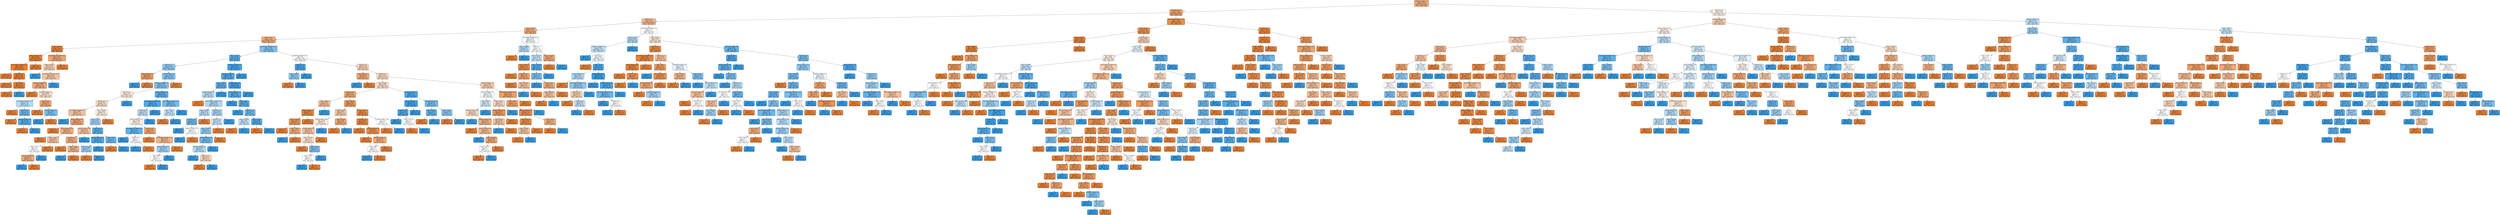 digraph Tree {
node [shape=box, style="filled, rounded", color="black", fontname="helvetica"] ;
edge [fontname="helvetica"] ;
0 [label=<Category_Encoded &le; 1.5<br/>gini = 0.374<br/>samples = 5053<br/>value = [6006, 1989]<br/>class = Baixo Lucro>, fillcolor="#eeab7b"] ;
1 [label=<Discount &le; 0.125<br/>gini = 0.317<br/>samples = 4108<br/>value = [5224, 1285]<br/>class = Baixo Lucro>, fillcolor="#eba06a"] ;
0 -> 1 [labeldistance=2.5, labelangle=45, headlabel="True"] ;
2 [label=<Quantity &le; 5.5<br/>gini = 0.42<br/>samples = 2012<br/>value = [2219.0, 949.0]<br/>class = Baixo Lucro>, fillcolor="#f0b78e"] ;
1 -> 2 ;
3 [label=<Discount &le; 0.05<br/>gini = 0.376<br/>samples = 1635<br/>value = [1923, 645]<br/>class = Baixo Lucro>, fillcolor="#eeab7b"] ;
2 -> 3 ;
4 [label=<Sales &le; 77.555<br/>gini = 0.37<br/>samples = 1597<br/>value = [1893.0, 613.0]<br/>class = Baixo Lucro>, fillcolor="#edaa79"] ;
3 -> 4 ;
5 [label=<Sales &le; 62.305<br/>gini = 0.027<br/>samples = 1092<br/>value = [1687, 23]<br/>class = Baixo Lucro>, fillcolor="#e5833c"] ;
4 -> 5 ;
6 [label=<Region_Encoded &le; 1.5<br/>gini = 0.001<br/>samples = 1028<br/>value = [1608.0, 1.0]<br/>class = Baixo Lucro>, fillcolor="#e58139"] ;
5 -> 6 ;
7 [label=<Sub-Category_Encoded &le; 9.5<br/>gini = 0.003<br/>samples = 461<br/>value = [739, 1]<br/>class = Baixo Lucro>, fillcolor="#e58139"] ;
6 -> 7 ;
8 [label=<gini = 0.0<br/>samples = 259<br/>value = [402, 0]<br/>class = Baixo Lucro>, fillcolor="#e58139"] ;
7 -> 8 ;
9 [label=<Quantity &le; 3.5<br/>gini = 0.006<br/>samples = 202<br/>value = [337, 1]<br/>class = Baixo Lucro>, fillcolor="#e5813a"] ;
7 -> 9 ;
10 [label=<gini = 0.0<br/>samples = 158<br/>value = [257, 0]<br/>class = Baixo Lucro>, fillcolor="#e58139"] ;
9 -> 10 ;
11 [label=<Sales &le; 56.46<br/>gini = 0.024<br/>samples = 44<br/>value = [80, 1]<br/>class = Baixo Lucro>, fillcolor="#e5833b"] ;
9 -> 11 ;
12 [label=<gini = 0.0<br/>samples = 43<br/>value = [80, 0]<br/>class = Baixo Lucro>, fillcolor="#e58139"] ;
11 -> 12 ;
13 [label=<gini = 0.0<br/>samples = 1<br/>value = [0, 1]<br/>class = Alto Lucro>, fillcolor="#399de5"] ;
11 -> 13 ;
14 [label=<gini = 0.0<br/>samples = 567<br/>value = [869, 0]<br/>class = Baixo Lucro>, fillcolor="#e58139"] ;
6 -> 14 ;
15 [label=<Sub-Category_Encoded &le; 13.0<br/>gini = 0.341<br/>samples = 64<br/>value = [79, 22]<br/>class = Baixo Lucro>, fillcolor="#eca470"] ;
5 -> 15 ;
16 [label=<Sales &le; 62.685<br/>gini = 0.471<br/>samples = 37<br/>value = [36, 22]<br/>class = Baixo Lucro>, fillcolor="#f5ceb2"] ;
15 -> 16 ;
17 [label=<gini = 0.0<br/>samples = 1<br/>value = [0, 3]<br/>class = Alto Lucro>, fillcolor="#399de5"] ;
16 -> 17 ;
18 [label=<Sub-Category_Encoded &le; 10.5<br/>gini = 0.452<br/>samples = 36<br/>value = [36, 19]<br/>class = Baixo Lucro>, fillcolor="#f3c4a2"] ;
16 -> 18 ;
19 [label=<Category_Encoded &le; 0.5<br/>gini = 0.359<br/>samples = 30<br/>value = [36, 11]<br/>class = Baixo Lucro>, fillcolor="#eda876"] ;
18 -> 19 ;
20 [label=<gini = 0.0<br/>samples = 13<br/>value = [21, 0]<br/>class = Baixo Lucro>, fillcolor="#e58139"] ;
19 -> 20 ;
21 [label=<Region_Encoded &le; 2.5<br/>gini = 0.488<br/>samples = 17<br/>value = [15.0, 11.0]<br/>class = Baixo Lucro>, fillcolor="#f8ddca"] ;
19 -> 21 ;
22 [label=<Sub-Category_Encoded &le; 2.5<br/>gini = 0.473<br/>samples = 10<br/>value = [5, 8]<br/>class = Alto Lucro>, fillcolor="#b5daf5"] ;
21 -> 22 ;
23 [label=<gini = 0.0<br/>samples = 2<br/>value = [3, 0]<br/>class = Baixo Lucro>, fillcolor="#e58139"] ;
22 -> 23 ;
24 [label=<Sales &le; 63.93<br/>gini = 0.32<br/>samples = 8<br/>value = [2, 8]<br/>class = Alto Lucro>, fillcolor="#6ab6ec"] ;
22 -> 24 ;
25 [label=<gini = 0.0<br/>samples = 1<br/>value = [1, 0]<br/>class = Baixo Lucro>, fillcolor="#e58139"] ;
24 -> 25 ;
26 [label=<Region_Encoded &le; 0.5<br/>gini = 0.198<br/>samples = 7<br/>value = [1, 8]<br/>class = Alto Lucro>, fillcolor="#52a9e8"] ;
24 -> 26 ;
27 [label=<gini = 0.0<br/>samples = 1<br/>value = [1, 0]<br/>class = Baixo Lucro>, fillcolor="#e58139"] ;
26 -> 27 ;
28 [label=<gini = 0.0<br/>samples = 6<br/>value = [0, 8]<br/>class = Alto Lucro>, fillcolor="#399de5"] ;
26 -> 28 ;
29 [label=<Sales &le; 71.46<br/>gini = 0.355<br/>samples = 7<br/>value = [10, 3]<br/>class = Baixo Lucro>, fillcolor="#eda774"] ;
21 -> 29 ;
30 [label=<gini = 0.0<br/>samples = 5<br/>value = [9, 0]<br/>class = Baixo Lucro>, fillcolor="#e58139"] ;
29 -> 30 ;
31 [label=<State_Encoded &le; 24.0<br/>gini = 0.375<br/>samples = 2<br/>value = [1, 3]<br/>class = Alto Lucro>, fillcolor="#7bbeee"] ;
29 -> 31 ;
32 [label=<gini = 0.0<br/>samples = 1<br/>value = [0, 3]<br/>class = Alto Lucro>, fillcolor="#399de5"] ;
31 -> 32 ;
33 [label=<gini = 0.0<br/>samples = 1<br/>value = [1, 0]<br/>class = Baixo Lucro>, fillcolor="#e58139"] ;
31 -> 33 ;
34 [label=<gini = 0.0<br/>samples = 6<br/>value = [0, 8]<br/>class = Alto Lucro>, fillcolor="#399de5"] ;
18 -> 34 ;
35 [label=<gini = 0.0<br/>samples = 27<br/>value = [43, 0]<br/>class = Baixo Lucro>, fillcolor="#e58139"] ;
15 -> 35 ;
36 [label=<Sub-Category_Encoded &le; 13.0<br/>gini = 0.384<br/>samples = 505<br/>value = [206, 590]<br/>class = Alto Lucro>, fillcolor="#7ebfee"] ;
4 -> 36 ;
37 [label=<Sales &le; 146.235<br/>gini = 0.246<br/>samples = 350<br/>value = [79, 470]<br/>class = Alto Lucro>, fillcolor="#5aade9"] ;
36 -> 37 ;
38 [label=<Quantity &le; 1.5<br/>gini = 0.424<br/>samples = 128<br/>value = [60.0, 137.0]<br/>class = Alto Lucro>, fillcolor="#90c8f0"] ;
37 -> 38 ;
39 [label=<State_Encoded &le; 7.5<br/>gini = 0.278<br/>samples = 8<br/>value = [10, 2]<br/>class = Baixo Lucro>, fillcolor="#ea9a61"] ;
38 -> 39 ;
40 [label=<gini = 0.0<br/>samples = 1<br/>value = [0, 2]<br/>class = Alto Lucro>, fillcolor="#399de5"] ;
39 -> 40 ;
41 [label=<gini = 0.0<br/>samples = 7<br/>value = [10, 0]<br/>class = Baixo Lucro>, fillcolor="#e58139"] ;
39 -> 41 ;
42 [label=<State_Encoded &le; 46.5<br/>gini = 0.394<br/>samples = 120<br/>value = [50, 135]<br/>class = Alto Lucro>, fillcolor="#82c1ef"] ;
38 -> 42 ;
43 [label=<Category_Encoded &le; 0.5<br/>gini = 0.387<br/>samples = 119<br/>value = [48, 135]<br/>class = Alto Lucro>, fillcolor="#7fc0ee"] ;
42 -> 43 ;
44 [label=<Quantity &le; 4.5<br/>gini = 0.496<br/>samples = 37<br/>value = [30.0, 25.0]<br/>class = Baixo Lucro>, fillcolor="#fbeade"] ;
43 -> 44 ;
45 [label=<Quantity &le; 2.5<br/>gini = 0.484<br/>samples = 33<br/>value = [30, 21]<br/>class = Baixo Lucro>, fillcolor="#f7d9c4"] ;
44 -> 45 ;
46 [label=<Sub-Category_Encoded &le; 6.5<br/>gini = 0.444<br/>samples = 13<br/>value = [12, 6]<br/>class = Baixo Lucro>, fillcolor="#f2c09c"] ;
45 -> 46 ;
47 [label=<gini = 0.0<br/>samples = 3<br/>value = [0, 3]<br/>class = Alto Lucro>, fillcolor="#399de5"] ;
46 -> 47 ;
48 [label=<Region_Encoded &le; 0.5<br/>gini = 0.32<br/>samples = 10<br/>value = [12, 3]<br/>class = Baixo Lucro>, fillcolor="#eca06a"] ;
46 -> 48 ;
49 [label=<gini = 0.0<br/>samples = 2<br/>value = [4, 0]<br/>class = Baixo Lucro>, fillcolor="#e58139"] ;
48 -> 49 ;
50 [label=<State_Encoded &le; 10.0<br/>gini = 0.397<br/>samples = 8<br/>value = [8, 3]<br/>class = Baixo Lucro>, fillcolor="#efb083"] ;
48 -> 50 ;
51 [label=<gini = 0.0<br/>samples = 2<br/>value = [2, 0]<br/>class = Baixo Lucro>, fillcolor="#e58139"] ;
50 -> 51 ;
52 [label=<Sales &le; 139.75<br/>gini = 0.444<br/>samples = 6<br/>value = [6, 3]<br/>class = Baixo Lucro>, fillcolor="#f2c09c"] ;
50 -> 52 ;
53 [label=<Sales &le; 126.12<br/>gini = 0.5<br/>samples = 5<br/>value = [3, 3]<br/>class = Baixo Lucro>, fillcolor="#ffffff"] ;
52 -> 53 ;
54 [label=<State_Encoded &le; 18.0<br/>gini = 0.375<br/>samples = 3<br/>value = [3, 1]<br/>class = Baixo Lucro>, fillcolor="#eeab7b"] ;
53 -> 54 ;
55 [label=<gini = 0.0<br/>samples = 1<br/>value = [0, 1]<br/>class = Alto Lucro>, fillcolor="#399de5"] ;
54 -> 55 ;
56 [label=<gini = 0.0<br/>samples = 2<br/>value = [3, 0]<br/>class = Baixo Lucro>, fillcolor="#e58139"] ;
54 -> 56 ;
57 [label=<gini = 0.0<br/>samples = 2<br/>value = [0, 2]<br/>class = Alto Lucro>, fillcolor="#399de5"] ;
53 -> 57 ;
58 [label=<gini = 0.0<br/>samples = 1<br/>value = [3, 0]<br/>class = Baixo Lucro>, fillcolor="#e58139"] ;
52 -> 58 ;
59 [label=<Sales &le; 126.415<br/>gini = 0.496<br/>samples = 20<br/>value = [18, 15]<br/>class = Baixo Lucro>, fillcolor="#fbeade"] ;
45 -> 59 ;
60 [label=<Sales &le; 81.61<br/>gini = 0.454<br/>samples = 16<br/>value = [8, 15]<br/>class = Alto Lucro>, fillcolor="#a3d1f3"] ;
59 -> 60 ;
61 [label=<State_Encoded &le; 24.0<br/>gini = 0.444<br/>samples = 6<br/>value = [6, 3]<br/>class = Baixo Lucro>, fillcolor="#f2c09c"] ;
60 -> 61 ;
62 [label=<Quantity &le; 3.5<br/>gini = 0.375<br/>samples = 5<br/>value = [6, 2]<br/>class = Baixo Lucro>, fillcolor="#eeab7b"] ;
61 -> 62 ;
63 [label=<gini = 0.0<br/>samples = 1<br/>value = [1, 0]<br/>class = Baixo Lucro>, fillcolor="#e58139"] ;
62 -> 63 ;
64 [label=<Sales &le; 78.68<br/>gini = 0.408<br/>samples = 4<br/>value = [5, 2]<br/>class = Baixo Lucro>, fillcolor="#efb388"] ;
62 -> 64 ;
65 [label=<gini = 0.0<br/>samples = 1<br/>value = [0, 2]<br/>class = Alto Lucro>, fillcolor="#399de5"] ;
64 -> 65 ;
66 [label=<gini = 0.0<br/>samples = 3<br/>value = [5, 0]<br/>class = Baixo Lucro>, fillcolor="#e58139"] ;
64 -> 66 ;
67 [label=<gini = 0.0<br/>samples = 1<br/>value = [0, 1]<br/>class = Alto Lucro>, fillcolor="#399de5"] ;
61 -> 67 ;
68 [label=<Quantity &le; 3.5<br/>gini = 0.245<br/>samples = 10<br/>value = [2, 12]<br/>class = Alto Lucro>, fillcolor="#5aade9"] ;
60 -> 68 ;
69 [label=<State_Encoded &le; 15.5<br/>gini = 0.198<br/>samples = 7<br/>value = [1, 8]<br/>class = Alto Lucro>, fillcolor="#52a9e8"] ;
68 -> 69 ;
70 [label=<Sales &le; 121.425<br/>gini = 0.444<br/>samples = 2<br/>value = [1, 2]<br/>class = Alto Lucro>, fillcolor="#9ccef2"] ;
69 -> 70 ;
71 [label=<gini = 0.0<br/>samples = 1<br/>value = [1, 0]<br/>class = Baixo Lucro>, fillcolor="#e58139"] ;
70 -> 71 ;
72 [label=<gini = 0.0<br/>samples = 1<br/>value = [0, 2]<br/>class = Alto Lucro>, fillcolor="#399de5"] ;
70 -> 72 ;
73 [label=<gini = 0.0<br/>samples = 5<br/>value = [0, 6]<br/>class = Alto Lucro>, fillcolor="#399de5"] ;
69 -> 73 ;
74 [label=<Sales &le; 98.92<br/>gini = 0.32<br/>samples = 3<br/>value = [1, 4]<br/>class = Alto Lucro>, fillcolor="#6ab6ec"] ;
68 -> 74 ;
75 [label=<gini = 0.0<br/>samples = 1<br/>value = [1, 0]<br/>class = Baixo Lucro>, fillcolor="#e58139"] ;
74 -> 75 ;
76 [label=<gini = 0.0<br/>samples = 2<br/>value = [0, 4]<br/>class = Alto Lucro>, fillcolor="#399de5"] ;
74 -> 76 ;
77 [label=<gini = 0.0<br/>samples = 4<br/>value = [10, 0]<br/>class = Baixo Lucro>, fillcolor="#e58139"] ;
59 -> 77 ;
78 [label=<gini = 0.0<br/>samples = 4<br/>value = [0, 4]<br/>class = Alto Lucro>, fillcolor="#399de5"] ;
44 -> 78 ;
79 [label=<Region_Encoded &le; 2.5<br/>gini = 0.242<br/>samples = 82<br/>value = [18, 110]<br/>class = Alto Lucro>, fillcolor="#59ade9"] ;
43 -> 79 ;
80 [label=<Sub-Category_Encoded &le; 2.5<br/>gini = 0.172<br/>samples = 55<br/>value = [8, 76]<br/>class = Alto Lucro>, fillcolor="#4ea7e8"] ;
79 -> 80 ;
81 [label=<Quantity &le; 4.5<br/>gini = 0.48<br/>samples = 14<br/>value = [8, 12]<br/>class = Alto Lucro>, fillcolor="#bddef6"] ;
80 -> 81 ;
82 [label=<State_Encoded &le; 21.5<br/>gini = 0.498<br/>samples = 11<br/>value = [8, 7]<br/>class = Baixo Lucro>, fillcolor="#fcefe6"] ;
81 -> 82 ;
83 [label=<Sub-Category_Encoded &le; 1.5<br/>gini = 0.278<br/>samples = 5<br/>value = [1, 5]<br/>class = Alto Lucro>, fillcolor="#61b1ea"] ;
82 -> 83 ;
84 [label=<gini = 0.0<br/>samples = 3<br/>value = [0, 4]<br/>class = Alto Lucro>, fillcolor="#399de5"] ;
83 -> 84 ;
85 [label=<Quantity &le; 3.5<br/>gini = 0.5<br/>samples = 2<br/>value = [1, 1]<br/>class = Baixo Lucro>, fillcolor="#ffffff"] ;
83 -> 85 ;
86 [label=<gini = 0.0<br/>samples = 1<br/>value = [0, 1]<br/>class = Alto Lucro>, fillcolor="#399de5"] ;
85 -> 86 ;
87 [label=<gini = 0.0<br/>samples = 1<br/>value = [1, 0]<br/>class = Baixo Lucro>, fillcolor="#e58139"] ;
85 -> 87 ;
88 [label=<Quantity &le; 2.5<br/>gini = 0.346<br/>samples = 6<br/>value = [7, 2]<br/>class = Baixo Lucro>, fillcolor="#eca572"] ;
82 -> 88 ;
89 [label=<gini = 0.0<br/>samples = 1<br/>value = [2, 0]<br/>class = Baixo Lucro>, fillcolor="#e58139"] ;
88 -> 89 ;
90 [label=<Sub-Category_Encoded &le; 1.5<br/>gini = 0.408<br/>samples = 5<br/>value = [5, 2]<br/>class = Baixo Lucro>, fillcolor="#efb388"] ;
88 -> 90 ;
91 [label=<State_Encoded &le; 29.0<br/>gini = 0.444<br/>samples = 3<br/>value = [1, 2]<br/>class = Alto Lucro>, fillcolor="#9ccef2"] ;
90 -> 91 ;
92 [label=<Sales &le; 96.48<br/>gini = 0.5<br/>samples = 2<br/>value = [1, 1]<br/>class = Baixo Lucro>, fillcolor="#ffffff"] ;
91 -> 92 ;
93 [label=<gini = 0.0<br/>samples = 1<br/>value = [1, 0]<br/>class = Baixo Lucro>, fillcolor="#e58139"] ;
92 -> 93 ;
94 [label=<gini = 0.0<br/>samples = 1<br/>value = [0, 1]<br/>class = Alto Lucro>, fillcolor="#399de5"] ;
92 -> 94 ;
95 [label=<gini = 0.0<br/>samples = 1<br/>value = [0, 1]<br/>class = Alto Lucro>, fillcolor="#399de5"] ;
91 -> 95 ;
96 [label=<gini = 0.0<br/>samples = 2<br/>value = [4, 0]<br/>class = Baixo Lucro>, fillcolor="#e58139"] ;
90 -> 96 ;
97 [label=<gini = 0.0<br/>samples = 3<br/>value = [0, 5]<br/>class = Alto Lucro>, fillcolor="#399de5"] ;
81 -> 97 ;
98 [label=<gini = 0.0<br/>samples = 41<br/>value = [0, 64]<br/>class = Alto Lucro>, fillcolor="#399de5"] ;
80 -> 98 ;
99 [label=<Sub-Category_Encoded &le; 4.5<br/>gini = 0.351<br/>samples = 27<br/>value = [10, 34]<br/>class = Alto Lucro>, fillcolor="#73baed"] ;
79 -> 99 ;
100 [label=<Sales &le; 101.56<br/>gini = 0.486<br/>samples = 16<br/>value = [10, 14]<br/>class = Alto Lucro>, fillcolor="#c6e3f8"] ;
99 -> 100 ;
101 [label=<gini = 0.0<br/>samples = 6<br/>value = [10, 0]<br/>class = Baixo Lucro>, fillcolor="#e58139"] ;
100 -> 101 ;
102 [label=<gini = 0.0<br/>samples = 10<br/>value = [0, 14]<br/>class = Alto Lucro>, fillcolor="#399de5"] ;
100 -> 102 ;
103 [label=<gini = 0.0<br/>samples = 11<br/>value = [0, 20]<br/>class = Alto Lucro>, fillcolor="#399de5"] ;
99 -> 103 ;
104 [label=<gini = 0.0<br/>samples = 1<br/>value = [2, 0]<br/>class = Baixo Lucro>, fillcolor="#e58139"] ;
42 -> 104 ;
105 [label=<Category_Encoded &le; 0.5<br/>gini = 0.102<br/>samples = 222<br/>value = [19, 333]<br/>class = Alto Lucro>, fillcolor="#44a3e6"] ;
37 -> 105 ;
106 [label=<Region_Encoded &le; 1.5<br/>gini = 0.188<br/>samples = 114<br/>value = [19, 162]<br/>class = Alto Lucro>, fillcolor="#50a8e8"] ;
105 -> 106 ;
107 [label=<Sales &le; 267.45<br/>gini = 0.269<br/>samples = 65<br/>value = [16, 84]<br/>class = Alto Lucro>, fillcolor="#5fb0ea"] ;
106 -> 107 ;
108 [label=<State_Encoded &le; 5.5<br/>gini = 0.476<br/>samples = 26<br/>value = [16, 25]<br/>class = Alto Lucro>, fillcolor="#b8dcf6"] ;
107 -> 108 ;
109 [label=<gini = 0.0<br/>samples = 1<br/>value = [1, 0]<br/>class = Baixo Lucro>, fillcolor="#e58139"] ;
108 -> 109 ;
110 [label=<Sub-Category_Encoded &le; 7.0<br/>gini = 0.469<br/>samples = 25<br/>value = [15, 25]<br/>class = Alto Lucro>, fillcolor="#b0d8f5"] ;
108 -> 110 ;
111 [label=<Sales &le; 234.96<br/>gini = 0.475<br/>samples = 13<br/>value = [7, 11]<br/>class = Alto Lucro>, fillcolor="#b7dbf6"] ;
110 -> 111 ;
112 [label=<Quantity &le; 2.5<br/>gini = 0.337<br/>samples = 10<br/>value = [3, 11]<br/>class = Alto Lucro>, fillcolor="#6fb8ec"] ;
111 -> 112 ;
113 [label=<gini = 0.0<br/>samples = 6<br/>value = [0, 8]<br/>class = Alto Lucro>, fillcolor="#399de5"] ;
112 -> 113 ;
114 [label=<Region_Encoded &le; 0.5<br/>gini = 0.5<br/>samples = 4<br/>value = [3, 3]<br/>class = Baixo Lucro>, fillcolor="#ffffff"] ;
112 -> 114 ;
115 [label=<gini = 0.0<br/>samples = 2<br/>value = [0, 3]<br/>class = Alto Lucro>, fillcolor="#399de5"] ;
114 -> 115 ;
116 [label=<gini = 0.0<br/>samples = 2<br/>value = [3, 0]<br/>class = Baixo Lucro>, fillcolor="#e58139"] ;
114 -> 116 ;
117 [label=<gini = 0.0<br/>samples = 3<br/>value = [4, 0]<br/>class = Baixo Lucro>, fillcolor="#e58139"] ;
111 -> 117 ;
118 [label=<Quantity &le; 4.5<br/>gini = 0.463<br/>samples = 12<br/>value = [8, 14]<br/>class = Alto Lucro>, fillcolor="#aad5f4"] ;
110 -> 118 ;
119 [label=<Quantity &le; 3.5<br/>gini = 0.488<br/>samples = 10<br/>value = [8, 11]<br/>class = Alto Lucro>, fillcolor="#c9e4f8"] ;
118 -> 119 ;
120 [label=<Sales &le; 212.045<br/>gini = 0.43<br/>samples = 9<br/>value = [5, 11]<br/>class = Alto Lucro>, fillcolor="#93caf1"] ;
119 -> 120 ;
121 [label=<State_Encoded &le; 18.5<br/>gini = 0.337<br/>samples = 8<br/>value = [3, 11]<br/>class = Alto Lucro>, fillcolor="#6fb8ec"] ;
120 -> 121 ;
122 [label=<State_Encoded &le; 12.0<br/>gini = 0.469<br/>samples = 3<br/>value = [3, 5]<br/>class = Alto Lucro>, fillcolor="#b0d8f5"] ;
121 -> 122 ;
123 [label=<gini = 0.0<br/>samples = 1<br/>value = [0, 3]<br/>class = Alto Lucro>, fillcolor="#399de5"] ;
122 -> 123 ;
124 [label=<Quantity &le; 2.5<br/>gini = 0.48<br/>samples = 2<br/>value = [3, 2]<br/>class = Baixo Lucro>, fillcolor="#f6d5bd"] ;
122 -> 124 ;
125 [label=<gini = 0.0<br/>samples = 1<br/>value = [3, 0]<br/>class = Baixo Lucro>, fillcolor="#e58139"] ;
124 -> 125 ;
126 [label=<gini = 0.0<br/>samples = 1<br/>value = [0, 2]<br/>class = Alto Lucro>, fillcolor="#399de5"] ;
124 -> 126 ;
127 [label=<gini = 0.0<br/>samples = 5<br/>value = [0, 6]<br/>class = Alto Lucro>, fillcolor="#399de5"] ;
121 -> 127 ;
128 [label=<gini = 0.0<br/>samples = 1<br/>value = [2, 0]<br/>class = Baixo Lucro>, fillcolor="#e58139"] ;
120 -> 128 ;
129 [label=<gini = 0.0<br/>samples = 1<br/>value = [3, 0]<br/>class = Baixo Lucro>, fillcolor="#e58139"] ;
119 -> 129 ;
130 [label=<gini = 0.0<br/>samples = 2<br/>value = [0, 3]<br/>class = Alto Lucro>, fillcolor="#399de5"] ;
118 -> 130 ;
131 [label=<gini = 0.0<br/>samples = 39<br/>value = [0, 59]<br/>class = Alto Lucro>, fillcolor="#399de5"] ;
107 -> 131 ;
132 [label=<State_Encoded &le; 6.0<br/>gini = 0.071<br/>samples = 49<br/>value = [3, 78]<br/>class = Alto Lucro>, fillcolor="#41a1e6"] ;
106 -> 132 ;
133 [label=<Region_Encoded &le; 2.5<br/>gini = 0.211<br/>samples = 15<br/>value = [3, 22]<br/>class = Alto Lucro>, fillcolor="#54aae9"] ;
132 -> 133 ;
134 [label=<gini = 0.0<br/>samples = 3<br/>value = [0, 4]<br/>class = Alto Lucro>, fillcolor="#399de5"] ;
133 -> 134 ;
135 [label=<Sales &le; 206.1<br/>gini = 0.245<br/>samples = 12<br/>value = [3, 18]<br/>class = Alto Lucro>, fillcolor="#5aade9"] ;
133 -> 135 ;
136 [label=<gini = 0.0<br/>samples = 5<br/>value = [0, 7]<br/>class = Alto Lucro>, fillcolor="#399de5"] ;
135 -> 136 ;
137 [label=<Quantity &le; 3.5<br/>gini = 0.337<br/>samples = 7<br/>value = [3, 11]<br/>class = Alto Lucro>, fillcolor="#6fb8ec"] ;
135 -> 137 ;
138 [label=<Sales &le; 275.295<br/>gini = 0.48<br/>samples = 2<br/>value = [2, 3]<br/>class = Alto Lucro>, fillcolor="#bddef6"] ;
137 -> 138 ;
139 [label=<gini = 0.0<br/>samples = 1<br/>value = [2, 0]<br/>class = Baixo Lucro>, fillcolor="#e58139"] ;
138 -> 139 ;
140 [label=<gini = 0.0<br/>samples = 1<br/>value = [0, 3]<br/>class = Alto Lucro>, fillcolor="#399de5"] ;
138 -> 140 ;
141 [label=<Sales &le; 211.5<br/>gini = 0.198<br/>samples = 5<br/>value = [1, 8]<br/>class = Alto Lucro>, fillcolor="#52a9e8"] ;
137 -> 141 ;
142 [label=<gini = 0.0<br/>samples = 1<br/>value = [1, 0]<br/>class = Baixo Lucro>, fillcolor="#e58139"] ;
141 -> 142 ;
143 [label=<gini = 0.0<br/>samples = 4<br/>value = [0, 8]<br/>class = Alto Lucro>, fillcolor="#399de5"] ;
141 -> 143 ;
144 [label=<gini = 0.0<br/>samples = 34<br/>value = [0, 56]<br/>class = Alto Lucro>, fillcolor="#399de5"] ;
132 -> 144 ;
145 [label=<gini = 0.0<br/>samples = 108<br/>value = [0, 171]<br/>class = Alto Lucro>, fillcolor="#399de5"] ;
105 -> 145 ;
146 [label=<Category_Encoded &le; 0.5<br/>gini = 0.5<br/>samples = 155<br/>value = [127.0, 120.0]<br/>class = Baixo Lucro>, fillcolor="#fef8f4"] ;
36 -> 146 ;
147 [label=<Quantity &le; 2.5<br/>gini = 0.133<br/>samples = 27<br/>value = [3, 39]<br/>class = Alto Lucro>, fillcolor="#48a5e7"] ;
146 -> 147 ;
148 [label=<Sales &le; 229.98<br/>gini = 0.42<br/>samples = 9<br/>value = [3, 7]<br/>class = Alto Lucro>, fillcolor="#8ec7f0"] ;
147 -> 148 ;
149 [label=<gini = 0.0<br/>samples = 3<br/>value = [3, 0]<br/>class = Baixo Lucro>, fillcolor="#e58139"] ;
148 -> 149 ;
150 [label=<gini = 0.0<br/>samples = 6<br/>value = [0, 7]<br/>class = Alto Lucro>, fillcolor="#399de5"] ;
148 -> 150 ;
151 [label=<gini = 0.0<br/>samples = 18<br/>value = [0, 32]<br/>class = Alto Lucro>, fillcolor="#399de5"] ;
147 -> 151 ;
152 [label=<Quantity &le; 1.5<br/>gini = 0.478<br/>samples = 128<br/>value = [124, 81]<br/>class = Baixo Lucro>, fillcolor="#f6d3ba"] ;
146 -> 152 ;
153 [label=<State_Encoded &le; 7.5<br/>gini = 0.355<br/>samples = 5<br/>value = [10, 3]<br/>class = Baixo Lucro>, fillcolor="#eda774"] ;
152 -> 153 ;
154 [label=<gini = 0.0<br/>samples = 1<br/>value = [0, 3]<br/>class = Alto Lucro>, fillcolor="#399de5"] ;
153 -> 154 ;
155 [label=<gini = 0.0<br/>samples = 4<br/>value = [10, 0]<br/>class = Baixo Lucro>, fillcolor="#e58139"] ;
153 -> 155 ;
156 [label=<Quantity &le; 4.5<br/>gini = 0.482<br/>samples = 123<br/>value = [114, 78]<br/>class = Baixo Lucro>, fillcolor="#f7d7c0"] ;
152 -> 156 ;
157 [label=<Sales &le; 479.28<br/>gini = 0.488<br/>samples = 89<br/>value = [78.0, 57.0]<br/>class = Baixo Lucro>, fillcolor="#f8ddca"] ;
156 -> 157 ;
158 [label=<Quantity &le; 2.5<br/>gini = 0.344<br/>samples = 63<br/>value = [74, 21]<br/>class = Baixo Lucro>, fillcolor="#eca571"] ;
157 -> 158 ;
159 [label=<Sales &le; 293.2<br/>gini = 0.438<br/>samples = 21<br/>value = [25, 12]<br/>class = Baixo Lucro>, fillcolor="#f1bd98"] ;
158 -> 159 ;
160 [label=<State_Encoded &le; 7.5<br/>gini = 0.074<br/>samples = 12<br/>value = [25, 1]<br/>class = Baixo Lucro>, fillcolor="#e68641"] ;
159 -> 160 ;
161 [label=<Sales &le; 108.69<br/>gini = 0.245<br/>samples = 5<br/>value = [6, 1]<br/>class = Baixo Lucro>, fillcolor="#e9965a"] ;
160 -> 161 ;
162 [label=<gini = 0.0<br/>samples = 2<br/>value = [3, 0]<br/>class = Baixo Lucro>, fillcolor="#e58139"] ;
161 -> 162 ;
163 [label=<Sales &le; 126.83<br/>gini = 0.375<br/>samples = 3<br/>value = [3, 1]<br/>class = Baixo Lucro>, fillcolor="#eeab7b"] ;
161 -> 163 ;
164 [label=<gini = 0.0<br/>samples = 1<br/>value = [0, 1]<br/>class = Alto Lucro>, fillcolor="#399de5"] ;
163 -> 164 ;
165 [label=<gini = 0.0<br/>samples = 2<br/>value = [3, 0]<br/>class = Baixo Lucro>, fillcolor="#e58139"] ;
163 -> 165 ;
166 [label=<gini = 0.0<br/>samples = 7<br/>value = [19, 0]<br/>class = Baixo Lucro>, fillcolor="#e58139"] ;
160 -> 166 ;
167 [label=<gini = 0.0<br/>samples = 9<br/>value = [0, 11]<br/>class = Alto Lucro>, fillcolor="#399de5"] ;
159 -> 167 ;
168 [label=<Sales &le; 190.245<br/>gini = 0.262<br/>samples = 42<br/>value = [49, 9]<br/>class = Baixo Lucro>, fillcolor="#ea985d"] ;
158 -> 168 ;
169 [label=<Quantity &le; 3.5<br/>gini = 0.455<br/>samples = 13<br/>value = [13, 7]<br/>class = Baixo Lucro>, fillcolor="#f3c5a4"] ;
168 -> 169 ;
170 [label=<State_Encoded &le; 26.0<br/>gini = 0.496<br/>samples = 7<br/>value = [6, 5]<br/>class = Baixo Lucro>, fillcolor="#fbeade"] ;
169 -> 170 ;
171 [label=<State_Encoded &le; 6.0<br/>gini = 0.444<br/>samples = 6<br/>value = [6, 3]<br/>class = Baixo Lucro>, fillcolor="#f2c09c"] ;
170 -> 171 ;
172 [label=<Sales &le; 107.655<br/>gini = 0.49<br/>samples = 4<br/>value = [4, 3]<br/>class = Baixo Lucro>, fillcolor="#f8e0ce"] ;
171 -> 172 ;
173 [label=<gini = 0.0<br/>samples = 1<br/>value = [3, 0]<br/>class = Baixo Lucro>, fillcolor="#e58139"] ;
172 -> 173 ;
174 [label=<Sales &le; 170.49<br/>gini = 0.375<br/>samples = 3<br/>value = [1, 3]<br/>class = Alto Lucro>, fillcolor="#7bbeee"] ;
172 -> 174 ;
175 [label=<Sales &le; 134.94<br/>gini = 0.5<br/>samples = 2<br/>value = [1, 1]<br/>class = Baixo Lucro>, fillcolor="#ffffff"] ;
174 -> 175 ;
176 [label=<gini = 0.0<br/>samples = 1<br/>value = [0, 1]<br/>class = Alto Lucro>, fillcolor="#399de5"] ;
175 -> 176 ;
177 [label=<gini = 0.0<br/>samples = 1<br/>value = [1, 0]<br/>class = Baixo Lucro>, fillcolor="#e58139"] ;
175 -> 177 ;
178 [label=<gini = 0.0<br/>samples = 1<br/>value = [0, 2]<br/>class = Alto Lucro>, fillcolor="#399de5"] ;
174 -> 178 ;
179 [label=<gini = 0.0<br/>samples = 2<br/>value = [2, 0]<br/>class = Baixo Lucro>, fillcolor="#e58139"] ;
171 -> 179 ;
180 [label=<gini = 0.0<br/>samples = 1<br/>value = [0, 2]<br/>class = Alto Lucro>, fillcolor="#399de5"] ;
170 -> 180 ;
181 [label=<Sales &le; 135.98<br/>gini = 0.346<br/>samples = 6<br/>value = [7, 2]<br/>class = Baixo Lucro>, fillcolor="#eca572"] ;
169 -> 181 ;
182 [label=<gini = 0.0<br/>samples = 5<br/>value = [7, 0]<br/>class = Baixo Lucro>, fillcolor="#e58139"] ;
181 -> 182 ;
183 [label=<gini = 0.0<br/>samples = 1<br/>value = [0, 2]<br/>class = Alto Lucro>, fillcolor="#399de5"] ;
181 -> 183 ;
184 [label=<Sales &le; 462.53<br/>gini = 0.1<br/>samples = 29<br/>value = [36, 2]<br/>class = Baixo Lucro>, fillcolor="#e68844"] ;
168 -> 184 ;
185 [label=<Quantity &le; 3.5<br/>gini = 0.054<br/>samples = 27<br/>value = [35, 1]<br/>class = Baixo Lucro>, fillcolor="#e6853f"] ;
184 -> 185 ;
186 [label=<gini = 0.0<br/>samples = 19<br/>value = [25, 0]<br/>class = Baixo Lucro>, fillcolor="#e58139"] ;
185 -> 186 ;
187 [label=<State_Encoded &le; 21.0<br/>gini = 0.165<br/>samples = 8<br/>value = [10, 1]<br/>class = Baixo Lucro>, fillcolor="#e88e4d"] ;
185 -> 187 ;
188 [label=<gini = 0.0<br/>samples = 4<br/>value = [7, 0]<br/>class = Baixo Lucro>, fillcolor="#e58139"] ;
187 -> 188 ;
189 [label=<Region_Encoded &le; 1.5<br/>gini = 0.375<br/>samples = 4<br/>value = [3, 1]<br/>class = Baixo Lucro>, fillcolor="#eeab7b"] ;
187 -> 189 ;
190 [label=<Sales &le; 338.14<br/>gini = 0.5<br/>samples = 2<br/>value = [1, 1]<br/>class = Baixo Lucro>, fillcolor="#ffffff"] ;
189 -> 190 ;
191 [label=<gini = 0.0<br/>samples = 1<br/>value = [0, 1]<br/>class = Alto Lucro>, fillcolor="#399de5"] ;
190 -> 191 ;
192 [label=<gini = 0.0<br/>samples = 1<br/>value = [1, 0]<br/>class = Baixo Lucro>, fillcolor="#e58139"] ;
190 -> 192 ;
193 [label=<gini = 0.0<br/>samples = 2<br/>value = [2, 0]<br/>class = Baixo Lucro>, fillcolor="#e58139"] ;
189 -> 193 ;
194 [label=<State_Encoded &le; 15.0<br/>gini = 0.5<br/>samples = 2<br/>value = [1, 1]<br/>class = Baixo Lucro>, fillcolor="#ffffff"] ;
184 -> 194 ;
195 [label=<gini = 0.0<br/>samples = 1<br/>value = [1, 0]<br/>class = Baixo Lucro>, fillcolor="#e58139"] ;
194 -> 195 ;
196 [label=<gini = 0.0<br/>samples = 1<br/>value = [0, 1]<br/>class = Alto Lucro>, fillcolor="#399de5"] ;
194 -> 196 ;
197 [label=<State_Encoded &le; 29.0<br/>gini = 0.18<br/>samples = 26<br/>value = [4, 36]<br/>class = Alto Lucro>, fillcolor="#4fa8e8"] ;
157 -> 197 ;
198 [label=<Region_Encoded &le; 1.5<br/>gini = 0.071<br/>samples = 18<br/>value = [1, 26]<br/>class = Alto Lucro>, fillcolor="#41a1e6"] ;
197 -> 198 ;
199 [label=<Quantity &le; 3.5<br/>gini = 0.165<br/>samples = 8<br/>value = [1, 10]<br/>class = Alto Lucro>, fillcolor="#4da7e8"] ;
198 -> 199 ;
200 [label=<gini = 0.0<br/>samples = 6<br/>value = [0, 9]<br/>class = Alto Lucro>, fillcolor="#399de5"] ;
199 -> 200 ;
201 [label=<Sales &le; 1572.06<br/>gini = 0.5<br/>samples = 2<br/>value = [1, 1]<br/>class = Baixo Lucro>, fillcolor="#ffffff"] ;
199 -> 201 ;
202 [label=<gini = 0.0<br/>samples = 1<br/>value = [1, 0]<br/>class = Baixo Lucro>, fillcolor="#e58139"] ;
201 -> 202 ;
203 [label=<gini = 0.0<br/>samples = 1<br/>value = [0, 1]<br/>class = Alto Lucro>, fillcolor="#399de5"] ;
201 -> 203 ;
204 [label=<gini = 0.0<br/>samples = 10<br/>value = [0, 16]<br/>class = Alto Lucro>, fillcolor="#399de5"] ;
198 -> 204 ;
205 [label=<State_Encoded &le; 32.0<br/>gini = 0.355<br/>samples = 8<br/>value = [3, 10]<br/>class = Alto Lucro>, fillcolor="#74baed"] ;
197 -> 205 ;
206 [label=<Sales &le; 518.61<br/>gini = 0.278<br/>samples = 4<br/>value = [1, 5]<br/>class = Alto Lucro>, fillcolor="#61b1ea"] ;
205 -> 206 ;
207 [label=<gini = 0.0<br/>samples = 1<br/>value = [1, 0]<br/>class = Baixo Lucro>, fillcolor="#e58139"] ;
206 -> 207 ;
208 [label=<gini = 0.0<br/>samples = 3<br/>value = [0, 5]<br/>class = Alto Lucro>, fillcolor="#399de5"] ;
206 -> 208 ;
209 [label=<Sales &le; 542.81<br/>gini = 0.408<br/>samples = 4<br/>value = [2, 5]<br/>class = Alto Lucro>, fillcolor="#88c4ef"] ;
205 -> 209 ;
210 [label=<gini = 0.0<br/>samples = 2<br/>value = [2, 0]<br/>class = Baixo Lucro>, fillcolor="#e58139"] ;
209 -> 210 ;
211 [label=<gini = 0.0<br/>samples = 2<br/>value = [0, 5]<br/>class = Alto Lucro>, fillcolor="#399de5"] ;
209 -> 211 ;
212 [label=<Region_Encoded &le; 2.5<br/>gini = 0.465<br/>samples = 34<br/>value = [36, 21]<br/>class = Baixo Lucro>, fillcolor="#f4caac"] ;
156 -> 212 ;
213 [label=<Region_Encoded &le; 1.5<br/>gini = 0.499<br/>samples = 19<br/>value = [15, 16]<br/>class = Alto Lucro>, fillcolor="#f3f9fd"] ;
212 -> 213 ;
214 [label=<Sales &le; 530.8<br/>gini = 0.49<br/>samples = 12<br/>value = [9, 12]<br/>class = Alto Lucro>, fillcolor="#cee6f8"] ;
213 -> 214 ;
215 [label=<State_Encoded &le; 13.0<br/>gini = 0.48<br/>samples = 8<br/>value = [9, 6]<br/>class = Baixo Lucro>, fillcolor="#f6d5bd"] ;
214 -> 215 ;
216 [label=<gini = 0.0<br/>samples = 1<br/>value = [0, 3]<br/>class = Alto Lucro>, fillcolor="#399de5"] ;
215 -> 216 ;
217 [label=<Region_Encoded &le; 0.5<br/>gini = 0.375<br/>samples = 7<br/>value = [9, 3]<br/>class = Baixo Lucro>, fillcolor="#eeab7b"] ;
215 -> 217 ;
218 [label=<gini = 0.0<br/>samples = 1<br/>value = [2, 0]<br/>class = Baixo Lucro>, fillcolor="#e58139"] ;
217 -> 218 ;
219 [label=<State_Encoded &le; 29.0<br/>gini = 0.42<br/>samples = 6<br/>value = [7, 3]<br/>class = Baixo Lucro>, fillcolor="#f0b78e"] ;
217 -> 219 ;
220 [label=<gini = 0.0<br/>samples = 1<br/>value = [0, 1]<br/>class = Alto Lucro>, fillcolor="#399de5"] ;
219 -> 220 ;
221 [label=<Sales &le; 387.025<br/>gini = 0.346<br/>samples = 5<br/>value = [7, 2]<br/>class = Baixo Lucro>, fillcolor="#eca572"] ;
219 -> 221 ;
222 [label=<Sales &le; 284.725<br/>gini = 0.5<br/>samples = 2<br/>value = [2, 2]<br/>class = Baixo Lucro>, fillcolor="#ffffff"] ;
221 -> 222 ;
223 [label=<gini = 0.0<br/>samples = 1<br/>value = [2, 0]<br/>class = Baixo Lucro>, fillcolor="#e58139"] ;
222 -> 223 ;
224 [label=<gini = 0.0<br/>samples = 1<br/>value = [0, 2]<br/>class = Alto Lucro>, fillcolor="#399de5"] ;
222 -> 224 ;
225 [label=<gini = 0.0<br/>samples = 3<br/>value = [5, 0]<br/>class = Baixo Lucro>, fillcolor="#e58139"] ;
221 -> 225 ;
226 [label=<gini = 0.0<br/>samples = 4<br/>value = [0, 6]<br/>class = Alto Lucro>, fillcolor="#399de5"] ;
214 -> 226 ;
227 [label=<Sales &le; 590.45<br/>gini = 0.48<br/>samples = 7<br/>value = [6, 4]<br/>class = Baixo Lucro>, fillcolor="#f6d5bd"] ;
213 -> 227 ;
228 [label=<State_Encoded &le; 30.0<br/>gini = 0.245<br/>samples = 5<br/>value = [6, 1]<br/>class = Baixo Lucro>, fillcolor="#e9965a"] ;
227 -> 228 ;
229 [label=<Sales &le; 240.0<br/>gini = 0.444<br/>samples = 2<br/>value = [2, 1]<br/>class = Baixo Lucro>, fillcolor="#f2c09c"] ;
228 -> 229 ;
230 [label=<gini = 0.0<br/>samples = 1<br/>value = [0, 1]<br/>class = Alto Lucro>, fillcolor="#399de5"] ;
229 -> 230 ;
231 [label=<gini = 0.0<br/>samples = 1<br/>value = [2, 0]<br/>class = Baixo Lucro>, fillcolor="#e58139"] ;
229 -> 231 ;
232 [label=<gini = 0.0<br/>samples = 3<br/>value = [4, 0]<br/>class = Baixo Lucro>, fillcolor="#e58139"] ;
228 -> 232 ;
233 [label=<gini = 0.0<br/>samples = 2<br/>value = [0, 3]<br/>class = Alto Lucro>, fillcolor="#399de5"] ;
227 -> 233 ;
234 [label=<Sub-Category_Encoded &le; 14.5<br/>gini = 0.311<br/>samples = 15<br/>value = [21, 5]<br/>class = Baixo Lucro>, fillcolor="#eb9f68"] ;
212 -> 234 ;
235 [label=<Sales &le; 1001.2<br/>gini = 0.33<br/>samples = 14<br/>value = [19, 5]<br/>class = Baixo Lucro>, fillcolor="#eca26d"] ;
234 -> 235 ;
236 [label=<State_Encoded &le; 27.5<br/>gini = 0.172<br/>samples = 12<br/>value = [19, 2]<br/>class = Baixo Lucro>, fillcolor="#e88e4e"] ;
235 -> 236 ;
237 [label=<Sales &le; 150.15<br/>gini = 0.111<br/>samples = 9<br/>value = [16, 1]<br/>class = Baixo Lucro>, fillcolor="#e78945"] ;
236 -> 237 ;
238 [label=<Sales &le; 110.85<br/>gini = 0.444<br/>samples = 2<br/>value = [2, 1]<br/>class = Baixo Lucro>, fillcolor="#f2c09c"] ;
237 -> 238 ;
239 [label=<gini = 0.0<br/>samples = 1<br/>value = [2, 0]<br/>class = Baixo Lucro>, fillcolor="#e58139"] ;
238 -> 239 ;
240 [label=<gini = 0.0<br/>samples = 1<br/>value = [0, 1]<br/>class = Alto Lucro>, fillcolor="#399de5"] ;
238 -> 240 ;
241 [label=<gini = 0.0<br/>samples = 7<br/>value = [14, 0]<br/>class = Baixo Lucro>, fillcolor="#e58139"] ;
237 -> 241 ;
242 [label=<Sales &le; 264.9<br/>gini = 0.375<br/>samples = 3<br/>value = [3, 1]<br/>class = Baixo Lucro>, fillcolor="#eeab7b"] ;
236 -> 242 ;
243 [label=<gini = 0.0<br/>samples = 2<br/>value = [3, 0]<br/>class = Baixo Lucro>, fillcolor="#e58139"] ;
242 -> 243 ;
244 [label=<gini = 0.0<br/>samples = 1<br/>value = [0, 1]<br/>class = Alto Lucro>, fillcolor="#399de5"] ;
242 -> 244 ;
245 [label=<gini = 0.0<br/>samples = 2<br/>value = [0, 3]<br/>class = Alto Lucro>, fillcolor="#399de5"] ;
235 -> 245 ;
246 [label=<gini = 0.0<br/>samples = 1<br/>value = [2, 0]<br/>class = Baixo Lucro>, fillcolor="#e58139"] ;
234 -> 246 ;
247 [label=<Sub-Category_Encoded &le; 3.0<br/>gini = 0.499<br/>samples = 38<br/>value = [30, 32]<br/>class = Alto Lucro>, fillcolor="#f3f9fd"] ;
3 -> 247 ;
248 [label=<Sales &le; 137.088<br/>gini = 0.469<br/>samples = 6<br/>value = [3, 5]<br/>class = Alto Lucro>, fillcolor="#b0d8f5"] ;
247 -> 248 ;
249 [label=<gini = 0.0<br/>samples = 2<br/>value = [3, 0]<br/>class = Baixo Lucro>, fillcolor="#e58139"] ;
248 -> 249 ;
250 [label=<gini = 0.0<br/>samples = 4<br/>value = [0, 5]<br/>class = Alto Lucro>, fillcolor="#399de5"] ;
248 -> 250 ;
251 [label=<Quantity &le; 4.5<br/>gini = 0.5<br/>samples = 32<br/>value = [27, 27]<br/>class = Baixo Lucro>, fillcolor="#ffffff"] ;
247 -> 251 ;
252 [label=<Sales &le; 249.705<br/>gini = 0.485<br/>samples = 27<br/>value = [17, 24]<br/>class = Alto Lucro>, fillcolor="#c5e2f7"] ;
251 -> 252 ;
253 [label=<Sales &le; 186.975<br/>gini = 0.124<br/>samples = 13<br/>value = [14, 1]<br/>class = Baixo Lucro>, fillcolor="#e78a47"] ;
252 -> 253 ;
254 [label=<gini = 0.0<br/>samples = 8<br/>value = [10, 0]<br/>class = Baixo Lucro>, fillcolor="#e58139"] ;
253 -> 254 ;
255 [label=<Quantity &le; 2.5<br/>gini = 0.32<br/>samples = 5<br/>value = [4, 1]<br/>class = Baixo Lucro>, fillcolor="#eca06a"] ;
253 -> 255 ;
256 [label=<gini = 0.0<br/>samples = 2<br/>value = [2, 0]<br/>class = Baixo Lucro>, fillcolor="#e58139"] ;
255 -> 256 ;
257 [label=<Sales &le; 200.016<br/>gini = 0.444<br/>samples = 3<br/>value = [2, 1]<br/>class = Baixo Lucro>, fillcolor="#f2c09c"] ;
255 -> 257 ;
258 [label=<gini = 0.0<br/>samples = 1<br/>value = [0, 1]<br/>class = Alto Lucro>, fillcolor="#399de5"] ;
257 -> 258 ;
259 [label=<gini = 0.0<br/>samples = 2<br/>value = [2, 0]<br/>class = Baixo Lucro>, fillcolor="#e58139"] ;
257 -> 259 ;
260 [label=<Sales &le; 344.664<br/>gini = 0.204<br/>samples = 14<br/>value = [3, 23]<br/>class = Alto Lucro>, fillcolor="#53aae8"] ;
252 -> 260 ;
261 [label=<Quantity &le; 2.5<br/>gini = 0.375<br/>samples = 6<br/>value = [3, 9]<br/>class = Alto Lucro>, fillcolor="#7bbeee"] ;
260 -> 261 ;
262 [label=<gini = 0.0<br/>samples = 3<br/>value = [0, 8]<br/>class = Alto Lucro>, fillcolor="#399de5"] ;
261 -> 262 ;
263 [label=<Quantity &le; 3.5<br/>gini = 0.375<br/>samples = 3<br/>value = [3, 1]<br/>class = Baixo Lucro>, fillcolor="#eeab7b"] ;
261 -> 263 ;
264 [label=<Sales &le; 299.646<br/>gini = 0.444<br/>samples = 2<br/>value = [2, 1]<br/>class = Baixo Lucro>, fillcolor="#f2c09c"] ;
263 -> 264 ;
265 [label=<gini = 0.0<br/>samples = 1<br/>value = [2, 0]<br/>class = Baixo Lucro>, fillcolor="#e58139"] ;
264 -> 265 ;
266 [label=<gini = 0.0<br/>samples = 1<br/>value = [0, 1]<br/>class = Alto Lucro>, fillcolor="#399de5"] ;
264 -> 266 ;
267 [label=<gini = 0.0<br/>samples = 1<br/>value = [1, 0]<br/>class = Baixo Lucro>, fillcolor="#e58139"] ;
263 -> 267 ;
268 [label=<gini = 0.0<br/>samples = 8<br/>value = [0, 14]<br/>class = Alto Lucro>, fillcolor="#399de5"] ;
260 -> 268 ;
269 [label=<Sales &le; 916.155<br/>gini = 0.355<br/>samples = 5<br/>value = [10, 3]<br/>class = Baixo Lucro>, fillcolor="#eda774"] ;
251 -> 269 ;
270 [label=<gini = 0.0<br/>samples = 3<br/>value = [10, 0]<br/>class = Baixo Lucro>, fillcolor="#e58139"] ;
269 -> 270 ;
271 [label=<gini = 0.0<br/>samples = 2<br/>value = [0, 3]<br/>class = Alto Lucro>, fillcolor="#399de5"] ;
269 -> 271 ;
272 [label=<Sub-Category_Encoded &le; 7.5<br/>gini = 0.5<br/>samples = 377<br/>value = [296, 304]<br/>class = Alto Lucro>, fillcolor="#fafcfe"] ;
2 -> 272 ;
273 [label=<Discount &le; 0.05<br/>gini = 0.468<br/>samples = 146<br/>value = [86, 144]<br/>class = Alto Lucro>, fillcolor="#afd8f5"] ;
272 -> 273 ;
274 [label=<Category_Encoded &le; 0.5<br/>gini = 0.481<br/>samples = 136<br/>value = [86.0, 127.0]<br/>class = Alto Lucro>, fillcolor="#bfdff7"] ;
273 -> 274 ;
275 [label=<gini = 0.0<br/>samples = 21<br/>value = [0, 35]<br/>class = Alto Lucro>, fillcolor="#399de5"] ;
274 -> 275 ;
276 [label=<Sales &le; 63.13<br/>gini = 0.499<br/>samples = 115<br/>value = [86.0, 92.0]<br/>class = Alto Lucro>, fillcolor="#f2f9fd"] ;
274 -> 276 ;
277 [label=<gini = 0.0<br/>samples = 55<br/>value = [78, 0]<br/>class = Baixo Lucro>, fillcolor="#e58139"] ;
276 -> 277 ;
278 [label=<Sales &le; 94.66<br/>gini = 0.147<br/>samples = 60<br/>value = [8, 92]<br/>class = Alto Lucro>, fillcolor="#4aa6e7"] ;
276 -> 278 ;
279 [label=<State_Encoded &le; 4.0<br/>gini = 0.465<br/>samples = 11<br/>value = [7, 12]<br/>class = Alto Lucro>, fillcolor="#acd6f4"] ;
278 -> 279 ;
280 [label=<gini = 0.0<br/>samples = 1<br/>value = [2, 0]<br/>class = Baixo Lucro>, fillcolor="#e58139"] ;
279 -> 280 ;
281 [label=<Sub-Category_Encoded &le; 2.0<br/>gini = 0.415<br/>samples = 10<br/>value = [5, 12]<br/>class = Alto Lucro>, fillcolor="#8bc6f0"] ;
279 -> 281 ;
282 [label=<Quantity &le; 7.5<br/>gini = 0.469<br/>samples = 5<br/>value = [5, 3]<br/>class = Baixo Lucro>, fillcolor="#f5cdb0"] ;
281 -> 282 ;
283 [label=<gini = 0.0<br/>samples = 2<br/>value = [3, 0]<br/>class = Baixo Lucro>, fillcolor="#e58139"] ;
282 -> 283 ;
284 [label=<Quantity &le; 8.5<br/>gini = 0.48<br/>samples = 3<br/>value = [2, 3]<br/>class = Alto Lucro>, fillcolor="#bddef6"] ;
282 -> 284 ;
285 [label=<gini = 0.0<br/>samples = 1<br/>value = [0, 3]<br/>class = Alto Lucro>, fillcolor="#399de5"] ;
284 -> 285 ;
286 [label=<gini = 0.0<br/>samples = 2<br/>value = [2, 0]<br/>class = Baixo Lucro>, fillcolor="#e58139"] ;
284 -> 286 ;
287 [label=<gini = 0.0<br/>samples = 5<br/>value = [0, 9]<br/>class = Alto Lucro>, fillcolor="#399de5"] ;
281 -> 287 ;
288 [label=<State_Encoded &le; 29.5<br/>gini = 0.024<br/>samples = 49<br/>value = [1, 80]<br/>class = Alto Lucro>, fillcolor="#3b9ee5"] ;
278 -> 288 ;
289 [label=<gini = 0.0<br/>samples = 40<br/>value = [0, 68]<br/>class = Alto Lucro>, fillcolor="#399de5"] ;
288 -> 289 ;
290 [label=<State_Encoded &le; 32.0<br/>gini = 0.142<br/>samples = 9<br/>value = [1, 12]<br/>class = Alto Lucro>, fillcolor="#49a5e7"] ;
288 -> 290 ;
291 [label=<Sub-Category_Encoded &le; 1.5<br/>gini = 0.32<br/>samples = 4<br/>value = [1, 4]<br/>class = Alto Lucro>, fillcolor="#6ab6ec"] ;
290 -> 291 ;
292 [label=<gini = 0.0<br/>samples = 2<br/>value = [0, 3]<br/>class = Alto Lucro>, fillcolor="#399de5"] ;
291 -> 292 ;
293 [label=<Quantity &le; 9.0<br/>gini = 0.5<br/>samples = 2<br/>value = [1, 1]<br/>class = Baixo Lucro>, fillcolor="#ffffff"] ;
291 -> 293 ;
294 [label=<gini = 0.0<br/>samples = 1<br/>value = [0, 1]<br/>class = Alto Lucro>, fillcolor="#399de5"] ;
293 -> 294 ;
295 [label=<gini = 0.0<br/>samples = 1<br/>value = [1, 0]<br/>class = Baixo Lucro>, fillcolor="#e58139"] ;
293 -> 295 ;
296 [label=<gini = 0.0<br/>samples = 5<br/>value = [0, 8]<br/>class = Alto Lucro>, fillcolor="#399de5"] ;
290 -> 296 ;
297 [label=<gini = 0.0<br/>samples = 10<br/>value = [0, 17]<br/>class = Alto Lucro>, fillcolor="#399de5"] ;
273 -> 297 ;
298 [label=<Sales &le; 92.835<br/>gini = 0.491<br/>samples = 231<br/>value = [210, 160]<br/>class = Baixo Lucro>, fillcolor="#f9e1d0"] ;
272 -> 298 ;
299 [label=<Sales &le; 67.2<br/>gini = 0.117<br/>samples = 126<br/>value = [180, 12]<br/>class = Baixo Lucro>, fillcolor="#e78946"] ;
298 -> 299 ;
300 [label=<Sub-Category_Encoded &le; 11.0<br/>gini = 0.012<br/>samples = 102<br/>value = [158, 1]<br/>class = Baixo Lucro>, fillcolor="#e5823a"] ;
299 -> 300 ;
301 [label=<State_Encoded &le; 37.0<br/>gini = 0.024<br/>samples = 51<br/>value = [81, 1]<br/>class = Baixo Lucro>, fillcolor="#e5833b"] ;
300 -> 301 ;
302 [label=<gini = 0.0<br/>samples = 44<br/>value = [73, 0]<br/>class = Baixo Lucro>, fillcolor="#e58139"] ;
301 -> 302 ;
303 [label=<Sales &le; 53.55<br/>gini = 0.198<br/>samples = 7<br/>value = [8, 1]<br/>class = Baixo Lucro>, fillcolor="#e89152"] ;
301 -> 303 ;
304 [label=<gini = 0.0<br/>samples = 6<br/>value = [8, 0]<br/>class = Baixo Lucro>, fillcolor="#e58139"] ;
303 -> 304 ;
305 [label=<gini = 0.0<br/>samples = 1<br/>value = [0, 1]<br/>class = Alto Lucro>, fillcolor="#399de5"] ;
303 -> 305 ;
306 [label=<gini = 0.0<br/>samples = 51<br/>value = [77, 0]<br/>class = Baixo Lucro>, fillcolor="#e58139"] ;
300 -> 306 ;
307 [label=<Quantity &le; 6.5<br/>gini = 0.444<br/>samples = 24<br/>value = [22, 11]<br/>class = Baixo Lucro>, fillcolor="#f2c09c"] ;
299 -> 307 ;
308 [label=<Sales &le; 69.3<br/>gini = 0.278<br/>samples = 12<br/>value = [15, 3]<br/>class = Baixo Lucro>, fillcolor="#ea9a61"] ;
307 -> 308 ;
309 [label=<gini = 0.0<br/>samples = 1<br/>value = [0, 1]<br/>class = Alto Lucro>, fillcolor="#399de5"] ;
308 -> 309 ;
310 [label=<State_Encoded &le; 33.5<br/>gini = 0.208<br/>samples = 11<br/>value = [15, 2]<br/>class = Baixo Lucro>, fillcolor="#e89253"] ;
308 -> 310 ;
311 [label=<State_Encoded &le; 24.0<br/>gini = 0.346<br/>samples = 6<br/>value = [7, 2]<br/>class = Baixo Lucro>, fillcolor="#eca572"] ;
310 -> 311 ;
312 [label=<gini = 0.0<br/>samples = 4<br/>value = [6, 0]<br/>class = Baixo Lucro>, fillcolor="#e58139"] ;
311 -> 312 ;
313 [label=<Category_Encoded &le; 0.5<br/>gini = 0.444<br/>samples = 2<br/>value = [1, 2]<br/>class = Alto Lucro>, fillcolor="#9ccef2"] ;
311 -> 313 ;
314 [label=<gini = 0.0<br/>samples = 1<br/>value = [1, 0]<br/>class = Baixo Lucro>, fillcolor="#e58139"] ;
313 -> 314 ;
315 [label=<gini = 0.0<br/>samples = 1<br/>value = [0, 2]<br/>class = Alto Lucro>, fillcolor="#399de5"] ;
313 -> 315 ;
316 [label=<gini = 0.0<br/>samples = 5<br/>value = [8, 0]<br/>class = Baixo Lucro>, fillcolor="#e58139"] ;
310 -> 316 ;
317 [label=<Category_Encoded &le; 0.5<br/>gini = 0.498<br/>samples = 12<br/>value = [7, 8]<br/>class = Alto Lucro>, fillcolor="#e6f3fc"] ;
307 -> 317 ;
318 [label=<Sales &le; 76.625<br/>gini = 0.408<br/>samples = 5<br/>value = [5, 2]<br/>class = Baixo Lucro>, fillcolor="#efb388"] ;
317 -> 318 ;
319 [label=<gini = 0.0<br/>samples = 3<br/>value = [5, 0]<br/>class = Baixo Lucro>, fillcolor="#e58139"] ;
318 -> 319 ;
320 [label=<gini = 0.0<br/>samples = 2<br/>value = [0, 2]<br/>class = Alto Lucro>, fillcolor="#399de5"] ;
318 -> 320 ;
321 [label=<Sales &le; 79.41<br/>gini = 0.375<br/>samples = 7<br/>value = [2, 6]<br/>class = Alto Lucro>, fillcolor="#7bbeee"] ;
317 -> 321 ;
322 [label=<gini = 0.0<br/>samples = 2<br/>value = [0, 3]<br/>class = Alto Lucro>, fillcolor="#399de5"] ;
321 -> 322 ;
323 [label=<State_Encoded &le; 41.5<br/>gini = 0.48<br/>samples = 5<br/>value = [2, 3]<br/>class = Alto Lucro>, fillcolor="#bddef6"] ;
321 -> 323 ;
324 [label=<Region_Encoded &le; 2.5<br/>gini = 0.444<br/>samples = 3<br/>value = [2, 1]<br/>class = Baixo Lucro>, fillcolor="#f2c09c"] ;
323 -> 324 ;
325 [label=<gini = 0.0<br/>samples = 1<br/>value = [1, 0]<br/>class = Baixo Lucro>, fillcolor="#e58139"] ;
324 -> 325 ;
326 [label=<Sales &le; 85.735<br/>gini = 0.5<br/>samples = 2<br/>value = [1, 1]<br/>class = Baixo Lucro>, fillcolor="#ffffff"] ;
324 -> 326 ;
327 [label=<gini = 0.0<br/>samples = 1<br/>value = [1, 0]<br/>class = Baixo Lucro>, fillcolor="#e58139"] ;
326 -> 327 ;
328 [label=<gini = 0.0<br/>samples = 1<br/>value = [0, 1]<br/>class = Alto Lucro>, fillcolor="#399de5"] ;
326 -> 328 ;
329 [label=<gini = 0.0<br/>samples = 2<br/>value = [0, 2]<br/>class = Alto Lucro>, fillcolor="#399de5"] ;
323 -> 329 ;
330 [label=<Category_Encoded &le; 0.5<br/>gini = 0.28<br/>samples = 105<br/>value = [30, 148]<br/>class = Alto Lucro>, fillcolor="#61b1ea"] ;
298 -> 330 ;
331 [label=<Sales &le; 308.5<br/>gini = 0.131<br/>samples = 41<br/>value = [5, 66]<br/>class = Alto Lucro>, fillcolor="#48a4e7"] ;
330 -> 331 ;
332 [label=<Region_Encoded &le; 2.5<br/>gini = 0.234<br/>samples = 20<br/>value = [5, 32]<br/>class = Alto Lucro>, fillcolor="#58ace9"] ;
331 -> 332 ;
333 [label=<gini = 0.0<br/>samples = 9<br/>value = [0, 16]<br/>class = Alto Lucro>, fillcolor="#399de5"] ;
332 -> 333 ;
334 [label=<Quantity &le; 6.5<br/>gini = 0.363<br/>samples = 11<br/>value = [5, 16]<br/>class = Alto Lucro>, fillcolor="#77bced"] ;
332 -> 334 ;
335 [label=<gini = 0.0<br/>samples = 4<br/>value = [0, 8]<br/>class = Alto Lucro>, fillcolor="#399de5"] ;
334 -> 335 ;
336 [label=<Quantity &le; 7.5<br/>gini = 0.473<br/>samples = 7<br/>value = [5, 8]<br/>class = Alto Lucro>, fillcolor="#b5daf5"] ;
334 -> 336 ;
337 [label=<State_Encoded &le; 24.0<br/>gini = 0.5<br/>samples = 4<br/>value = [4, 4]<br/>class = Baixo Lucro>, fillcolor="#ffffff"] ;
336 -> 337 ;
338 [label=<Sales &le; 210.56<br/>gini = 0.444<br/>samples = 3<br/>value = [4, 2]<br/>class = Baixo Lucro>, fillcolor="#f2c09c"] ;
337 -> 338 ;
339 [label=<Sales &le; 118.055<br/>gini = 0.444<br/>samples = 2<br/>value = [1, 2]<br/>class = Alto Lucro>, fillcolor="#9ccef2"] ;
338 -> 339 ;
340 [label=<gini = 0.0<br/>samples = 1<br/>value = [1, 0]<br/>class = Baixo Lucro>, fillcolor="#e58139"] ;
339 -> 340 ;
341 [label=<gini = 0.0<br/>samples = 1<br/>value = [0, 2]<br/>class = Alto Lucro>, fillcolor="#399de5"] ;
339 -> 341 ;
342 [label=<gini = 0.0<br/>samples = 1<br/>value = [3, 0]<br/>class = Baixo Lucro>, fillcolor="#e58139"] ;
338 -> 342 ;
343 [label=<gini = 0.0<br/>samples = 1<br/>value = [0, 2]<br/>class = Alto Lucro>, fillcolor="#399de5"] ;
337 -> 343 ;
344 [label=<Sales &le; 184.44<br/>gini = 0.32<br/>samples = 3<br/>value = [1, 4]<br/>class = Alto Lucro>, fillcolor="#6ab6ec"] ;
336 -> 344 ;
345 [label=<Sales &le; 134.48<br/>gini = 0.5<br/>samples = 2<br/>value = [1, 1]<br/>class = Baixo Lucro>, fillcolor="#ffffff"] ;
344 -> 345 ;
346 [label=<gini = 0.0<br/>samples = 1<br/>value = [0, 1]<br/>class = Alto Lucro>, fillcolor="#399de5"] ;
345 -> 346 ;
347 [label=<gini = 0.0<br/>samples = 1<br/>value = [1, 0]<br/>class = Baixo Lucro>, fillcolor="#e58139"] ;
345 -> 347 ;
348 [label=<gini = 0.0<br/>samples = 1<br/>value = [0, 3]<br/>class = Alto Lucro>, fillcolor="#399de5"] ;
344 -> 348 ;
349 [label=<gini = 0.0<br/>samples = 21<br/>value = [0, 34]<br/>class = Alto Lucro>, fillcolor="#399de5"] ;
331 -> 349 ;
350 [label=<Quantity &le; 8.5<br/>gini = 0.358<br/>samples = 64<br/>value = [25, 82]<br/>class = Alto Lucro>, fillcolor="#75bbed"] ;
330 -> 350 ;
351 [label=<State_Encoded &le; 37.5<br/>gini = 0.421<br/>samples = 45<br/>value = [22, 51]<br/>class = Alto Lucro>, fillcolor="#8ec7f0"] ;
350 -> 351 ;
352 [label=<Sales &le; 109.535<br/>gini = 0.355<br/>samples = 33<br/>value = [12, 40]<br/>class = Alto Lucro>, fillcolor="#74baed"] ;
351 -> 352 ;
353 [label=<gini = 0.0<br/>samples = 1<br/>value = [2, 0]<br/>class = Baixo Lucro>, fillcolor="#e58139"] ;
352 -> 353 ;
354 [label=<Quantity &le; 7.5<br/>gini = 0.32<br/>samples = 32<br/>value = [10, 40]<br/>class = Alto Lucro>, fillcolor="#6ab6ec"] ;
352 -> 354 ;
355 [label=<Sales &le; 188.88<br/>gini = 0.308<br/>samples = 27<br/>value = [8, 34]<br/>class = Alto Lucro>, fillcolor="#68b4eb"] ;
354 -> 355 ;
356 [label=<gini = 0.0<br/>samples = 7<br/>value = [0, 13]<br/>class = Alto Lucro>, fillcolor="#399de5"] ;
355 -> 356 ;
357 [label=<Quantity &le; 6.5<br/>gini = 0.4<br/>samples = 20<br/>value = [8, 21]<br/>class = Alto Lucro>, fillcolor="#84c2ef"] ;
355 -> 357 ;
358 [label=<Sub-Category_Encoded &le; 13.0<br/>gini = 0.32<br/>samples = 12<br/>value = [3, 12]<br/>class = Alto Lucro>, fillcolor="#6ab6ec"] ;
357 -> 358 ;
359 [label=<gini = 0.0<br/>samples = 2<br/>value = [0, 2]<br/>class = Alto Lucro>, fillcolor="#399de5"] ;
358 -> 359 ;
360 [label=<Sales &le; 292.98<br/>gini = 0.355<br/>samples = 10<br/>value = [3, 10]<br/>class = Alto Lucro>, fillcolor="#74baed"] ;
358 -> 360 ;
361 [label=<Sales &le; 210.72<br/>gini = 0.375<br/>samples = 3<br/>value = [3, 1]<br/>class = Baixo Lucro>, fillcolor="#eeab7b"] ;
360 -> 361 ;
362 [label=<Sales &le; 200.22<br/>gini = 0.5<br/>samples = 2<br/>value = [1, 1]<br/>class = Baixo Lucro>, fillcolor="#ffffff"] ;
361 -> 362 ;
363 [label=<gini = 0.0<br/>samples = 1<br/>value = [1, 0]<br/>class = Baixo Lucro>, fillcolor="#e58139"] ;
362 -> 363 ;
364 [label=<gini = 0.0<br/>samples = 1<br/>value = [0, 1]<br/>class = Alto Lucro>, fillcolor="#399de5"] ;
362 -> 364 ;
365 [label=<gini = 0.0<br/>samples = 1<br/>value = [2, 0]<br/>class = Baixo Lucro>, fillcolor="#e58139"] ;
361 -> 365 ;
366 [label=<gini = 0.0<br/>samples = 7<br/>value = [0, 9]<br/>class = Alto Lucro>, fillcolor="#399de5"] ;
360 -> 366 ;
367 [label=<State_Encoded &le; 24.0<br/>gini = 0.459<br/>samples = 8<br/>value = [5, 9]<br/>class = Alto Lucro>, fillcolor="#a7d3f3"] ;
357 -> 367 ;
368 [label=<State_Encoded &le; 12.0<br/>gini = 0.473<br/>samples = 7<br/>value = [5, 8]<br/>class = Alto Lucro>, fillcolor="#b5daf5"] ;
367 -> 368 ;
369 [label=<Region_Encoded &le; 2.0<br/>gini = 0.444<br/>samples = 6<br/>value = [4, 8]<br/>class = Alto Lucro>, fillcolor="#9ccef2"] ;
368 -> 369 ;
370 [label=<gini = 0.0<br/>samples = 1<br/>value = [0, 2]<br/>class = Alto Lucro>, fillcolor="#399de5"] ;
369 -> 370 ;
371 [label=<Sales &le; 786.345<br/>gini = 0.48<br/>samples = 5<br/>value = [4, 6]<br/>class = Alto Lucro>, fillcolor="#bddef6"] ;
369 -> 371 ;
372 [label=<gini = 0.0<br/>samples = 2<br/>value = [0, 4]<br/>class = Alto Lucro>, fillcolor="#399de5"] ;
371 -> 372 ;
373 [label=<Sales &le; 1016.295<br/>gini = 0.444<br/>samples = 3<br/>value = [4, 2]<br/>class = Baixo Lucro>, fillcolor="#f2c09c"] ;
371 -> 373 ;
374 [label=<gini = 0.0<br/>samples = 2<br/>value = [4, 0]<br/>class = Baixo Lucro>, fillcolor="#e58139"] ;
373 -> 374 ;
375 [label=<gini = 0.0<br/>samples = 1<br/>value = [0, 2]<br/>class = Alto Lucro>, fillcolor="#399de5"] ;
373 -> 375 ;
376 [label=<gini = 0.0<br/>samples = 1<br/>value = [1, 0]<br/>class = Baixo Lucro>, fillcolor="#e58139"] ;
368 -> 376 ;
377 [label=<gini = 0.0<br/>samples = 1<br/>value = [0, 1]<br/>class = Alto Lucro>, fillcolor="#399de5"] ;
367 -> 377 ;
378 [label=<Sub-Category_Encoded &le; 13.0<br/>gini = 0.375<br/>samples = 5<br/>value = [2, 6]<br/>class = Alto Lucro>, fillcolor="#7bbeee"] ;
354 -> 378 ;
379 [label=<gini = 0.0<br/>samples = 2<br/>value = [0, 4]<br/>class = Alto Lucro>, fillcolor="#399de5"] ;
378 -> 379 ;
380 [label=<Sales &le; 787.36<br/>gini = 0.5<br/>samples = 3<br/>value = [2, 2]<br/>class = Baixo Lucro>, fillcolor="#ffffff"] ;
378 -> 380 ;
381 [label=<gini = 0.0<br/>samples = 2<br/>value = [0, 2]<br/>class = Alto Lucro>, fillcolor="#399de5"] ;
380 -> 381 ;
382 [label=<gini = 0.0<br/>samples = 1<br/>value = [2, 0]<br/>class = Baixo Lucro>, fillcolor="#e58139"] ;
380 -> 382 ;
383 [label=<Region_Encoded &le; 2.5<br/>gini = 0.499<br/>samples = 12<br/>value = [10, 11]<br/>class = Alto Lucro>, fillcolor="#edf6fd"] ;
351 -> 383 ;
384 [label=<Quantity &le; 7.5<br/>gini = 0.32<br/>samples = 6<br/>value = [8, 2]<br/>class = Baixo Lucro>, fillcolor="#eca06a"] ;
383 -> 384 ;
385 [label=<Sales &le; 147.74<br/>gini = 0.346<br/>samples = 5<br/>value = [7, 2]<br/>class = Baixo Lucro>, fillcolor="#eca572"] ;
384 -> 385 ;
386 [label=<gini = 0.0<br/>samples = 1<br/>value = [0, 1]<br/>class = Alto Lucro>, fillcolor="#399de5"] ;
385 -> 386 ;
387 [label=<Sub-Category_Encoded &le; 13.0<br/>gini = 0.219<br/>samples = 4<br/>value = [7, 1]<br/>class = Baixo Lucro>, fillcolor="#e99355"] ;
385 -> 387 ;
388 [label=<gini = 0.0<br/>samples = 1<br/>value = [0, 1]<br/>class = Alto Lucro>, fillcolor="#399de5"] ;
387 -> 388 ;
389 [label=<gini = 0.0<br/>samples = 3<br/>value = [7, 0]<br/>class = Baixo Lucro>, fillcolor="#e58139"] ;
387 -> 389 ;
390 [label=<gini = 0.0<br/>samples = 1<br/>value = [1, 0]<br/>class = Baixo Lucro>, fillcolor="#e58139"] ;
384 -> 390 ;
391 [label=<Quantity &le; 6.5<br/>gini = 0.298<br/>samples = 6<br/>value = [2, 9]<br/>class = Alto Lucro>, fillcolor="#65b3eb"] ;
383 -> 391 ;
392 [label=<Sales &le; 601.68<br/>gini = 0.444<br/>samples = 2<br/>value = [2, 1]<br/>class = Baixo Lucro>, fillcolor="#f2c09c"] ;
391 -> 392 ;
393 [label=<gini = 0.0<br/>samples = 1<br/>value = [0, 1]<br/>class = Alto Lucro>, fillcolor="#399de5"] ;
392 -> 393 ;
394 [label=<gini = 0.0<br/>samples = 1<br/>value = [2, 0]<br/>class = Baixo Lucro>, fillcolor="#e58139"] ;
392 -> 394 ;
395 [label=<gini = 0.0<br/>samples = 4<br/>value = [0, 8]<br/>class = Alto Lucro>, fillcolor="#399de5"] ;
391 -> 395 ;
396 [label=<Region_Encoded &le; 2.5<br/>gini = 0.161<br/>samples = 19<br/>value = [3, 31]<br/>class = Alto Lucro>, fillcolor="#4ca6e8"] ;
350 -> 396 ;
397 [label=<gini = 0.0<br/>samples = 12<br/>value = [0, 24]<br/>class = Alto Lucro>, fillcolor="#399de5"] ;
396 -> 397 ;
398 [label=<Quantity &le; 9.5<br/>gini = 0.42<br/>samples = 7<br/>value = [3, 7]<br/>class = Alto Lucro>, fillcolor="#8ec7f0"] ;
396 -> 398 ;
399 [label=<State_Encoded &le; 24.0<br/>gini = 0.444<br/>samples = 6<br/>value = [3, 6]<br/>class = Alto Lucro>, fillcolor="#9ccef2"] ;
398 -> 399 ;
400 [label=<Sub-Category_Encoded &le; 13.0<br/>gini = 0.278<br/>samples = 4<br/>value = [1, 5]<br/>class = Alto Lucro>, fillcolor="#61b1ea"] ;
399 -> 400 ;
401 [label=<gini = 0.0<br/>samples = 2<br/>value = [0, 4]<br/>class = Alto Lucro>, fillcolor="#399de5"] ;
400 -> 401 ;
402 [label=<Sales &le; 863.82<br/>gini = 0.5<br/>samples = 2<br/>value = [1, 1]<br/>class = Baixo Lucro>, fillcolor="#ffffff"] ;
400 -> 402 ;
403 [label=<gini = 0.0<br/>samples = 1<br/>value = [1, 0]<br/>class = Baixo Lucro>, fillcolor="#e58139"] ;
402 -> 403 ;
404 [label=<gini = 0.0<br/>samples = 1<br/>value = [0, 1]<br/>class = Alto Lucro>, fillcolor="#399de5"] ;
402 -> 404 ;
405 [label=<Sub-Category_Encoded &le; 13.0<br/>gini = 0.444<br/>samples = 2<br/>value = [2, 1]<br/>class = Baixo Lucro>, fillcolor="#f2c09c"] ;
399 -> 405 ;
406 [label=<gini = 0.0<br/>samples = 1<br/>value = [0, 1]<br/>class = Alto Lucro>, fillcolor="#399de5"] ;
405 -> 406 ;
407 [label=<gini = 0.0<br/>samples = 1<br/>value = [2, 0]<br/>class = Baixo Lucro>, fillcolor="#e58139"] ;
405 -> 407 ;
408 [label=<gini = 0.0<br/>samples = 1<br/>value = [0, 1]<br/>class = Alto Lucro>, fillcolor="#399de5"] ;
398 -> 408 ;
409 [label=<Sub-Category_Encoded &le; 13.0<br/>gini = 0.181<br/>samples = 2096<br/>value = [3005, 336]<br/>class = Baixo Lucro>, fillcolor="#e88f4f"] ;
1 -> 409 ;
410 [label=<Sales &le; 86.165<br/>gini = 0.196<br/>samples = 1778<br/>value = [2527, 313]<br/>class = Baixo Lucro>, fillcolor="#e89152"] ;
409 -> 410 ;
411 [label=<Discount &le; 0.25<br/>gini = 0.006<br/>samples = 1263<br/>value = [2010, 6]<br/>class = Baixo Lucro>, fillcolor="#e5813a"] ;
410 -> 411 ;
412 [label=<Sales &le; 78.288<br/>gini = 0.009<br/>samples = 850<br/>value = [1341, 6]<br/>class = Baixo Lucro>, fillcolor="#e5823a"] ;
411 -> 412 ;
413 [label=<gini = 0.0<br/>samples = 829<br/>value = [1313, 0]<br/>class = Baixo Lucro>, fillcolor="#e58139"] ;
412 -> 413 ;
414 [label=<State_Encoded &le; 43.0<br/>gini = 0.291<br/>samples = 21<br/>value = [28, 6]<br/>class = Baixo Lucro>, fillcolor="#eb9c63"] ;
412 -> 414 ;
415 [label=<State_Encoded &le; 16.5<br/>gini = 0.225<br/>samples = 19<br/>value = [27, 4]<br/>class = Baixo Lucro>, fillcolor="#e99456"] ;
414 -> 415 ;
416 [label=<gini = 0.0<br/>samples = 6<br/>value = [12, 0]<br/>class = Baixo Lucro>, fillcolor="#e58139"] ;
415 -> 416 ;
417 [label=<Quantity &le; 2.5<br/>gini = 0.332<br/>samples = 13<br/>value = [15, 4]<br/>class = Baixo Lucro>, fillcolor="#eca36e"] ;
415 -> 417 ;
418 [label=<State_Encoded &le; 34.5<br/>gini = 0.5<br/>samples = 6<br/>value = [3, 3]<br/>class = Baixo Lucro>, fillcolor="#ffffff"] ;
417 -> 418 ;
419 [label=<Sub-Category_Encoded &le; 10.5<br/>gini = 0.375<br/>samples = 4<br/>value = [1, 3]<br/>class = Alto Lucro>, fillcolor="#7bbeee"] ;
418 -> 419 ;
420 [label=<Quantity &le; 1.5<br/>gini = 0.5<br/>samples = 2<br/>value = [1, 1]<br/>class = Baixo Lucro>, fillcolor="#ffffff"] ;
419 -> 420 ;
421 [label=<gini = 0.0<br/>samples = 1<br/>value = [0, 1]<br/>class = Alto Lucro>, fillcolor="#399de5"] ;
420 -> 421 ;
422 [label=<gini = 0.0<br/>samples = 1<br/>value = [1, 0]<br/>class = Baixo Lucro>, fillcolor="#e58139"] ;
420 -> 422 ;
423 [label=<gini = 0.0<br/>samples = 2<br/>value = [0, 2]<br/>class = Alto Lucro>, fillcolor="#399de5"] ;
419 -> 423 ;
424 [label=<gini = 0.0<br/>samples = 2<br/>value = [2, 0]<br/>class = Baixo Lucro>, fillcolor="#e58139"] ;
418 -> 424 ;
425 [label=<Region_Encoded &le; 2.5<br/>gini = 0.142<br/>samples = 7<br/>value = [12, 1]<br/>class = Baixo Lucro>, fillcolor="#e78c49"] ;
417 -> 425 ;
426 [label=<gini = 0.0<br/>samples = 6<br/>value = [12, 0]<br/>class = Baixo Lucro>, fillcolor="#e58139"] ;
425 -> 426 ;
427 [label=<gini = 0.0<br/>samples = 1<br/>value = [0, 1]<br/>class = Alto Lucro>, fillcolor="#399de5"] ;
425 -> 427 ;
428 [label=<Sales &le; 83.88<br/>gini = 0.444<br/>samples = 2<br/>value = [1, 2]<br/>class = Alto Lucro>, fillcolor="#9ccef2"] ;
414 -> 428 ;
429 [label=<gini = 0.0<br/>samples = 1<br/>value = [1, 0]<br/>class = Baixo Lucro>, fillcolor="#e58139"] ;
428 -> 429 ;
430 [label=<gini = 0.0<br/>samples = 1<br/>value = [0, 2]<br/>class = Alto Lucro>, fillcolor="#399de5"] ;
428 -> 430 ;
431 [label=<gini = 0.0<br/>samples = 413<br/>value = [669, 0]<br/>class = Baixo Lucro>, fillcolor="#e58139"] ;
411 -> 431 ;
432 [label=<Discount &le; 0.25<br/>gini = 0.468<br/>samples = 515<br/>value = [517, 307]<br/>class = Baixo Lucro>, fillcolor="#f4ccaf"] ;
410 -> 432 ;
433 [label=<Sales &le; 583.96<br/>gini = 0.498<br/>samples = 364<br/>value = [273, 307]<br/>class = Alto Lucro>, fillcolor="#e9f4fc"] ;
432 -> 433 ;
434 [label=<Sales &le; 153.56<br/>gini = 0.496<br/>samples = 300<br/>value = [260, 219]<br/>class = Baixo Lucro>, fillcolor="#fbebe0"] ;
433 -> 434 ;
435 [label=<Sales &le; 130.288<br/>gini = 0.481<br/>samples = 106<br/>value = [67, 99]<br/>class = Alto Lucro>, fillcolor="#bfdff7"] ;
434 -> 435 ;
436 [label=<Sub-Category_Encoded &le; 9.5<br/>gini = 0.5<br/>samples = 79<br/>value = [61, 63]<br/>class = Alto Lucro>, fillcolor="#f9fcfe"] ;
435 -> 436 ;
437 [label=<Quantity &le; 2.5<br/>gini = 0.442<br/>samples = 57<br/>value = [61.0, 30.0]<br/>class = Baixo Lucro>, fillcolor="#f2bf9a"] ;
436 -> 437 ;
438 [label=<Category_Encoded &le; 0.5<br/>gini = 0.165<br/>samples = 19<br/>value = [30, 3]<br/>class = Baixo Lucro>, fillcolor="#e88e4d"] ;
437 -> 438 ;
439 [label=<gini = 0.0<br/>samples = 15<br/>value = [28, 0]<br/>class = Baixo Lucro>, fillcolor="#e58139"] ;
438 -> 439 ;
440 [label=<State_Encoded &le; 18.0<br/>gini = 0.48<br/>samples = 4<br/>value = [2, 3]<br/>class = Alto Lucro>, fillcolor="#bddef6"] ;
438 -> 440 ;
441 [label=<gini = 0.0<br/>samples = 2<br/>value = [0, 3]<br/>class = Alto Lucro>, fillcolor="#399de5"] ;
440 -> 441 ;
442 [label=<gini = 0.0<br/>samples = 2<br/>value = [2, 0]<br/>class = Baixo Lucro>, fillcolor="#e58139"] ;
440 -> 442 ;
443 [label=<Category_Encoded &le; 0.5<br/>gini = 0.498<br/>samples = 38<br/>value = [31.0, 27.0]<br/>class = Baixo Lucro>, fillcolor="#fcefe5"] ;
437 -> 443 ;
444 [label=<gini = 0.0<br/>samples = 11<br/>value = [18, 0]<br/>class = Baixo Lucro>, fillcolor="#e58139"] ;
443 -> 444 ;
445 [label=<Sub-Category_Encoded &le; 2.5<br/>gini = 0.439<br/>samples = 27<br/>value = [13, 27]<br/>class = Alto Lucro>, fillcolor="#98ccf2"] ;
443 -> 445 ;
446 [label=<gini = 0.0<br/>samples = 9<br/>value = [12, 0]<br/>class = Baixo Lucro>, fillcolor="#e58139"] ;
445 -> 446 ;
447 [label=<Sub-Category_Encoded &le; 5.0<br/>gini = 0.069<br/>samples = 18<br/>value = [1, 27]<br/>class = Alto Lucro>, fillcolor="#40a1e6"] ;
445 -> 447 ;
448 [label=<Quantity &le; 3.5<br/>gini = 0.077<br/>samples = 16<br/>value = [1, 24]<br/>class = Alto Lucro>, fillcolor="#41a1e6"] ;
447 -> 448 ;
449 [label=<State_Encoded &le; 43.5<br/>gini = 0.219<br/>samples = 6<br/>value = [1, 7]<br/>class = Alto Lucro>, fillcolor="#55abe9"] ;
448 -> 449 ;
450 [label=<gini = 0.0<br/>samples = 3<br/>value = [0, 4]<br/>class = Alto Lucro>, fillcolor="#399de5"] ;
449 -> 450 ;
451 [label=<Sales &le; 93.552<br/>gini = 0.375<br/>samples = 3<br/>value = [1, 3]<br/>class = Alto Lucro>, fillcolor="#7bbeee"] ;
449 -> 451 ;
452 [label=<Sales &le; 87.564<br/>gini = 0.5<br/>samples = 2<br/>value = [1, 1]<br/>class = Baixo Lucro>, fillcolor="#ffffff"] ;
451 -> 452 ;
453 [label=<gini = 0.0<br/>samples = 1<br/>value = [0, 1]<br/>class = Alto Lucro>, fillcolor="#399de5"] ;
452 -> 453 ;
454 [label=<gini = 0.0<br/>samples = 1<br/>value = [1, 0]<br/>class = Baixo Lucro>, fillcolor="#e58139"] ;
452 -> 454 ;
455 [label=<gini = 0.0<br/>samples = 1<br/>value = [0, 2]<br/>class = Alto Lucro>, fillcolor="#399de5"] ;
451 -> 455 ;
456 [label=<gini = 0.0<br/>samples = 10<br/>value = [0, 17]<br/>class = Alto Lucro>, fillcolor="#399de5"] ;
448 -> 456 ;
457 [label=<gini = 0.0<br/>samples = 2<br/>value = [0, 3]<br/>class = Alto Lucro>, fillcolor="#399de5"] ;
447 -> 457 ;
458 [label=<gini = 0.0<br/>samples = 22<br/>value = [0, 33]<br/>class = Alto Lucro>, fillcolor="#399de5"] ;
436 -> 458 ;
459 [label=<Category_Encoded &le; 0.5<br/>gini = 0.245<br/>samples = 27<br/>value = [6, 36]<br/>class = Alto Lucro>, fillcolor="#5aade9"] ;
435 -> 459 ;
460 [label=<State_Encoded &le; 20.5<br/>gini = 0.32<br/>samples = 5<br/>value = [4, 1]<br/>class = Baixo Lucro>, fillcolor="#eca06a"] ;
459 -> 460 ;
461 [label=<gini = 0.0<br/>samples = 3<br/>value = [3, 0]<br/>class = Baixo Lucro>, fillcolor="#e58139"] ;
460 -> 461 ;
462 [label=<Sales &le; 148.76<br/>gini = 0.5<br/>samples = 2<br/>value = [1, 1]<br/>class = Baixo Lucro>, fillcolor="#ffffff"] ;
460 -> 462 ;
463 [label=<gini = 0.0<br/>samples = 1<br/>value = [0, 1]<br/>class = Alto Lucro>, fillcolor="#399de5"] ;
462 -> 463 ;
464 [label=<gini = 0.0<br/>samples = 1<br/>value = [1, 0]<br/>class = Baixo Lucro>, fillcolor="#e58139"] ;
462 -> 464 ;
465 [label=<State_Encoded &le; 40.5<br/>gini = 0.102<br/>samples = 22<br/>value = [2, 35]<br/>class = Alto Lucro>, fillcolor="#44a3e6"] ;
459 -> 465 ;
466 [label=<gini = 0.0<br/>samples = 15<br/>value = [0, 26]<br/>class = Alto Lucro>, fillcolor="#399de5"] ;
465 -> 466 ;
467 [label=<State_Encoded &le; 43.0<br/>gini = 0.298<br/>samples = 7<br/>value = [2, 9]<br/>class = Alto Lucro>, fillcolor="#65b3eb"] ;
465 -> 467 ;
468 [label=<Quantity &le; 5.0<br/>gini = 0.48<br/>samples = 3<br/>value = [2, 3]<br/>class = Alto Lucro>, fillcolor="#bddef6"] ;
467 -> 468 ;
469 [label=<gini = 0.0<br/>samples = 2<br/>value = [0, 3]<br/>class = Alto Lucro>, fillcolor="#399de5"] ;
468 -> 469 ;
470 [label=<gini = 0.0<br/>samples = 1<br/>value = [2, 0]<br/>class = Baixo Lucro>, fillcolor="#e58139"] ;
468 -> 470 ;
471 [label=<gini = 0.0<br/>samples = 4<br/>value = [0, 6]<br/>class = Alto Lucro>, fillcolor="#399de5"] ;
467 -> 471 ;
472 [label=<Sub-Category_Encoded &le; 9.5<br/>gini = 0.473<br/>samples = 194<br/>value = [193, 120]<br/>class = Baixo Lucro>, fillcolor="#f5cfb4"] ;
434 -> 472 ;
473 [label=<Sub-Category_Encoded &le; 3.5<br/>gini = 0.408<br/>samples = 171<br/>value = [193, 77]<br/>class = Baixo Lucro>, fillcolor="#efb388"] ;
472 -> 473 ;
474 [label=<State_Encoded &le; 30.5<br/>gini = 0.444<br/>samples = 40<br/>value = [19, 38]<br/>class = Alto Lucro>, fillcolor="#9ccef2"] ;
473 -> 474 ;
475 [label=<Sub-Category_Encoded &le; 2.5<br/>gini = 0.271<br/>samples = 22<br/>value = [5, 26]<br/>class = Alto Lucro>, fillcolor="#5fb0ea"] ;
474 -> 475 ;
476 [label=<gini = 0.0<br/>samples = 5<br/>value = [5, 0]<br/>class = Baixo Lucro>, fillcolor="#e58139"] ;
475 -> 476 ;
477 [label=<gini = 0.0<br/>samples = 17<br/>value = [0, 26]<br/>class = Alto Lucro>, fillcolor="#399de5"] ;
475 -> 477 ;
478 [label=<Quantity &le; 2.5<br/>gini = 0.497<br/>samples = 18<br/>value = [14, 12]<br/>class = Baixo Lucro>, fillcolor="#fbede3"] ;
474 -> 478 ;
479 [label=<State_Encoded &le; 34.5<br/>gini = 0.245<br/>samples = 5<br/>value = [6, 1]<br/>class = Baixo Lucro>, fillcolor="#e9965a"] ;
478 -> 479 ;
480 [label=<gini = 0.0<br/>samples = 3<br/>value = [4, 0]<br/>class = Baixo Lucro>, fillcolor="#e58139"] ;
479 -> 480 ;
481 [label=<State_Encoded &le; 38.0<br/>gini = 0.444<br/>samples = 2<br/>value = [2, 1]<br/>class = Baixo Lucro>, fillcolor="#f2c09c"] ;
479 -> 481 ;
482 [label=<gini = 0.0<br/>samples = 1<br/>value = [0, 1]<br/>class = Alto Lucro>, fillcolor="#399de5"] ;
481 -> 482 ;
483 [label=<gini = 0.0<br/>samples = 1<br/>value = [2, 0]<br/>class = Baixo Lucro>, fillcolor="#e58139"] ;
481 -> 483 ;
484 [label=<Region_Encoded &le; 1.5<br/>gini = 0.488<br/>samples = 13<br/>value = [8, 11]<br/>class = Alto Lucro>, fillcolor="#c9e4f8"] ;
478 -> 484 ;
485 [label=<Sales &le; 390.976<br/>gini = 0.498<br/>samples = 10<br/>value = [8, 7]<br/>class = Baixo Lucro>, fillcolor="#fcefe6"] ;
484 -> 485 ;
486 [label=<Sub-Category_Encoded &le; 1.5<br/>gini = 0.397<br/>samples = 8<br/>value = [8, 3]<br/>class = Baixo Lucro>, fillcolor="#efb083"] ;
485 -> 486 ;
487 [label=<gini = 0.0<br/>samples = 5<br/>value = [6, 0]<br/>class = Baixo Lucro>, fillcolor="#e58139"] ;
486 -> 487 ;
488 [label=<Region_Encoded &le; 0.5<br/>gini = 0.48<br/>samples = 3<br/>value = [2, 3]<br/>class = Alto Lucro>, fillcolor="#bddef6"] ;
486 -> 488 ;
489 [label=<Quantity &le; 5.0<br/>gini = 0.375<br/>samples = 2<br/>value = [1, 3]<br/>class = Alto Lucro>, fillcolor="#7bbeee"] ;
488 -> 489 ;
490 [label=<gini = 0.0<br/>samples = 1<br/>value = [1, 0]<br/>class = Baixo Lucro>, fillcolor="#e58139"] ;
489 -> 490 ;
491 [label=<gini = 0.0<br/>samples = 1<br/>value = [0, 3]<br/>class = Alto Lucro>, fillcolor="#399de5"] ;
489 -> 491 ;
492 [label=<gini = 0.0<br/>samples = 1<br/>value = [1, 0]<br/>class = Baixo Lucro>, fillcolor="#e58139"] ;
488 -> 492 ;
493 [label=<gini = 0.0<br/>samples = 2<br/>value = [0, 4]<br/>class = Alto Lucro>, fillcolor="#399de5"] ;
485 -> 493 ;
494 [label=<gini = 0.0<br/>samples = 3<br/>value = [0, 4]<br/>class = Alto Lucro>, fillcolor="#399de5"] ;
484 -> 494 ;
495 [label=<Quantity &le; 6.5<br/>gini = 0.299<br/>samples = 131<br/>value = [174, 39]<br/>class = Baixo Lucro>, fillcolor="#eb9d65"] ;
473 -> 495 ;
496 [label=<Region_Encoded &le; 0.5<br/>gini = 0.242<br/>samples = 116<br/>value = [165, 27]<br/>class = Baixo Lucro>, fillcolor="#e99659"] ;
495 -> 496 ;
497 [label=<gini = 0.0<br/>samples = 1<br/>value = [0, 1]<br/>class = Alto Lucro>, fillcolor="#399de5"] ;
496 -> 497 ;
498 [label=<Category_Encoded &le; 0.5<br/>gini = 0.235<br/>samples = 115<br/>value = [165, 26]<br/>class = Baixo Lucro>, fillcolor="#e99558"] ;
496 -> 498 ;
499 [label=<Sales &le; 458.96<br/>gini = 0.222<br/>samples = 114<br/>value = [165, 24]<br/>class = Baixo Lucro>, fillcolor="#e99356"] ;
498 -> 499 ;
500 [label=<Sub-Category_Encoded &le; 7.0<br/>gini = 0.137<br/>samples = 93<br/>value = [150, 12]<br/>class = Baixo Lucro>, fillcolor="#e78b49"] ;
499 -> 500 ;
501 [label=<Quantity &le; 2.5<br/>gini = 0.119<br/>samples = 82<br/>value = [133, 9]<br/>class = Baixo Lucro>, fillcolor="#e78a46"] ;
500 -> 501 ;
502 [label=<State_Encoded &le; 2.0<br/>gini = 0.249<br/>samples = 35<br/>value = [47, 8]<br/>class = Baixo Lucro>, fillcolor="#e9965b"] ;
501 -> 502 ;
503 [label=<gini = 0.0<br/>samples = 1<br/>value = [0, 3]<br/>class = Alto Lucro>, fillcolor="#399de5"] ;
502 -> 503 ;
504 [label=<Discount &le; 0.175<br/>gini = 0.174<br/>samples = 34<br/>value = [47, 5]<br/>class = Baixo Lucro>, fillcolor="#e88e4e"] ;
502 -> 504 ;
505 [label=<gini = 0.0<br/>samples = 7<br/>value = [9, 0]<br/>class = Baixo Lucro>, fillcolor="#e58139"] ;
504 -> 505 ;
506 [label=<Sub-Category_Encoded &le; 4.5<br/>gini = 0.206<br/>samples = 27<br/>value = [38, 5]<br/>class = Baixo Lucro>, fillcolor="#e89253"] ;
504 -> 506 ;
507 [label=<Sales &le; 401.568<br/>gini = 0.26<br/>samples = 8<br/>value = [11, 2]<br/>class = Baixo Lucro>, fillcolor="#ea985d"] ;
506 -> 507 ;
508 [label=<Sales &le; 216.384<br/>gini = 0.153<br/>samples = 7<br/>value = [11, 1]<br/>class = Baixo Lucro>, fillcolor="#e78c4b"] ;
507 -> 508 ;
509 [label=<gini = 0.0<br/>samples = 3<br/>value = [7, 0]<br/>class = Baixo Lucro>, fillcolor="#e58139"] ;
508 -> 509 ;
510 [label=<Quantity &le; 1.5<br/>gini = 0.32<br/>samples = 4<br/>value = [4, 1]<br/>class = Baixo Lucro>, fillcolor="#eca06a"] ;
508 -> 510 ;
511 [label=<gini = 0.0<br/>samples = 1<br/>value = [0, 1]<br/>class = Alto Lucro>, fillcolor="#399de5"] ;
510 -> 511 ;
512 [label=<gini = 0.0<br/>samples = 3<br/>value = [4, 0]<br/>class = Baixo Lucro>, fillcolor="#e58139"] ;
510 -> 512 ;
513 [label=<gini = 0.0<br/>samples = 1<br/>value = [0, 1]<br/>class = Alto Lucro>, fillcolor="#399de5"] ;
507 -> 513 ;
514 [label=<Quantity &le; 1.5<br/>gini = 0.18<br/>samples = 19<br/>value = [27, 3]<br/>class = Baixo Lucro>, fillcolor="#e88f4f"] ;
506 -> 514 ;
515 [label=<gini = 0.0<br/>samples = 5<br/>value = [10, 0]<br/>class = Baixo Lucro>, fillcolor="#e58139"] ;
514 -> 515 ;
516 [label=<State_Encoded &le; 42.5<br/>gini = 0.255<br/>samples = 14<br/>value = [17, 3]<br/>class = Baixo Lucro>, fillcolor="#ea975c"] ;
514 -> 516 ;
517 [label=<Sales &le; 335.248<br/>gini = 0.291<br/>samples = 12<br/>value = [14, 3]<br/>class = Baixo Lucro>, fillcolor="#eb9c63"] ;
516 -> 517 ;
518 [label=<gini = 0.0<br/>samples = 9<br/>value = [13, 0]<br/>class = Baixo Lucro>, fillcolor="#e58139"] ;
517 -> 518 ;
519 [label=<Region_Encoded &le; 2.5<br/>gini = 0.375<br/>samples = 3<br/>value = [1, 3]<br/>class = Alto Lucro>, fillcolor="#7bbeee"] ;
517 -> 519 ;
520 [label=<gini = 0.0<br/>samples = 1<br/>value = [0, 1]<br/>class = Alto Lucro>, fillcolor="#399de5"] ;
519 -> 520 ;
521 [label=<Sales &le; 365.184<br/>gini = 0.444<br/>samples = 2<br/>value = [1, 2]<br/>class = Alto Lucro>, fillcolor="#9ccef2"] ;
519 -> 521 ;
522 [label=<gini = 0.0<br/>samples = 1<br/>value = [0, 2]<br/>class = Alto Lucro>, fillcolor="#399de5"] ;
521 -> 522 ;
523 [label=<gini = 0.0<br/>samples = 1<br/>value = [1, 0]<br/>class = Baixo Lucro>, fillcolor="#e58139"] ;
521 -> 523 ;
524 [label=<gini = 0.0<br/>samples = 2<br/>value = [3, 0]<br/>class = Baixo Lucro>, fillcolor="#e58139"] ;
516 -> 524 ;
525 [label=<Sales &le; 387.92<br/>gini = 0.023<br/>samples = 47<br/>value = [86, 1]<br/>class = Baixo Lucro>, fillcolor="#e5823b"] ;
501 -> 525 ;
526 [label=<gini = 0.0<br/>samples = 38<br/>value = [70, 0]<br/>class = Baixo Lucro>, fillcolor="#e58139"] ;
525 -> 526 ;
527 [label=<Quantity &le; 5.5<br/>gini = 0.111<br/>samples = 9<br/>value = [16, 1]<br/>class = Baixo Lucro>, fillcolor="#e78945"] ;
525 -> 527 ;
528 [label=<gini = 0.0<br/>samples = 7<br/>value = [13, 0]<br/>class = Baixo Lucro>, fillcolor="#e58139"] ;
527 -> 528 ;
529 [label=<State_Encoded &le; 37.5<br/>gini = 0.375<br/>samples = 2<br/>value = [3, 1]<br/>class = Baixo Lucro>, fillcolor="#eeab7b"] ;
527 -> 529 ;
530 [label=<gini = 0.0<br/>samples = 1<br/>value = [3, 0]<br/>class = Baixo Lucro>, fillcolor="#e58139"] ;
529 -> 530 ;
531 [label=<gini = 0.0<br/>samples = 1<br/>value = [0, 1]<br/>class = Alto Lucro>, fillcolor="#399de5"] ;
529 -> 531 ;
532 [label=<Sales &le; 380.812<br/>gini = 0.255<br/>samples = 11<br/>value = [17, 3]<br/>class = Baixo Lucro>, fillcolor="#ea975c"] ;
500 -> 532 ;
533 [label=<State_Encoded &le; 2.5<br/>gini = 0.188<br/>samples = 10<br/>value = [17, 2]<br/>class = Baixo Lucro>, fillcolor="#e89050"] ;
532 -> 533 ;
534 [label=<Sales &le; 187.84<br/>gini = 0.444<br/>samples = 3<br/>value = [4, 2]<br/>class = Baixo Lucro>, fillcolor="#f2c09c"] ;
533 -> 534 ;
535 [label=<gini = 0.0<br/>samples = 1<br/>value = [2, 0]<br/>class = Baixo Lucro>, fillcolor="#e58139"] ;
534 -> 535 ;
536 [label=<Sales &le; 285.408<br/>gini = 0.5<br/>samples = 2<br/>value = [2, 2]<br/>class = Baixo Lucro>, fillcolor="#ffffff"] ;
534 -> 536 ;
537 [label=<gini = 0.0<br/>samples = 1<br/>value = [0, 2]<br/>class = Alto Lucro>, fillcolor="#399de5"] ;
536 -> 537 ;
538 [label=<gini = 0.0<br/>samples = 1<br/>value = [2, 0]<br/>class = Baixo Lucro>, fillcolor="#e58139"] ;
536 -> 538 ;
539 [label=<gini = 0.0<br/>samples = 7<br/>value = [13, 0]<br/>class = Baixo Lucro>, fillcolor="#e58139"] ;
533 -> 539 ;
540 [label=<gini = 0.0<br/>samples = 1<br/>value = [0, 1]<br/>class = Alto Lucro>, fillcolor="#399de5"] ;
532 -> 540 ;
541 [label=<Sales &le; 483.92<br/>gini = 0.494<br/>samples = 21<br/>value = [15, 12]<br/>class = Baixo Lucro>, fillcolor="#fae6d7"] ;
499 -> 541 ;
542 [label=<gini = 0.0<br/>samples = 5<br/>value = [0, 7]<br/>class = Alto Lucro>, fillcolor="#399de5"] ;
541 -> 542 ;
543 [label=<Region_Encoded &le; 1.5<br/>gini = 0.375<br/>samples = 16<br/>value = [15, 5]<br/>class = Baixo Lucro>, fillcolor="#eeab7b"] ;
541 -> 543 ;
544 [label=<gini = 0.0<br/>samples = 4<br/>value = [5, 0]<br/>class = Baixo Lucro>, fillcolor="#e58139"] ;
543 -> 544 ;
545 [label=<Quantity &le; 3.5<br/>gini = 0.444<br/>samples = 12<br/>value = [10, 5]<br/>class = Baixo Lucro>, fillcolor="#f2c09c"] ;
543 -> 545 ;
546 [label=<Sales &le; 517.946<br/>gini = 0.278<br/>samples = 4<br/>value = [1, 5]<br/>class = Alto Lucro>, fillcolor="#61b1ea"] ;
545 -> 546 ;
547 [label=<gini = 0.0<br/>samples = 1<br/>value = [1, 0]<br/>class = Baixo Lucro>, fillcolor="#e58139"] ;
546 -> 547 ;
548 [label=<gini = 0.0<br/>samples = 3<br/>value = [0, 5]<br/>class = Alto Lucro>, fillcolor="#399de5"] ;
546 -> 548 ;
549 [label=<gini = 0.0<br/>samples = 8<br/>value = [9, 0]<br/>class = Baixo Lucro>, fillcolor="#e58139"] ;
545 -> 549 ;
550 [label=<gini = 0.0<br/>samples = 1<br/>value = [0, 2]<br/>class = Alto Lucro>, fillcolor="#399de5"] ;
498 -> 550 ;
551 [label=<State_Encoded &le; 3.5<br/>gini = 0.49<br/>samples = 15<br/>value = [9, 12]<br/>class = Alto Lucro>, fillcolor="#cee6f8"] ;
495 -> 551 ;
552 [label=<Sub-Category_Encoded &le; 4.5<br/>gini = 0.278<br/>samples = 5<br/>value = [5, 1]<br/>class = Baixo Lucro>, fillcolor="#ea9a61"] ;
551 -> 552 ;
553 [label=<Sales &le; 413.822<br/>gini = 0.5<br/>samples = 2<br/>value = [1, 1]<br/>class = Baixo Lucro>, fillcolor="#ffffff"] ;
552 -> 553 ;
554 [label=<gini = 0.0<br/>samples = 1<br/>value = [1, 0]<br/>class = Baixo Lucro>, fillcolor="#e58139"] ;
553 -> 554 ;
555 [label=<gini = 0.0<br/>samples = 1<br/>value = [0, 1]<br/>class = Alto Lucro>, fillcolor="#399de5"] ;
553 -> 555 ;
556 [label=<gini = 0.0<br/>samples = 3<br/>value = [4, 0]<br/>class = Baixo Lucro>, fillcolor="#e58139"] ;
552 -> 556 ;
557 [label=<Quantity &le; 8.5<br/>gini = 0.391<br/>samples = 10<br/>value = [4, 11]<br/>class = Alto Lucro>, fillcolor="#81c1ee"] ;
551 -> 557 ;
558 [label=<State_Encoded &le; 35.5<br/>gini = 0.355<br/>samples = 8<br/>value = [3, 10]<br/>class = Alto Lucro>, fillcolor="#74baed"] ;
557 -> 558 ;
559 [label=<gini = 0.0<br/>samples = 4<br/>value = [0, 8]<br/>class = Alto Lucro>, fillcolor="#399de5"] ;
558 -> 559 ;
560 [label=<State_Encoded &le; 42.5<br/>gini = 0.48<br/>samples = 4<br/>value = [3, 2]<br/>class = Baixo Lucro>, fillcolor="#f6d5bd"] ;
558 -> 560 ;
561 [label=<Sales &le; 453.092<br/>gini = 0.5<br/>samples = 3<br/>value = [2, 2]<br/>class = Baixo Lucro>, fillcolor="#ffffff"] ;
560 -> 561 ;
562 [label=<gini = 0.0<br/>samples = 2<br/>value = [0, 2]<br/>class = Alto Lucro>, fillcolor="#399de5"] ;
561 -> 562 ;
563 [label=<gini = 0.0<br/>samples = 1<br/>value = [2, 0]<br/>class = Baixo Lucro>, fillcolor="#e58139"] ;
561 -> 563 ;
564 [label=<gini = 0.0<br/>samples = 1<br/>value = [1, 0]<br/>class = Baixo Lucro>, fillcolor="#e58139"] ;
560 -> 564 ;
565 [label=<Sales &le; 234.972<br/>gini = 0.5<br/>samples = 2<br/>value = [1, 1]<br/>class = Baixo Lucro>, fillcolor="#ffffff"] ;
557 -> 565 ;
566 [label=<gini = 0.0<br/>samples = 1<br/>value = [1, 0]<br/>class = Baixo Lucro>, fillcolor="#e58139"] ;
565 -> 566 ;
567 [label=<gini = 0.0<br/>samples = 1<br/>value = [0, 1]<br/>class = Alto Lucro>, fillcolor="#399de5"] ;
565 -> 567 ;
568 [label=<gini = 0.0<br/>samples = 23<br/>value = [0, 43]<br/>class = Alto Lucro>, fillcolor="#399de5"] ;
472 -> 568 ;
569 [label=<Category_Encoded &le; 0.5<br/>gini = 0.224<br/>samples = 64<br/>value = [13, 88]<br/>class = Alto Lucro>, fillcolor="#56abe9"] ;
433 -> 569 ;
570 [label=<Discount &le; 0.175<br/>gini = 0.309<br/>samples = 43<br/>value = [13, 55]<br/>class = Alto Lucro>, fillcolor="#68b4eb"] ;
569 -> 570 ;
571 [label=<Quantity &le; 4.5<br/>gini = 0.48<br/>samples = 3<br/>value = [3, 2]<br/>class = Baixo Lucro>, fillcolor="#f6d5bd"] ;
570 -> 571 ;
572 [label=<gini = 0.0<br/>samples = 1<br/>value = [2, 0]<br/>class = Baixo Lucro>, fillcolor="#e58139"] ;
571 -> 572 ;
573 [label=<Sales &le; 608.081<br/>gini = 0.444<br/>samples = 2<br/>value = [1, 2]<br/>class = Alto Lucro>, fillcolor="#9ccef2"] ;
571 -> 573 ;
574 [label=<gini = 0.0<br/>samples = 1<br/>value = [0, 2]<br/>class = Alto Lucro>, fillcolor="#399de5"] ;
573 -> 574 ;
575 [label=<gini = 0.0<br/>samples = 1<br/>value = [1, 0]<br/>class = Baixo Lucro>, fillcolor="#e58139"] ;
573 -> 575 ;
576 [label=<Sales &le; 602.728<br/>gini = 0.267<br/>samples = 40<br/>value = [10, 53]<br/>class = Alto Lucro>, fillcolor="#5eafea"] ;
570 -> 576 ;
577 [label=<gini = 0.0<br/>samples = 1<br/>value = [1, 0]<br/>class = Baixo Lucro>, fillcolor="#e58139"] ;
576 -> 577 ;
578 [label=<State_Encoded &le; 27.5<br/>gini = 0.248<br/>samples = 39<br/>value = [9, 53]<br/>class = Alto Lucro>, fillcolor="#5baee9"] ;
576 -> 578 ;
579 [label=<Quantity &le; 10.5<br/>gini = 0.32<br/>samples = 24<br/>value = [7, 28]<br/>class = Alto Lucro>, fillcolor="#6ab6ec"] ;
578 -> 579 ;
580 [label=<Sales &le; 2203.528<br/>gini = 0.334<br/>samples = 23<br/>value = [7, 26]<br/>class = Alto Lucro>, fillcolor="#6eb7ec"] ;
579 -> 580 ;
581 [label=<Sales &le; 907.136<br/>gini = 0.305<br/>samples = 22<br/>value = [6, 26]<br/>class = Alto Lucro>, fillcolor="#67b4eb"] ;
580 -> 581 ;
582 [label=<Sub-Category_Encoded &le; 7.0<br/>gini = 0.459<br/>samples = 10<br/>value = [5, 9]<br/>class = Alto Lucro>, fillcolor="#a7d3f3"] ;
581 -> 582 ;
583 [label=<Quantity &le; 3.5<br/>gini = 0.496<br/>samples = 9<br/>value = [5, 6]<br/>class = Alto Lucro>, fillcolor="#deeffb"] ;
582 -> 583 ;
584 [label=<Sales &le; 687.252<br/>gini = 0.408<br/>samples = 6<br/>value = [2, 5]<br/>class = Alto Lucro>, fillcolor="#88c4ef"] ;
583 -> 584 ;
585 [label=<gini = 0.0<br/>samples = 1<br/>value = [1, 0]<br/>class = Baixo Lucro>, fillcolor="#e58139"] ;
584 -> 585 ;
586 [label=<Sales &le; 848.364<br/>gini = 0.278<br/>samples = 5<br/>value = [1, 5]<br/>class = Alto Lucro>, fillcolor="#61b1ea"] ;
584 -> 586 ;
587 [label=<gini = 0.0<br/>samples = 4<br/>value = [0, 5]<br/>class = Alto Lucro>, fillcolor="#399de5"] ;
586 -> 587 ;
588 [label=<gini = 0.0<br/>samples = 1<br/>value = [1, 0]<br/>class = Baixo Lucro>, fillcolor="#e58139"] ;
586 -> 588 ;
589 [label=<Sales &le; 884.684<br/>gini = 0.375<br/>samples = 3<br/>value = [3, 1]<br/>class = Baixo Lucro>, fillcolor="#eeab7b"] ;
583 -> 589 ;
590 [label=<gini = 0.0<br/>samples = 1<br/>value = [0, 1]<br/>class = Alto Lucro>, fillcolor="#399de5"] ;
589 -> 590 ;
591 [label=<gini = 0.0<br/>samples = 2<br/>value = [3, 0]<br/>class = Baixo Lucro>, fillcolor="#e58139"] ;
589 -> 591 ;
592 [label=<gini = 0.0<br/>samples = 1<br/>value = [0, 3]<br/>class = Alto Lucro>, fillcolor="#399de5"] ;
582 -> 592 ;
593 [label=<Region_Encoded &le; 2.5<br/>gini = 0.105<br/>samples = 12<br/>value = [1, 17]<br/>class = Alto Lucro>, fillcolor="#45a3e7"] ;
581 -> 593 ;
594 [label=<gini = 0.0<br/>samples = 1<br/>value = [0, 1]<br/>class = Alto Lucro>, fillcolor="#399de5"] ;
593 -> 594 ;
595 [label=<Quantity &le; 5.5<br/>gini = 0.111<br/>samples = 11<br/>value = [1, 16]<br/>class = Alto Lucro>, fillcolor="#45a3e7"] ;
593 -> 595 ;
596 [label=<gini = 0.0<br/>samples = 6<br/>value = [0, 10]<br/>class = Alto Lucro>, fillcolor="#399de5"] ;
595 -> 596 ;
597 [label=<Sales &le; 1337.232<br/>gini = 0.245<br/>samples = 5<br/>value = [1, 6]<br/>class = Alto Lucro>, fillcolor="#5aade9"] ;
595 -> 597 ;
598 [label=<gini = 0.0<br/>samples = 4<br/>value = [0, 6]<br/>class = Alto Lucro>, fillcolor="#399de5"] ;
597 -> 598 ;
599 [label=<gini = 0.0<br/>samples = 1<br/>value = [1, 0]<br/>class = Baixo Lucro>, fillcolor="#e58139"] ;
597 -> 599 ;
600 [label=<gini = 0.0<br/>samples = 1<br/>value = [1, 0]<br/>class = Baixo Lucro>, fillcolor="#e58139"] ;
580 -> 600 ;
601 [label=<gini = 0.0<br/>samples = 1<br/>value = [0, 2]<br/>class = Alto Lucro>, fillcolor="#399de5"] ;
579 -> 601 ;
602 [label=<Sales &le; 857.888<br/>gini = 0.137<br/>samples = 15<br/>value = [2, 25]<br/>class = Alto Lucro>, fillcolor="#49a5e7"] ;
578 -> 602 ;
603 [label=<Sub-Category_Encoded &le; 4.5<br/>gini = 0.245<br/>samples = 7<br/>value = [2, 12]<br/>class = Alto Lucro>, fillcolor="#5aade9"] ;
602 -> 603 ;
604 [label=<gini = 0.0<br/>samples = 2<br/>value = [0, 4]<br/>class = Alto Lucro>, fillcolor="#399de5"] ;
603 -> 604 ;
605 [label=<State_Encoded &le; 42.5<br/>gini = 0.32<br/>samples = 5<br/>value = [2, 8]<br/>class = Alto Lucro>, fillcolor="#6ab6ec"] ;
603 -> 605 ;
606 [label=<Quantity &le; 9.5<br/>gini = 0.48<br/>samples = 3<br/>value = [2, 3]<br/>class = Alto Lucro>, fillcolor="#bddef6"] ;
605 -> 606 ;
607 [label=<Quantity &le; 5.5<br/>gini = 0.444<br/>samples = 2<br/>value = [2, 1]<br/>class = Baixo Lucro>, fillcolor="#f2c09c"] ;
606 -> 607 ;
608 [label=<gini = 0.0<br/>samples = 1<br/>value = [0, 1]<br/>class = Alto Lucro>, fillcolor="#399de5"] ;
607 -> 608 ;
609 [label=<gini = 0.0<br/>samples = 1<br/>value = [2, 0]<br/>class = Baixo Lucro>, fillcolor="#e58139"] ;
607 -> 609 ;
610 [label=<gini = 0.0<br/>samples = 1<br/>value = [0, 2]<br/>class = Alto Lucro>, fillcolor="#399de5"] ;
606 -> 610 ;
611 [label=<gini = 0.0<br/>samples = 2<br/>value = [0, 5]<br/>class = Alto Lucro>, fillcolor="#399de5"] ;
605 -> 611 ;
612 [label=<gini = 0.0<br/>samples = 8<br/>value = [0, 13]<br/>class = Alto Lucro>, fillcolor="#399de5"] ;
602 -> 612 ;
613 [label=<gini = 0.0<br/>samples = 21<br/>value = [0, 33]<br/>class = Alto Lucro>, fillcolor="#399de5"] ;
569 -> 613 ;
614 [label=<gini = 0.0<br/>samples = 151<br/>value = [244, 0]<br/>class = Baixo Lucro>, fillcolor="#e58139"] ;
432 -> 614 ;
615 [label=<Quantity &le; 5.5<br/>gini = 0.088<br/>samples = 318<br/>value = [478, 23]<br/>class = Baixo Lucro>, fillcolor="#e68743"] ;
409 -> 615 ;
616 [label=<Discount &le; 0.25<br/>gini = 0.047<br/>samples = 262<br/>value = [402, 10]<br/>class = Baixo Lucro>, fillcolor="#e6843e"] ;
615 -> 616 ;
617 [label=<Sales &le; 983.768<br/>gini = 0.064<br/>samples = 191<br/>value = [291, 10]<br/>class = Baixo Lucro>, fillcolor="#e68540"] ;
616 -> 617 ;
618 [label=<Sales &le; 280.74<br/>gini = 0.04<br/>samples = 187<br/>value = [290, 6]<br/>class = Baixo Lucro>, fillcolor="#e6843d"] ;
617 -> 618 ;
619 [label=<gini = 0.0<br/>samples = 144<br/>value = [230, 0]<br/>class = Baixo Lucro>, fillcolor="#e58139"] ;
618 -> 619 ;
620 [label=<Sales &le; 285.948<br/>gini = 0.165<br/>samples = 43<br/>value = [60, 6]<br/>class = Baixo Lucro>, fillcolor="#e88e4d"] ;
618 -> 620 ;
621 [label=<gini = 0.0<br/>samples = 1<br/>value = [0, 1]<br/>class = Alto Lucro>, fillcolor="#399de5"] ;
620 -> 621 ;
622 [label=<State_Encoded &le; 6.0<br/>gini = 0.142<br/>samples = 42<br/>value = [60, 5]<br/>class = Baixo Lucro>, fillcolor="#e78c49"] ;
620 -> 622 ;
623 [label=<gini = 0.0<br/>samples = 16<br/>value = [21, 0]<br/>class = Baixo Lucro>, fillcolor="#e58139"] ;
622 -> 623 ;
624 [label=<Quantity &le; 1.5<br/>gini = 0.201<br/>samples = 26<br/>value = [39, 5]<br/>class = Baixo Lucro>, fillcolor="#e89152"] ;
622 -> 624 ;
625 [label=<gini = 0.0<br/>samples = 1<br/>value = [0, 1]<br/>class = Alto Lucro>, fillcolor="#399de5"] ;
624 -> 625 ;
626 [label=<State_Encoded &le; 9.5<br/>gini = 0.169<br/>samples = 25<br/>value = [39, 4]<br/>class = Baixo Lucro>, fillcolor="#e88e4d"] ;
624 -> 626 ;
627 [label=<Quantity &le; 4.0<br/>gini = 0.444<br/>samples = 2<br/>value = [1, 2]<br/>class = Alto Lucro>, fillcolor="#9ccef2"] ;
626 -> 627 ;
628 [label=<gini = 0.0<br/>samples = 1<br/>value = [0, 2]<br/>class = Alto Lucro>, fillcolor="#399de5"] ;
627 -> 628 ;
629 [label=<gini = 0.0<br/>samples = 1<br/>value = [1, 0]<br/>class = Baixo Lucro>, fillcolor="#e58139"] ;
627 -> 629 ;
630 [label=<State_Encoded &le; 40.5<br/>gini = 0.095<br/>samples = 23<br/>value = [38, 2]<br/>class = Baixo Lucro>, fillcolor="#e68843"] ;
626 -> 630 ;
631 [label=<gini = 0.0<br/>samples = 18<br/>value = [30, 0]<br/>class = Baixo Lucro>, fillcolor="#e58139"] ;
630 -> 631 ;
632 [label=<Quantity &le; 4.0<br/>gini = 0.32<br/>samples = 5<br/>value = [8, 2]<br/>class = Baixo Lucro>, fillcolor="#eca06a"] ;
630 -> 632 ;
633 [label=<Sales &le; 357.504<br/>gini = 0.408<br/>samples = 3<br/>value = [5, 2]<br/>class = Baixo Lucro>, fillcolor="#efb388"] ;
632 -> 633 ;
634 [label=<Sales &le; 328.476<br/>gini = 0.5<br/>samples = 2<br/>value = [2, 2]<br/>class = Baixo Lucro>, fillcolor="#ffffff"] ;
633 -> 634 ;
635 [label=<gini = 0.0<br/>samples = 1<br/>value = [2, 0]<br/>class = Baixo Lucro>, fillcolor="#e58139"] ;
634 -> 635 ;
636 [label=<gini = 0.0<br/>samples = 1<br/>value = [0, 2]<br/>class = Alto Lucro>, fillcolor="#399de5"] ;
634 -> 636 ;
637 [label=<gini = 0.0<br/>samples = 1<br/>value = [3, 0]<br/>class = Baixo Lucro>, fillcolor="#e58139"] ;
633 -> 637 ;
638 [label=<gini = 0.0<br/>samples = 2<br/>value = [3, 0]<br/>class = Baixo Lucro>, fillcolor="#e58139"] ;
632 -> 638 ;
639 [label=<Sub-Category_Encoded &le; 15.0<br/>gini = 0.32<br/>samples = 4<br/>value = [1, 4]<br/>class = Alto Lucro>, fillcolor="#6ab6ec"] ;
617 -> 639 ;
640 [label=<gini = 0.0<br/>samples = 2<br/>value = [0, 2]<br/>class = Alto Lucro>, fillcolor="#399de5"] ;
639 -> 640 ;
641 [label=<Sales &le; 1187.26<br/>gini = 0.444<br/>samples = 2<br/>value = [1, 2]<br/>class = Alto Lucro>, fillcolor="#9ccef2"] ;
639 -> 641 ;
642 [label=<gini = 0.0<br/>samples = 1<br/>value = [0, 2]<br/>class = Alto Lucro>, fillcolor="#399de5"] ;
641 -> 642 ;
643 [label=<gini = 0.0<br/>samples = 1<br/>value = [1, 0]<br/>class = Baixo Lucro>, fillcolor="#e58139"] ;
641 -> 643 ;
644 [label=<gini = 0.0<br/>samples = 71<br/>value = [111, 0]<br/>class = Baixo Lucro>, fillcolor="#e58139"] ;
616 -> 644 ;
645 [label=<Discount &le; 0.25<br/>gini = 0.249<br/>samples = 56<br/>value = [76, 13]<br/>class = Baixo Lucro>, fillcolor="#e9975b"] ;
615 -> 645 ;
646 [label=<Sub-Category_Encoded &le; 15.5<br/>gini = 0.328<br/>samples = 40<br/>value = [50, 13]<br/>class = Baixo Lucro>, fillcolor="#eca26c"] ;
645 -> 646 ;
647 [label=<Region_Encoded &le; 2.5<br/>gini = 0.254<br/>samples = 30<br/>value = [40, 7]<br/>class = Baixo Lucro>, fillcolor="#ea975c"] ;
646 -> 647 ;
648 [label=<Region_Encoded &le; 0.5<br/>gini = 0.327<br/>samples = 22<br/>value = [27, 7]<br/>class = Baixo Lucro>, fillcolor="#eca26c"] ;
647 -> 648 ;
649 [label=<Sales &le; 790.368<br/>gini = 0.208<br/>samples = 11<br/>value = [15, 2]<br/>class = Baixo Lucro>, fillcolor="#e89253"] ;
648 -> 649 ;
650 [label=<gini = 0.0<br/>samples = 9<br/>value = [15, 0]<br/>class = Baixo Lucro>, fillcolor="#e58139"] ;
649 -> 650 ;
651 [label=<gini = 0.0<br/>samples = 2<br/>value = [0, 2]<br/>class = Alto Lucro>, fillcolor="#399de5"] ;
649 -> 651 ;
652 [label=<Quantity &le; 8.5<br/>gini = 0.415<br/>samples = 11<br/>value = [12, 5]<br/>class = Baixo Lucro>, fillcolor="#f0b58b"] ;
648 -> 652 ;
653 [label=<Region_Encoded &le; 1.5<br/>gini = 0.43<br/>samples = 10<br/>value = [11, 5]<br/>class = Baixo Lucro>, fillcolor="#f1ba93"] ;
652 -> 653 ;
654 [label=<Quantity &le; 6.5<br/>gini = 0.426<br/>samples = 7<br/>value = [9, 4]<br/>class = Baixo Lucro>, fillcolor="#f1b991"] ;
653 -> 654 ;
655 [label=<Sales &le; 382.248<br/>gini = 0.48<br/>samples = 5<br/>value = [6, 4]<br/>class = Baixo Lucro>, fillcolor="#f6d5bd"] ;
654 -> 655 ;
656 [label=<gini = 0.0<br/>samples = 2<br/>value = [4, 0]<br/>class = Baixo Lucro>, fillcolor="#e58139"] ;
655 -> 656 ;
657 [label=<Sales &le; 620.328<br/>gini = 0.444<br/>samples = 3<br/>value = [2, 4]<br/>class = Alto Lucro>, fillcolor="#9ccef2"] ;
655 -> 657 ;
658 [label=<gini = 0.0<br/>samples = 1<br/>value = [0, 4]<br/>class = Alto Lucro>, fillcolor="#399de5"] ;
657 -> 658 ;
659 [label=<gini = 0.0<br/>samples = 2<br/>value = [2, 0]<br/>class = Baixo Lucro>, fillcolor="#e58139"] ;
657 -> 659 ;
660 [label=<gini = 0.0<br/>samples = 2<br/>value = [3, 0]<br/>class = Baixo Lucro>, fillcolor="#e58139"] ;
654 -> 660 ;
661 [label=<Sales &le; 766.112<br/>gini = 0.444<br/>samples = 3<br/>value = [2, 1]<br/>class = Baixo Lucro>, fillcolor="#f2c09c"] ;
653 -> 661 ;
662 [label=<gini = 0.0<br/>samples = 1<br/>value = [1, 0]<br/>class = Baixo Lucro>, fillcolor="#e58139"] ;
661 -> 662 ;
663 [label=<Quantity &le; 7.0<br/>gini = 0.5<br/>samples = 2<br/>value = [1, 1]<br/>class = Baixo Lucro>, fillcolor="#ffffff"] ;
661 -> 663 ;
664 [label=<gini = 0.0<br/>samples = 1<br/>value = [1, 0]<br/>class = Baixo Lucro>, fillcolor="#e58139"] ;
663 -> 664 ;
665 [label=<gini = 0.0<br/>samples = 1<br/>value = [0, 1]<br/>class = Alto Lucro>, fillcolor="#399de5"] ;
663 -> 665 ;
666 [label=<gini = 0.0<br/>samples = 1<br/>value = [1, 0]<br/>class = Baixo Lucro>, fillcolor="#e58139"] ;
652 -> 666 ;
667 [label=<gini = 0.0<br/>samples = 8<br/>value = [13, 0]<br/>class = Baixo Lucro>, fillcolor="#e58139"] ;
647 -> 667 ;
668 [label=<Sales &le; 2445.288<br/>gini = 0.469<br/>samples = 10<br/>value = [10, 6]<br/>class = Baixo Lucro>, fillcolor="#f5cdb0"] ;
646 -> 668 ;
669 [label=<Quantity &le; 6.5<br/>gini = 0.278<br/>samples = 8<br/>value = [10, 2]<br/>class = Baixo Lucro>, fillcolor="#ea9a61"] ;
668 -> 669 ;
670 [label=<gini = 0.0<br/>samples = 3<br/>value = [4, 0]<br/>class = Baixo Lucro>, fillcolor="#e58139"] ;
669 -> 670 ;
671 [label=<Sales &le; 1094.908<br/>gini = 0.375<br/>samples = 5<br/>value = [6, 2]<br/>class = Baixo Lucro>, fillcolor="#eeab7b"] ;
669 -> 671 ;
672 [label=<Sales &le; 877.632<br/>gini = 0.245<br/>samples = 4<br/>value = [6, 1]<br/>class = Baixo Lucro>, fillcolor="#e9965a"] ;
671 -> 672 ;
673 [label=<gini = 0.0<br/>samples = 2<br/>value = [4, 0]<br/>class = Baixo Lucro>, fillcolor="#e58139"] ;
672 -> 673 ;
674 [label=<Quantity &le; 8.0<br/>gini = 0.444<br/>samples = 2<br/>value = [2, 1]<br/>class = Baixo Lucro>, fillcolor="#f2c09c"] ;
672 -> 674 ;
675 [label=<gini = 0.0<br/>samples = 1<br/>value = [0, 1]<br/>class = Alto Lucro>, fillcolor="#399de5"] ;
674 -> 675 ;
676 [label=<gini = 0.0<br/>samples = 1<br/>value = [2, 0]<br/>class = Baixo Lucro>, fillcolor="#e58139"] ;
674 -> 676 ;
677 [label=<gini = 0.0<br/>samples = 1<br/>value = [0, 1]<br/>class = Alto Lucro>, fillcolor="#399de5"] ;
671 -> 677 ;
678 [label=<gini = 0.0<br/>samples = 2<br/>value = [0, 4]<br/>class = Alto Lucro>, fillcolor="#399de5"] ;
668 -> 678 ;
679 [label=<gini = 0.0<br/>samples = 16<br/>value = [26, 0]<br/>class = Baixo Lucro>, fillcolor="#e58139"] ;
645 -> 679 ;
680 [label=<Quantity &le; 3.5<br/>gini = 0.499<br/>samples = 945<br/>value = [782.0, 704.0]<br/>class = Baixo Lucro>, fillcolor="#fcf2eb"] ;
0 -> 680 [labeldistance=2.5, labelangle=-45, headlabel="False"] ;
681 [label=<State_Encoded &le; 30.5<br/>gini = 0.467<br/>samples = 547<br/>value = [531, 315]<br/>class = Baixo Lucro>, fillcolor="#f4ccae"] ;
680 -> 681 ;
682 [label=<State_Encoded &le; 12.5<br/>gini = 0.497<br/>samples = 346<br/>value = [287, 248]<br/>class = Baixo Lucro>, fillcolor="#fbeee4"] ;
681 -> 682 ;
683 [label=<Sub-Category_Encoded &le; 3.0<br/>gini = 0.468<br/>samples = 208<br/>value = [210.0, 125.0]<br/>class = Baixo Lucro>, fillcolor="#f4ccaf"] ;
682 -> 683 ;
684 [label=<Discount &le; 0.1<br/>gini = 0.405<br/>samples = 80<br/>value = [89, 35]<br/>class = Baixo Lucro>, fillcolor="#efb387"] ;
683 -> 684 ;
685 [label=<Quantity &le; 2.5<br/>gini = 0.456<br/>samples = 58<br/>value = [59, 32]<br/>class = Baixo Lucro>, fillcolor="#f3c5a4"] ;
684 -> 685 ;
686 [label=<Sales &le; 76.21<br/>gini = 0.338<br/>samples = 35<br/>value = [40, 11]<br/>class = Baixo Lucro>, fillcolor="#eca46f"] ;
685 -> 686 ;
687 [label=<gini = 0.0<br/>samples = 23<br/>value = [35, 0]<br/>class = Baixo Lucro>, fillcolor="#e58139"] ;
686 -> 687 ;
688 [label=<State_Encoded &le; 4.0<br/>gini = 0.43<br/>samples = 12<br/>value = [5, 11]<br/>class = Alto Lucro>, fillcolor="#93caf1"] ;
686 -> 688 ;
689 [label=<Quantity &le; 1.5<br/>gini = 0.5<br/>samples = 8<br/>value = [5, 5]<br/>class = Baixo Lucro>, fillcolor="#ffffff"] ;
688 -> 689 ;
690 [label=<Sales &le; 133.115<br/>gini = 0.375<br/>samples = 4<br/>value = [1, 3]<br/>class = Alto Lucro>, fillcolor="#7bbeee"] ;
689 -> 690 ;
691 [label=<gini = 0.0<br/>samples = 3<br/>value = [0, 3]<br/>class = Alto Lucro>, fillcolor="#399de5"] ;
690 -> 691 ;
692 [label=<gini = 0.0<br/>samples = 1<br/>value = [1, 0]<br/>class = Baixo Lucro>, fillcolor="#e58139"] ;
690 -> 692 ;
693 [label=<Sales &le; 239.98<br/>gini = 0.444<br/>samples = 4<br/>value = [4, 2]<br/>class = Baixo Lucro>, fillcolor="#f2c09c"] ;
689 -> 693 ;
694 [label=<Sales &le; 109.94<br/>gini = 0.444<br/>samples = 3<br/>value = [1, 2]<br/>class = Alto Lucro>, fillcolor="#9ccef2"] ;
693 -> 694 ;
695 [label=<gini = 0.0<br/>samples = 1<br/>value = [1, 0]<br/>class = Baixo Lucro>, fillcolor="#e58139"] ;
694 -> 695 ;
696 [label=<gini = 0.0<br/>samples = 2<br/>value = [0, 2]<br/>class = Alto Lucro>, fillcolor="#399de5"] ;
694 -> 696 ;
697 [label=<gini = 0.0<br/>samples = 1<br/>value = [3, 0]<br/>class = Baixo Lucro>, fillcolor="#e58139"] ;
693 -> 697 ;
698 [label=<gini = 0.0<br/>samples = 4<br/>value = [0, 6]<br/>class = Alto Lucro>, fillcolor="#399de5"] ;
688 -> 698 ;
699 [label=<Sales &le; 128.97<br/>gini = 0.499<br/>samples = 23<br/>value = [19, 21]<br/>class = Alto Lucro>, fillcolor="#ecf6fd"] ;
685 -> 699 ;
700 [label=<Sales &le; 76.14<br/>gini = 0.236<br/>samples = 13<br/>value = [19, 3]<br/>class = Baixo Lucro>, fillcolor="#e99558"] ;
699 -> 700 ;
701 [label=<gini = 0.0<br/>samples = 10<br/>value = [16, 0]<br/>class = Baixo Lucro>, fillcolor="#e58139"] ;
700 -> 701 ;
702 [label=<Sales &le; 103.68<br/>gini = 0.5<br/>samples = 3<br/>value = [3, 3]<br/>class = Baixo Lucro>, fillcolor="#ffffff"] ;
700 -> 702 ;
703 [label=<gini = 0.0<br/>samples = 2<br/>value = [0, 3]<br/>class = Alto Lucro>, fillcolor="#399de5"] ;
702 -> 703 ;
704 [label=<gini = 0.0<br/>samples = 1<br/>value = [3, 0]<br/>class = Baixo Lucro>, fillcolor="#e58139"] ;
702 -> 704 ;
705 [label=<gini = 0.0<br/>samples = 10<br/>value = [0, 18]<br/>class = Alto Lucro>, fillcolor="#399de5"] ;
699 -> 705 ;
706 [label=<Sales &le; 135.52<br/>gini = 0.165<br/>samples = 22<br/>value = [30, 3]<br/>class = Baixo Lucro>, fillcolor="#e88e4d"] ;
684 -> 706 ;
707 [label=<gini = 0.0<br/>samples = 17<br/>value = [26, 0]<br/>class = Baixo Lucro>, fillcolor="#e58139"] ;
706 -> 707 ;
708 [label=<Sales &le; 198.984<br/>gini = 0.49<br/>samples = 5<br/>value = [4, 3]<br/>class = Baixo Lucro>, fillcolor="#f8e0ce"] ;
706 -> 708 ;
709 [label=<gini = 0.0<br/>samples = 2<br/>value = [0, 3]<br/>class = Alto Lucro>, fillcolor="#399de5"] ;
708 -> 709 ;
710 [label=<gini = 0.0<br/>samples = 3<br/>value = [4, 0]<br/>class = Baixo Lucro>, fillcolor="#e58139"] ;
708 -> 710 ;
711 [label=<Sales &le; 279.981<br/>gini = 0.489<br/>samples = 128<br/>value = [121.0, 90.0]<br/>class = Baixo Lucro>, fillcolor="#f8dfcc"] ;
683 -> 711 ;
712 [label=<Quantity &le; 2.5<br/>gini = 0.165<br/>samples = 78<br/>value = [110, 11]<br/>class = Baixo Lucro>, fillcolor="#e88e4d"] ;
711 -> 712 ;
713 [label=<State_Encoded &le; 8.5<br/>gini = 0.113<br/>samples = 55<br/>value = [78, 5]<br/>class = Baixo Lucro>, fillcolor="#e78946"] ;
712 -> 713 ;
714 [label=<Sales &le; 229.584<br/>gini = 0.144<br/>samples = 42<br/>value = [59, 5]<br/>class = Baixo Lucro>, fillcolor="#e78c4a"] ;
713 -> 714 ;
715 [label=<Region_Encoded &le; 1.5<br/>gini = 0.07<br/>samples = 36<br/>value = [53, 2]<br/>class = Baixo Lucro>, fillcolor="#e68640"] ;
714 -> 715 ;
716 [label=<Sales &le; 89.485<br/>gini = 0.444<br/>samples = 2<br/>value = [2, 1]<br/>class = Baixo Lucro>, fillcolor="#f2c09c"] ;
715 -> 716 ;
717 [label=<gini = 0.0<br/>samples = 1<br/>value = [2, 0]<br/>class = Baixo Lucro>, fillcolor="#e58139"] ;
716 -> 717 ;
718 [label=<gini = 0.0<br/>samples = 1<br/>value = [0, 1]<br/>class = Alto Lucro>, fillcolor="#399de5"] ;
716 -> 718 ;
719 [label=<Quantity &le; 1.5<br/>gini = 0.038<br/>samples = 34<br/>value = [51, 1]<br/>class = Baixo Lucro>, fillcolor="#e6833d"] ;
715 -> 719 ;
720 [label=<gini = 0.0<br/>samples = 10<br/>value = [16, 0]<br/>class = Baixo Lucro>, fillcolor="#e58139"] ;
719 -> 720 ;
721 [label=<Discount &le; 0.35<br/>gini = 0.054<br/>samples = 24<br/>value = [35, 1]<br/>class = Baixo Lucro>, fillcolor="#e6853f"] ;
719 -> 721 ;
722 [label=<Region_Encoded &le; 2.5<br/>gini = 0.061<br/>samples = 21<br/>value = [31, 1]<br/>class = Baixo Lucro>, fillcolor="#e6853f"] ;
721 -> 722 ;
723 [label=<gini = 0.0<br/>samples = 5<br/>value = [9, 0]<br/>class = Baixo Lucro>, fillcolor="#e58139"] ;
722 -> 723 ;
724 [label=<Sales &le; 78.784<br/>gini = 0.083<br/>samples = 16<br/>value = [22, 1]<br/>class = Baixo Lucro>, fillcolor="#e68742"] ;
722 -> 724 ;
725 [label=<gini = 0.0<br/>samples = 9<br/>value = [14, 0]<br/>class = Baixo Lucro>, fillcolor="#e58139"] ;
724 -> 725 ;
726 [label=<Sales &le; 97.984<br/>gini = 0.198<br/>samples = 7<br/>value = [8, 1]<br/>class = Baixo Lucro>, fillcolor="#e89152"] ;
724 -> 726 ;
727 [label=<gini = 0.0<br/>samples = 1<br/>value = [0, 1]<br/>class = Alto Lucro>, fillcolor="#399de5"] ;
726 -> 727 ;
728 [label=<gini = 0.0<br/>samples = 6<br/>value = [8, 0]<br/>class = Baixo Lucro>, fillcolor="#e58139"] ;
726 -> 728 ;
729 [label=<gini = 0.0<br/>samples = 3<br/>value = [4, 0]<br/>class = Baixo Lucro>, fillcolor="#e58139"] ;
721 -> 729 ;
730 [label=<Sub-Category_Encoded &le; 12.0<br/>gini = 0.444<br/>samples = 6<br/>value = [6, 3]<br/>class = Baixo Lucro>, fillcolor="#f2c09c"] ;
714 -> 730 ;
731 [label=<gini = 0.0<br/>samples = 1<br/>value = [0, 2]<br/>class = Alto Lucro>, fillcolor="#399de5"] ;
730 -> 731 ;
732 [label=<State_Encoded &le; 5.5<br/>gini = 0.245<br/>samples = 5<br/>value = [6, 1]<br/>class = Baixo Lucro>, fillcolor="#e9965a"] ;
730 -> 732 ;
733 [label=<gini = 0.0<br/>samples = 4<br/>value = [6, 0]<br/>class = Baixo Lucro>, fillcolor="#e58139"] ;
732 -> 733 ;
734 [label=<gini = 0.0<br/>samples = 1<br/>value = [0, 1]<br/>class = Alto Lucro>, fillcolor="#399de5"] ;
732 -> 734 ;
735 [label=<gini = 0.0<br/>samples = 13<br/>value = [19, 0]<br/>class = Baixo Lucro>, fillcolor="#e58139"] ;
713 -> 735 ;
736 [label=<Sales &le; 60.573<br/>gini = 0.266<br/>samples = 23<br/>value = [32, 6]<br/>class = Baixo Lucro>, fillcolor="#ea995e"] ;
712 -> 736 ;
737 [label=<gini = 0.0<br/>samples = 8<br/>value = [13, 0]<br/>class = Baixo Lucro>, fillcolor="#e58139"] ;
736 -> 737 ;
738 [label=<Sub-Category_Encoded &le; 12.0<br/>gini = 0.365<br/>samples = 15<br/>value = [19, 6]<br/>class = Baixo Lucro>, fillcolor="#eda978"] ;
736 -> 738 ;
739 [label=<gini = 0.0<br/>samples = 1<br/>value = [0, 2]<br/>class = Alto Lucro>, fillcolor="#399de5"] ;
738 -> 739 ;
740 [label=<Region_Encoded &le; 2.5<br/>gini = 0.287<br/>samples = 14<br/>value = [19, 4]<br/>class = Baixo Lucro>, fillcolor="#ea9c63"] ;
738 -> 740 ;
741 [label=<Sales &le; 239.973<br/>gini = 0.5<br/>samples = 6<br/>value = [4, 4]<br/>class = Baixo Lucro>, fillcolor="#ffffff"] ;
740 -> 741 ;
742 [label=<Sales &le; 120.285<br/>gini = 0.444<br/>samples = 5<br/>value = [2, 4]<br/>class = Alto Lucro>, fillcolor="#9ccef2"] ;
741 -> 742 ;
743 [label=<gini = 0.0<br/>samples = 1<br/>value = [1, 0]<br/>class = Baixo Lucro>, fillcolor="#e58139"] ;
742 -> 743 ;
744 [label=<Discount &le; 0.1<br/>gini = 0.32<br/>samples = 4<br/>value = [1, 4]<br/>class = Alto Lucro>, fillcolor="#6ab6ec"] ;
742 -> 744 ;
745 [label=<gini = 0.0<br/>samples = 3<br/>value = [0, 4]<br/>class = Alto Lucro>, fillcolor="#399de5"] ;
744 -> 745 ;
746 [label=<gini = 0.0<br/>samples = 1<br/>value = [1, 0]<br/>class = Baixo Lucro>, fillcolor="#e58139"] ;
744 -> 746 ;
747 [label=<gini = 0.0<br/>samples = 1<br/>value = [2, 0]<br/>class = Baixo Lucro>, fillcolor="#e58139"] ;
741 -> 747 ;
748 [label=<gini = 0.0<br/>samples = 8<br/>value = [15, 0]<br/>class = Baixo Lucro>, fillcolor="#e58139"] ;
740 -> 748 ;
749 [label=<State_Encoded &le; 9.5<br/>gini = 0.215<br/>samples = 50<br/>value = [11, 79]<br/>class = Alto Lucro>, fillcolor="#55abe9"] ;
711 -> 749 ;
750 [label=<Discount &le; 0.1<br/>gini = 0.162<br/>samples = 43<br/>value = [7, 72]<br/>class = Alto Lucro>, fillcolor="#4ca7e8"] ;
749 -> 750 ;
751 [label=<gini = 0.0<br/>samples = 10<br/>value = [0, 17]<br/>class = Alto Lucro>, fillcolor="#399de5"] ;
750 -> 751 ;
752 [label=<Sales &le; 367.876<br/>gini = 0.2<br/>samples = 33<br/>value = [7, 55]<br/>class = Alto Lucro>, fillcolor="#52a9e8"] ;
750 -> 752 ;
753 [label=<State_Encoded &le; 5.5<br/>gini = 0.475<br/>samples = 11<br/>value = [7, 11]<br/>class = Alto Lucro>, fillcolor="#b7dbf6"] ;
752 -> 753 ;
754 [label=<State_Encoded &le; 2.0<br/>gini = 0.457<br/>samples = 10<br/>value = [6, 11]<br/>class = Alto Lucro>, fillcolor="#a5d2f3"] ;
753 -> 754 ;
755 [label=<gini = 0.0<br/>samples = 1<br/>value = [0, 2]<br/>class = Alto Lucro>, fillcolor="#399de5"] ;
754 -> 755 ;
756 [label=<Sales &le; 360.676<br/>gini = 0.48<br/>samples = 9<br/>value = [6, 9]<br/>class = Alto Lucro>, fillcolor="#bddef6"] ;
754 -> 756 ;
757 [label=<Quantity &le; 2.5<br/>gini = 0.375<br/>samples = 8<br/>value = [3, 9]<br/>class = Alto Lucro>, fillcolor="#7bbeee"] ;
756 -> 757 ;
758 [label=<gini = 0.0<br/>samples = 2<br/>value = [0, 4]<br/>class = Alto Lucro>, fillcolor="#399de5"] ;
757 -> 758 ;
759 [label=<Sales &le; 346.776<br/>gini = 0.469<br/>samples = 6<br/>value = [3, 5]<br/>class = Alto Lucro>, fillcolor="#b0d8f5"] ;
757 -> 759 ;
760 [label=<Sales &le; 322.776<br/>gini = 0.49<br/>samples = 5<br/>value = [3, 4]<br/>class = Alto Lucro>, fillcolor="#cee6f8"] ;
759 -> 760 ;
761 [label=<Sales &le; 307.176<br/>gini = 0.444<br/>samples = 4<br/>value = [2, 4]<br/>class = Alto Lucro>, fillcolor="#9ccef2"] ;
760 -> 761 ;
762 [label=<gini = 0.48<br/>samples = 3<br/>value = [2, 3]<br/>class = Alto Lucro>, fillcolor="#bddef6"] ;
761 -> 762 ;
763 [label=<gini = 0.0<br/>samples = 1<br/>value = [0, 1]<br/>class = Alto Lucro>, fillcolor="#399de5"] ;
761 -> 763 ;
764 [label=<gini = 0.0<br/>samples = 1<br/>value = [1, 0]<br/>class = Baixo Lucro>, fillcolor="#e58139"] ;
760 -> 764 ;
765 [label=<gini = 0.0<br/>samples = 1<br/>value = [0, 1]<br/>class = Alto Lucro>, fillcolor="#399de5"] ;
759 -> 765 ;
766 [label=<gini = 0.0<br/>samples = 1<br/>value = [3, 0]<br/>class = Baixo Lucro>, fillcolor="#e58139"] ;
756 -> 766 ;
767 [label=<gini = 0.0<br/>samples = 1<br/>value = [1, 0]<br/>class = Baixo Lucro>, fillcolor="#e58139"] ;
753 -> 767 ;
768 [label=<gini = 0.0<br/>samples = 22<br/>value = [0, 44]<br/>class = Alto Lucro>, fillcolor="#399de5"] ;
752 -> 768 ;
769 [label=<Sales &le; 314.376<br/>gini = 0.463<br/>samples = 7<br/>value = [4, 7]<br/>class = Alto Lucro>, fillcolor="#aad5f4"] ;
749 -> 769 ;
770 [label=<gini = 0.0<br/>samples = 1<br/>value = [3, 0]<br/>class = Baixo Lucro>, fillcolor="#e58139"] ;
769 -> 770 ;
771 [label=<State_Encoded &le; 11.5<br/>gini = 0.219<br/>samples = 6<br/>value = [1, 7]<br/>class = Alto Lucro>, fillcolor="#55abe9"] ;
769 -> 771 ;
772 [label=<Sales &le; 1182.242<br/>gini = 0.32<br/>samples = 4<br/>value = [1, 4]<br/>class = Alto Lucro>, fillcolor="#6ab6ec"] ;
771 -> 772 ;
773 [label=<gini = 0.0<br/>samples = 3<br/>value = [0, 4]<br/>class = Alto Lucro>, fillcolor="#399de5"] ;
772 -> 773 ;
774 [label=<gini = 0.0<br/>samples = 1<br/>value = [1, 0]<br/>class = Baixo Lucro>, fillcolor="#e58139"] ;
772 -> 774 ;
775 [label=<gini = 0.0<br/>samples = 2<br/>value = [0, 3]<br/>class = Alto Lucro>, fillcolor="#399de5"] ;
771 -> 775 ;
776 [label=<Region_Encoded &le; 0.5<br/>gini = 0.474<br/>samples = 138<br/>value = [77, 123]<br/>class = Alto Lucro>, fillcolor="#b5daf5"] ;
682 -> 776 ;
777 [label=<State_Encoded &le; 24.0<br/>gini = 0.337<br/>samples = 27<br/>value = [9, 33]<br/>class = Alto Lucro>, fillcolor="#6fb8ec"] ;
776 -> 777 ;
778 [label=<Sub-Category_Encoded &le; 12.0<br/>gini = 0.272<br/>samples = 23<br/>value = [6, 31]<br/>class = Alto Lucro>, fillcolor="#5fb0ea"] ;
777 -> 778 ;
779 [label=<Sales &le; 72.485<br/>gini = 0.111<br/>samples = 10<br/>value = [1, 16]<br/>class = Alto Lucro>, fillcolor="#45a3e7"] ;
778 -> 779 ;
780 [label=<gini = 0.0<br/>samples = 1<br/>value = [1, 0]<br/>class = Baixo Lucro>, fillcolor="#e58139"] ;
779 -> 780 ;
781 [label=<gini = 0.0<br/>samples = 9<br/>value = [0, 16]<br/>class = Alto Lucro>, fillcolor="#399de5"] ;
779 -> 781 ;
782 [label=<Sales &le; 99.985<br/>gini = 0.375<br/>samples = 13<br/>value = [5, 15]<br/>class = Alto Lucro>, fillcolor="#7bbeee"] ;
778 -> 782 ;
783 [label=<gini = 0.0<br/>samples = 3<br/>value = [5, 0]<br/>class = Baixo Lucro>, fillcolor="#e58139"] ;
782 -> 783 ;
784 [label=<gini = 0.0<br/>samples = 10<br/>value = [0, 15]<br/>class = Alto Lucro>, fillcolor="#399de5"] ;
782 -> 784 ;
785 [label=<Sub-Category_Encoded &le; 6.5<br/>gini = 0.48<br/>samples = 4<br/>value = [3, 2]<br/>class = Baixo Lucro>, fillcolor="#f6d5bd"] ;
777 -> 785 ;
786 [label=<Sales &le; 119.97<br/>gini = 0.444<br/>samples = 2<br/>value = [2, 1]<br/>class = Baixo Lucro>, fillcolor="#f2c09c"] ;
785 -> 786 ;
787 [label=<gini = 0.0<br/>samples = 1<br/>value = [2, 0]<br/>class = Baixo Lucro>, fillcolor="#e58139"] ;
786 -> 787 ;
788 [label=<gini = 0.0<br/>samples = 1<br/>value = [0, 1]<br/>class = Alto Lucro>, fillcolor="#399de5"] ;
786 -> 788 ;
789 [label=<Quantity &le; 2.5<br/>gini = 0.5<br/>samples = 2<br/>value = [1, 1]<br/>class = Baixo Lucro>, fillcolor="#ffffff"] ;
785 -> 789 ;
790 [label=<gini = 0.0<br/>samples = 1<br/>value = [0, 1]<br/>class = Alto Lucro>, fillcolor="#399de5"] ;
789 -> 790 ;
791 [label=<gini = 0.0<br/>samples = 1<br/>value = [1, 0]<br/>class = Baixo Lucro>, fillcolor="#e58139"] ;
789 -> 791 ;
792 [label=<State_Encoded &le; 28.5<br/>gini = 0.49<br/>samples = 111<br/>value = [68, 90]<br/>class = Alto Lucro>, fillcolor="#cfe7f9"] ;
776 -> 792 ;
793 [label=<State_Encoded &le; 20.5<br/>gini = 0.468<br/>samples = 43<br/>value = [22, 37]<br/>class = Alto Lucro>, fillcolor="#afd7f4"] ;
792 -> 793 ;
794 [label=<State_Encoded &le; 15.5<br/>gini = 0.496<br/>samples = 26<br/>value = [16, 19]<br/>class = Alto Lucro>, fillcolor="#e0f0fb"] ;
793 -> 794 ;
795 [label=<Quantity &le; 1.5<br/>gini = 0.5<br/>samples = 7<br/>value = [4, 4]<br/>class = Baixo Lucro>, fillcolor="#ffffff"] ;
794 -> 795 ;
796 [label=<gini = 0.0<br/>samples = 2<br/>value = [2, 0]<br/>class = Baixo Lucro>, fillcolor="#e58139"] ;
795 -> 796 ;
797 [label=<Sales &le; 112.47<br/>gini = 0.444<br/>samples = 5<br/>value = [2, 4]<br/>class = Alto Lucro>, fillcolor="#9ccef2"] ;
795 -> 797 ;
798 [label=<gini = 0.0<br/>samples = 1<br/>value = [2, 0]<br/>class = Baixo Lucro>, fillcolor="#e58139"] ;
797 -> 798 ;
799 [label=<gini = 0.0<br/>samples = 4<br/>value = [0, 4]<br/>class = Alto Lucro>, fillcolor="#399de5"] ;
797 -> 799 ;
800 [label=<Region_Encoded &le; 1.5<br/>gini = 0.494<br/>samples = 19<br/>value = [12, 15]<br/>class = Alto Lucro>, fillcolor="#d7ebfa"] ;
794 -> 800 ;
801 [label=<Quantity &le; 2.5<br/>gini = 0.496<br/>samples = 16<br/>value = [10, 12]<br/>class = Alto Lucro>, fillcolor="#deeffb"] ;
800 -> 801 ;
802 [label=<Sales &le; 112.735<br/>gini = 0.408<br/>samples = 6<br/>value = [2, 5]<br/>class = Alto Lucro>, fillcolor="#88c4ef"] ;
801 -> 802 ;
803 [label=<gini = 0.0<br/>samples = 2<br/>value = [2, 0]<br/>class = Baixo Lucro>, fillcolor="#e58139"] ;
802 -> 803 ;
804 [label=<gini = 0.0<br/>samples = 4<br/>value = [0, 5]<br/>class = Alto Lucro>, fillcolor="#399de5"] ;
802 -> 804 ;
805 [label=<State_Encoded &le; 17.5<br/>gini = 0.498<br/>samples = 10<br/>value = [8, 7]<br/>class = Baixo Lucro>, fillcolor="#fcefe6"] ;
801 -> 805 ;
806 [label=<gini = 0.0<br/>samples = 1<br/>value = [0, 1]<br/>class = Alto Lucro>, fillcolor="#399de5"] ;
805 -> 806 ;
807 [label=<Sub-Category_Encoded &le; 12.0<br/>gini = 0.49<br/>samples = 9<br/>value = [8, 6]<br/>class = Baixo Lucro>, fillcolor="#f8e0ce"] ;
805 -> 807 ;
808 [label=<State_Encoded &le; 18.5<br/>gini = 0.469<br/>samples = 5<br/>value = [3, 5]<br/>class = Alto Lucro>, fillcolor="#b0d8f5"] ;
807 -> 808 ;
809 [label=<Sales &le; 257.025<br/>gini = 0.48<br/>samples = 3<br/>value = [2, 3]<br/>class = Alto Lucro>, fillcolor="#bddef6"] ;
808 -> 809 ;
810 [label=<gini = 0.0<br/>samples = 1<br/>value = [2, 0]<br/>class = Baixo Lucro>, fillcolor="#e58139"] ;
809 -> 810 ;
811 [label=<gini = 0.0<br/>samples = 2<br/>value = [0, 3]<br/>class = Alto Lucro>, fillcolor="#399de5"] ;
809 -> 811 ;
812 [label=<Sales &le; 145.485<br/>gini = 0.444<br/>samples = 2<br/>value = [1, 2]<br/>class = Alto Lucro>, fillcolor="#9ccef2"] ;
808 -> 812 ;
813 [label=<gini = 0.0<br/>samples = 1<br/>value = [1, 0]<br/>class = Baixo Lucro>, fillcolor="#e58139"] ;
812 -> 813 ;
814 [label=<gini = 0.0<br/>samples = 1<br/>value = [0, 2]<br/>class = Alto Lucro>, fillcolor="#399de5"] ;
812 -> 814 ;
815 [label=<Sales &le; 283.35<br/>gini = 0.278<br/>samples = 4<br/>value = [5, 1]<br/>class = Baixo Lucro>, fillcolor="#ea9a61"] ;
807 -> 815 ;
816 [label=<gini = 0.0<br/>samples = 3<br/>value = [5, 0]<br/>class = Baixo Lucro>, fillcolor="#e58139"] ;
815 -> 816 ;
817 [label=<gini = 0.0<br/>samples = 1<br/>value = [0, 1]<br/>class = Alto Lucro>, fillcolor="#399de5"] ;
815 -> 817 ;
818 [label=<Sales &le; 64.49<br/>gini = 0.48<br/>samples = 3<br/>value = [2, 3]<br/>class = Alto Lucro>, fillcolor="#bddef6"] ;
800 -> 818 ;
819 [label=<gini = 0.0<br/>samples = 1<br/>value = [2, 0]<br/>class = Baixo Lucro>, fillcolor="#e58139"] ;
818 -> 819 ;
820 [label=<gini = 0.0<br/>samples = 2<br/>value = [0, 3]<br/>class = Alto Lucro>, fillcolor="#399de5"] ;
818 -> 820 ;
821 [label=<Sub-Category_Encoded &le; 6.5<br/>gini = 0.375<br/>samples = 17<br/>value = [6, 18]<br/>class = Alto Lucro>, fillcolor="#7bbeee"] ;
793 -> 821 ;
822 [label=<State_Encoded &le; 24.0<br/>gini = 0.444<br/>samples = 11<br/>value = [6, 12]<br/>class = Alto Lucro>, fillcolor="#9ccef2"] ;
821 -> 822 ;
823 [label=<Sales &le; 273.135<br/>gini = 0.5<br/>samples = 2<br/>value = [1, 1]<br/>class = Baixo Lucro>, fillcolor="#ffffff"] ;
822 -> 823 ;
824 [label=<gini = 0.0<br/>samples = 1<br/>value = [1, 0]<br/>class = Baixo Lucro>, fillcolor="#e58139"] ;
823 -> 824 ;
825 [label=<gini = 0.0<br/>samples = 1<br/>value = [0, 1]<br/>class = Alto Lucro>, fillcolor="#399de5"] ;
823 -> 825 ;
826 [label=<Quantity &le; 1.5<br/>gini = 0.43<br/>samples = 9<br/>value = [5, 11]<br/>class = Alto Lucro>, fillcolor="#93caf1"] ;
822 -> 826 ;
827 [label=<State_Encoded &le; 27.5<br/>gini = 0.444<br/>samples = 2<br/>value = [2, 1]<br/>class = Baixo Lucro>, fillcolor="#f2c09c"] ;
826 -> 827 ;
828 [label=<gini = 0.0<br/>samples = 1<br/>value = [2, 0]<br/>class = Baixo Lucro>, fillcolor="#e58139"] ;
827 -> 828 ;
829 [label=<gini = 0.0<br/>samples = 1<br/>value = [0, 1]<br/>class = Alto Lucro>, fillcolor="#399de5"] ;
827 -> 829 ;
830 [label=<State_Encoded &le; 27.5<br/>gini = 0.355<br/>samples = 7<br/>value = [3, 10]<br/>class = Alto Lucro>, fillcolor="#74baed"] ;
826 -> 830 ;
831 [label=<gini = 0.0<br/>samples = 3<br/>value = [0, 4]<br/>class = Alto Lucro>, fillcolor="#399de5"] ;
830 -> 831 ;
832 [label=<Sales &le; 142.485<br/>gini = 0.444<br/>samples = 4<br/>value = [3, 6]<br/>class = Alto Lucro>, fillcolor="#9ccef2"] ;
830 -> 832 ;
833 [label=<gini = 0.0<br/>samples = 2<br/>value = [3, 0]<br/>class = Baixo Lucro>, fillcolor="#e58139"] ;
832 -> 833 ;
834 [label=<gini = 0.0<br/>samples = 2<br/>value = [0, 6]<br/>class = Alto Lucro>, fillcolor="#399de5"] ;
832 -> 834 ;
835 [label=<gini = 0.0<br/>samples = 6<br/>value = [0, 6]<br/>class = Alto Lucro>, fillcolor="#399de5"] ;
821 -> 835 ;
836 [label=<Sub-Category_Encoded &le; 3.0<br/>gini = 0.498<br/>samples = 68<br/>value = [46, 53]<br/>class = Alto Lucro>, fillcolor="#e5f2fc"] ;
792 -> 836 ;
837 [label=<Sales &le; 130.66<br/>gini = 0.499<br/>samples = 30<br/>value = [22, 20]<br/>class = Baixo Lucro>, fillcolor="#fdf4ed"] ;
836 -> 837 ;
838 [label=<State_Encoded &le; 29.5<br/>gini = 0.337<br/>samples = 21<br/>value = [22, 6]<br/>class = Baixo Lucro>, fillcolor="#eca36f"] ;
837 -> 838 ;
839 [label=<gini = 0.0<br/>samples = 1<br/>value = [2, 0]<br/>class = Baixo Lucro>, fillcolor="#e58139"] ;
838 -> 839 ;
840 [label=<Sales &le; 75.395<br/>gini = 0.355<br/>samples = 20<br/>value = [20, 6]<br/>class = Baixo Lucro>, fillcolor="#eda774"] ;
838 -> 840 ;
841 [label=<gini = 0.0<br/>samples = 13<br/>value = [14, 0]<br/>class = Baixo Lucro>, fillcolor="#e58139"] ;
840 -> 841 ;
842 [label=<Quantity &le; 1.5<br/>gini = 0.5<br/>samples = 7<br/>value = [6, 6]<br/>class = Baixo Lucro>, fillcolor="#ffffff"] ;
840 -> 842 ;
843 [label=<Sales &le; 79.07<br/>gini = 0.278<br/>samples = 3<br/>value = [1, 5]<br/>class = Alto Lucro>, fillcolor="#61b1ea"] ;
842 -> 843 ;
844 [label=<gini = 0.0<br/>samples = 1<br/>value = [0, 3]<br/>class = Alto Lucro>, fillcolor="#399de5"] ;
843 -> 844 ;
845 [label=<Sales &le; 89.795<br/>gini = 0.444<br/>samples = 2<br/>value = [1, 2]<br/>class = Alto Lucro>, fillcolor="#9ccef2"] ;
843 -> 845 ;
846 [label=<gini = 0.0<br/>samples = 1<br/>value = [1, 0]<br/>class = Baixo Lucro>, fillcolor="#e58139"] ;
845 -> 846 ;
847 [label=<gini = 0.0<br/>samples = 1<br/>value = [0, 2]<br/>class = Alto Lucro>, fillcolor="#399de5"] ;
845 -> 847 ;
848 [label=<Sales &le; 94.975<br/>gini = 0.278<br/>samples = 4<br/>value = [5, 1]<br/>class = Baixo Lucro>, fillcolor="#ea9a61"] ;
842 -> 848 ;
849 [label=<gini = 0.5<br/>samples = 2<br/>value = [1, 1]<br/>class = Baixo Lucro>, fillcolor="#ffffff"] ;
848 -> 849 ;
850 [label=<gini = 0.0<br/>samples = 2<br/>value = [4, 0]<br/>class = Baixo Lucro>, fillcolor="#e58139"] ;
848 -> 850 ;
851 [label=<gini = 0.0<br/>samples = 9<br/>value = [0, 14]<br/>class = Alto Lucro>, fillcolor="#399de5"] ;
837 -> 851 ;
852 [label=<Quantity &le; 1.5<br/>gini = 0.488<br/>samples = 38<br/>value = [24, 33]<br/>class = Alto Lucro>, fillcolor="#c9e4f8"] ;
836 -> 852 ;
853 [label=<Sales &le; 100.99<br/>gini = 0.459<br/>samples = 8<br/>value = [9, 5]<br/>class = Baixo Lucro>, fillcolor="#f3c7a7"] ;
852 -> 853 ;
854 [label=<gini = 0.0<br/>samples = 5<br/>value = [9, 0]<br/>class = Baixo Lucro>, fillcolor="#e58139"] ;
853 -> 854 ;
855 [label=<gini = 0.0<br/>samples = 3<br/>value = [0, 5]<br/>class = Alto Lucro>, fillcolor="#399de5"] ;
853 -> 855 ;
856 [label=<Sales &le; 111.935<br/>gini = 0.454<br/>samples = 30<br/>value = [15.0, 28.0]<br/>class = Alto Lucro>, fillcolor="#a3d2f3"] ;
852 -> 856 ;
857 [label=<gini = 0.0<br/>samples = 8<br/>value = [15, 0]<br/>class = Baixo Lucro>, fillcolor="#e58139"] ;
856 -> 857 ;
858 [label=<gini = 0.0<br/>samples = 22<br/>value = [0, 28]<br/>class = Alto Lucro>, fillcolor="#399de5"] ;
856 -> 858 ;
859 [label=<Sales &le; 150.585<br/>gini = 0.338<br/>samples = 201<br/>value = [244, 67]<br/>class = Baixo Lucro>, fillcolor="#eca46f"] ;
681 -> 859 ;
860 [label=<Sales &le; 124.186<br/>gini = 0.032<br/>samples = 118<br/>value = [182, 3]<br/>class = Baixo Lucro>, fillcolor="#e5833c"] ;
859 -> 860 ;
861 [label=<State_Encoded &le; 42.5<br/>gini = 0.011<br/>samples = 110<br/>value = [175, 1]<br/>class = Baixo Lucro>, fillcolor="#e5823a"] ;
860 -> 861 ;
862 [label=<gini = 0.0<br/>samples = 87<br/>value = [143, 0]<br/>class = Baixo Lucro>, fillcolor="#e58139"] ;
861 -> 862 ;
863 [label=<State_Encoded &le; 43.5<br/>gini = 0.059<br/>samples = 23<br/>value = [32, 1]<br/>class = Baixo Lucro>, fillcolor="#e6853f"] ;
861 -> 863 ;
864 [label=<gini = 0.0<br/>samples = 1<br/>value = [0, 1]<br/>class = Alto Lucro>, fillcolor="#399de5"] ;
863 -> 864 ;
865 [label=<gini = 0.0<br/>samples = 22<br/>value = [32, 0]<br/>class = Baixo Lucro>, fillcolor="#e58139"] ;
863 -> 865 ;
866 [label=<Quantity &le; 1.5<br/>gini = 0.346<br/>samples = 8<br/>value = [7, 2]<br/>class = Baixo Lucro>, fillcolor="#eca572"] ;
860 -> 866 ;
867 [label=<gini = 0.0<br/>samples = 1<br/>value = [0, 1]<br/>class = Alto Lucro>, fillcolor="#399de5"] ;
866 -> 867 ;
868 [label=<Sub-Category_Encoded &le; 6.5<br/>gini = 0.219<br/>samples = 7<br/>value = [7, 1]<br/>class = Baixo Lucro>, fillcolor="#e99355"] ;
866 -> 868 ;
869 [label=<gini = 0.0<br/>samples = 3<br/>value = [4, 0]<br/>class = Baixo Lucro>, fillcolor="#e58139"] ;
868 -> 869 ;
870 [label=<State_Encoded &le; 45.5<br/>gini = 0.375<br/>samples = 4<br/>value = [3, 1]<br/>class = Baixo Lucro>, fillcolor="#eeab7b"] ;
868 -> 870 ;
871 [label=<gini = 0.0<br/>samples = 3<br/>value = [3, 0]<br/>class = Baixo Lucro>, fillcolor="#e58139"] ;
870 -> 871 ;
872 [label=<gini = 0.0<br/>samples = 1<br/>value = [0, 1]<br/>class = Alto Lucro>, fillcolor="#399de5"] ;
870 -> 872 ;
873 [label=<Sub-Category_Encoded &le; 8.5<br/>gini = 0.5<br/>samples = 83<br/>value = [62, 64]<br/>class = Alto Lucro>, fillcolor="#f9fcfe"] ;
859 -> 873 ;
874 [label=<State_Encoded &le; 42.5<br/>gini = 0.305<br/>samples = 23<br/>value = [6, 26]<br/>class = Alto Lucro>, fillcolor="#67b4eb"] ;
873 -> 874 ;
875 [label=<State_Encoded &le; 38.5<br/>gini = 0.408<br/>samples = 16<br/>value = [6, 15]<br/>class = Alto Lucro>, fillcolor="#88c4ef"] ;
874 -> 875 ;
876 [label=<Sub-Category_Encoded &le; 3.0<br/>gini = 0.26<br/>samples = 9<br/>value = [2, 11]<br/>class = Alto Lucro>, fillcolor="#5dafea"] ;
875 -> 876 ;
877 [label=<Quantity &le; 2.5<br/>gini = 0.32<br/>samples = 6<br/>value = [2, 8]<br/>class = Alto Lucro>, fillcolor="#6ab6ec"] ;
876 -> 877 ;
878 [label=<gini = 0.0<br/>samples = 3<br/>value = [0, 3]<br/>class = Alto Lucro>, fillcolor="#399de5"] ;
877 -> 878 ;
879 [label=<Sales &le; 438.336<br/>gini = 0.408<br/>samples = 3<br/>value = [2, 5]<br/>class = Alto Lucro>, fillcolor="#88c4ef"] ;
877 -> 879 ;
880 [label=<gini = 0.0<br/>samples = 2<br/>value = [0, 5]<br/>class = Alto Lucro>, fillcolor="#399de5"] ;
879 -> 880 ;
881 [label=<gini = 0.0<br/>samples = 1<br/>value = [2, 0]<br/>class = Baixo Lucro>, fillcolor="#e58139"] ;
879 -> 881 ;
882 [label=<gini = 0.0<br/>samples = 3<br/>value = [0, 3]<br/>class = Alto Lucro>, fillcolor="#399de5"] ;
876 -> 882 ;
883 [label=<Sales &le; 225.336<br/>gini = 0.5<br/>samples = 7<br/>value = [4, 4]<br/>class = Baixo Lucro>, fillcolor="#ffffff"] ;
875 -> 883 ;
884 [label=<Sales &le; 158.4<br/>gini = 0.32<br/>samples = 4<br/>value = [4, 1]<br/>class = Baixo Lucro>, fillcolor="#eca06a"] ;
883 -> 884 ;
885 [label=<gini = 0.0<br/>samples = 1<br/>value = [0, 1]<br/>class = Alto Lucro>, fillcolor="#399de5"] ;
884 -> 885 ;
886 [label=<gini = 0.0<br/>samples = 3<br/>value = [4, 0]<br/>class = Baixo Lucro>, fillcolor="#e58139"] ;
884 -> 886 ;
887 [label=<gini = 0.0<br/>samples = 3<br/>value = [0, 3]<br/>class = Alto Lucro>, fillcolor="#399de5"] ;
883 -> 887 ;
888 [label=<gini = 0.0<br/>samples = 7<br/>value = [0, 11]<br/>class = Alto Lucro>, fillcolor="#399de5"] ;
874 -> 888 ;
889 [label=<Sales &le; 442.758<br/>gini = 0.482<br/>samples = 60<br/>value = [56, 38]<br/>class = Baixo Lucro>, fillcolor="#f7d7bf"] ;
873 -> 889 ;
890 [label=<Region_Encoded &le; 1.5<br/>gini = 0.391<br/>samples = 39<br/>value = [44, 16]<br/>class = Baixo Lucro>, fillcolor="#eeaf81"] ;
889 -> 890 ;
891 [label=<Discount &le; 0.1<br/>gini = 0.291<br/>samples = 26<br/>value = [28, 6]<br/>class = Baixo Lucro>, fillcolor="#eb9c63"] ;
890 -> 891 ;
892 [label=<gini = 0.0<br/>samples = 2<br/>value = [0, 3]<br/>class = Alto Lucro>, fillcolor="#399de5"] ;
891 -> 892 ;
893 [label=<Discount &le; 0.3<br/>gini = 0.175<br/>samples = 24<br/>value = [28, 3]<br/>class = Baixo Lucro>, fillcolor="#e88e4e"] ;
891 -> 893 ;
894 [label=<Sales &le; 264.528<br/>gini = 0.397<br/>samples = 9<br/>value = [8, 3]<br/>class = Baixo Lucro>, fillcolor="#efb083"] ;
893 -> 894 ;
895 [label=<gini = 0.0<br/>samples = 5<br/>value = [6, 0]<br/>class = Baixo Lucro>, fillcolor="#e58139"] ;
894 -> 895 ;
896 [label=<Sales &le; 375.576<br/>gini = 0.48<br/>samples = 4<br/>value = [2, 3]<br/>class = Alto Lucro>, fillcolor="#bddef6"] ;
894 -> 896 ;
897 [label=<Sales &le; 349.176<br/>gini = 0.375<br/>samples = 3<br/>value = [1, 3]<br/>class = Alto Lucro>, fillcolor="#7bbeee"] ;
896 -> 897 ;
898 [label=<Sales &le; 308.328<br/>gini = 0.5<br/>samples = 2<br/>value = [1, 1]<br/>class = Baixo Lucro>, fillcolor="#ffffff"] ;
897 -> 898 ;
899 [label=<gini = 0.0<br/>samples = 1<br/>value = [0, 1]<br/>class = Alto Lucro>, fillcolor="#399de5"] ;
898 -> 899 ;
900 [label=<gini = 0.0<br/>samples = 1<br/>value = [1, 0]<br/>class = Baixo Lucro>, fillcolor="#e58139"] ;
898 -> 900 ;
901 [label=<gini = 0.0<br/>samples = 1<br/>value = [0, 2]<br/>class = Alto Lucro>, fillcolor="#399de5"] ;
897 -> 901 ;
902 [label=<gini = 0.0<br/>samples = 1<br/>value = [1, 0]<br/>class = Baixo Lucro>, fillcolor="#e58139"] ;
896 -> 902 ;
903 [label=<gini = 0.0<br/>samples = 15<br/>value = [20, 0]<br/>class = Baixo Lucro>, fillcolor="#e58139"] ;
893 -> 903 ;
904 [label=<Sales &le; 265.494<br/>gini = 0.473<br/>samples = 13<br/>value = [16, 10]<br/>class = Baixo Lucro>, fillcolor="#f5d0b5"] ;
890 -> 904 ;
905 [label=<Quantity &le; 2.5<br/>gini = 0.363<br/>samples = 10<br/>value = [16, 5]<br/>class = Baixo Lucro>, fillcolor="#eda877"] ;
904 -> 905 ;
906 [label=<Sales &le; 159.201<br/>gini = 0.444<br/>samples = 4<br/>value = [2, 4]<br/>class = Alto Lucro>, fillcolor="#9ccef2"] ;
905 -> 906 ;
907 [label=<gini = 0.0<br/>samples = 1<br/>value = [1, 0]<br/>class = Baixo Lucro>, fillcolor="#e58139"] ;
906 -> 907 ;
908 [label=<Discount &le; 0.1<br/>gini = 0.32<br/>samples = 3<br/>value = [1, 4]<br/>class = Alto Lucro>, fillcolor="#6ab6ec"] ;
906 -> 908 ;
909 [label=<gini = 0.0<br/>samples = 2<br/>value = [0, 4]<br/>class = Alto Lucro>, fillcolor="#399de5"] ;
908 -> 909 ;
910 [label=<gini = 0.0<br/>samples = 1<br/>value = [1, 0]<br/>class = Baixo Lucro>, fillcolor="#e58139"] ;
908 -> 910 ;
911 [label=<Sales &le; 200.973<br/>gini = 0.124<br/>samples = 6<br/>value = [14, 1]<br/>class = Baixo Lucro>, fillcolor="#e78a47"] ;
905 -> 911 ;
912 [label=<gini = 0.0<br/>samples = 3<br/>value = [10, 0]<br/>class = Baixo Lucro>, fillcolor="#e58139"] ;
911 -> 912 ;
913 [label=<Discount &le; 0.1<br/>gini = 0.32<br/>samples = 3<br/>value = [4, 1]<br/>class = Baixo Lucro>, fillcolor="#eca06a"] ;
911 -> 913 ;
914 [label=<gini = 0.0<br/>samples = 1<br/>value = [0, 1]<br/>class = Alto Lucro>, fillcolor="#399de5"] ;
913 -> 914 ;
915 [label=<gini = 0.0<br/>samples = 2<br/>value = [4, 0]<br/>class = Baixo Lucro>, fillcolor="#e58139"] ;
913 -> 915 ;
916 [label=<gini = 0.0<br/>samples = 3<br/>value = [0, 5]<br/>class = Alto Lucro>, fillcolor="#399de5"] ;
904 -> 916 ;
917 [label=<Region_Encoded &le; 1.5<br/>gini = 0.457<br/>samples = 21<br/>value = [12, 22]<br/>class = Alto Lucro>, fillcolor="#a5d2f3"] ;
889 -> 917 ;
918 [label=<Sales &le; 482.679<br/>gini = 0.397<br/>samples = 8<br/>value = [8, 3]<br/>class = Baixo Lucro>, fillcolor="#efb083"] ;
917 -> 918 ;
919 [label=<gini = 0.0<br/>samples = 3<br/>value = [0, 3]<br/>class = Alto Lucro>, fillcolor="#399de5"] ;
918 -> 919 ;
920 [label=<gini = 0.0<br/>samples = 5<br/>value = [8, 0]<br/>class = Baixo Lucro>, fillcolor="#e58139"] ;
918 -> 920 ;
921 [label=<Sales &le; 1213.983<br/>gini = 0.287<br/>samples = 13<br/>value = [4, 19]<br/>class = Alto Lucro>, fillcolor="#63b2ea"] ;
917 -> 921 ;
922 [label=<Discount &le; 0.35<br/>gini = 0.236<br/>samples = 12<br/>value = [3, 19]<br/>class = Alto Lucro>, fillcolor="#58ace9"] ;
921 -> 922 ;
923 [label=<gini = 0.0<br/>samples = 10<br/>value = [0, 19]<br/>class = Alto Lucro>, fillcolor="#399de5"] ;
922 -> 923 ;
924 [label=<gini = 0.0<br/>samples = 2<br/>value = [3, 0]<br/>class = Baixo Lucro>, fillcolor="#e58139"] ;
922 -> 924 ;
925 [label=<gini = 0.0<br/>samples = 1<br/>value = [1, 0]<br/>class = Baixo Lucro>, fillcolor="#e58139"] ;
921 -> 925 ;
926 [label=<Region_Encoded &le; 0.5<br/>gini = 0.477<br/>samples = 398<br/>value = [251, 389]<br/>class = Alto Lucro>, fillcolor="#b9dcf6"] ;
680 -> 926 ;
927 [label=<Sales &le; 118.056<br/>gini = 0.439<br/>samples = 99<br/>value = [50, 104]<br/>class = Alto Lucro>, fillcolor="#98ccf2"] ;
926 -> 927 ;
928 [label=<State_Encoded &le; 22.0<br/>gini = 0.157<br/>samples = 23<br/>value = [32, 3]<br/>class = Baixo Lucro>, fillcolor="#e78d4c"] ;
927 -> 928 ;
929 [label=<gini = 0.0<br/>samples = 9<br/>value = [16, 0]<br/>class = Baixo Lucro>, fillcolor="#e58139"] ;
928 -> 929 ;
930 [label=<State_Encoded &le; 24.0<br/>gini = 0.266<br/>samples = 14<br/>value = [16, 3]<br/>class = Baixo Lucro>, fillcolor="#ea995e"] ;
928 -> 930 ;
931 [label=<Sales &le; 79.66<br/>gini = 0.5<br/>samples = 4<br/>value = [2, 2]<br/>class = Baixo Lucro>, fillcolor="#ffffff"] ;
930 -> 931 ;
932 [label=<gini = 0.0<br/>samples = 1<br/>value = [1, 0]<br/>class = Baixo Lucro>, fillcolor="#e58139"] ;
931 -> 932 ;
933 [label=<Sales &le; 112.295<br/>gini = 0.444<br/>samples = 3<br/>value = [1, 2]<br/>class = Alto Lucro>, fillcolor="#9ccef2"] ;
931 -> 933 ;
934 [label=<gini = 0.0<br/>samples = 1<br/>value = [0, 1]<br/>class = Alto Lucro>, fillcolor="#399de5"] ;
933 -> 934 ;
935 [label=<Sales &le; 113.16<br/>gini = 0.5<br/>samples = 2<br/>value = [1, 1]<br/>class = Baixo Lucro>, fillcolor="#ffffff"] ;
933 -> 935 ;
936 [label=<gini = 0.0<br/>samples = 1<br/>value = [1, 0]<br/>class = Baixo Lucro>, fillcolor="#e58139"] ;
935 -> 936 ;
937 [label=<gini = 0.0<br/>samples = 1<br/>value = [0, 1]<br/>class = Alto Lucro>, fillcolor="#399de5"] ;
935 -> 937 ;
938 [label=<Discount &le; 0.1<br/>gini = 0.124<br/>samples = 10<br/>value = [14, 1]<br/>class = Baixo Lucro>, fillcolor="#e78a47"] ;
930 -> 938 ;
939 [label=<gini = 0.0<br/>samples = 3<br/>value = [3, 0]<br/>class = Baixo Lucro>, fillcolor="#e58139"] ;
938 -> 939 ;
940 [label=<Quantity &le; 4.5<br/>gini = 0.153<br/>samples = 7<br/>value = [11, 1]<br/>class = Baixo Lucro>, fillcolor="#e78c4b"] ;
938 -> 940 ;
941 [label=<gini = 0.0<br/>samples = 3<br/>value = [5, 0]<br/>class = Baixo Lucro>, fillcolor="#e58139"] ;
940 -> 941 ;
942 [label=<Quantity &le; 5.5<br/>gini = 0.245<br/>samples = 4<br/>value = [6, 1]<br/>class = Baixo Lucro>, fillcolor="#e9965a"] ;
940 -> 942 ;
943 [label=<Sub-Category_Encoded &le; 6.5<br/>gini = 0.32<br/>samples = 2<br/>value = [4, 1]<br/>class = Baixo Lucro>, fillcolor="#eca06a"] ;
942 -> 943 ;
944 [label=<gini = 0.0<br/>samples = 1<br/>value = [0, 1]<br/>class = Alto Lucro>, fillcolor="#399de5"] ;
943 -> 944 ;
945 [label=<gini = 0.0<br/>samples = 1<br/>value = [4, 0]<br/>class = Baixo Lucro>, fillcolor="#e58139"] ;
943 -> 945 ;
946 [label=<gini = 0.0<br/>samples = 2<br/>value = [2, 0]<br/>class = Baixo Lucro>, fillcolor="#e58139"] ;
942 -> 946 ;
947 [label=<Sub-Category_Encoded &le; 12.0<br/>gini = 0.257<br/>samples = 76<br/>value = [18, 101]<br/>class = Alto Lucro>, fillcolor="#5caeea"] ;
927 -> 947 ;
948 [label=<Sales &le; 231.96<br/>gini = 0.32<br/>samples = 32<br/>value = [10, 40]<br/>class = Alto Lucro>, fillcolor="#6ab6ec"] ;
947 -> 948 ;
949 [label=<State_Encoded &le; 27.5<br/>gini = 0.49<br/>samples = 11<br/>value = [6, 8]<br/>class = Alto Lucro>, fillcolor="#cee6f8"] ;
948 -> 949 ;
950 [label=<Discount &le; 0.1<br/>gini = 0.245<br/>samples = 5<br/>value = [1, 6]<br/>class = Alto Lucro>, fillcolor="#5aade9"] ;
949 -> 950 ;
951 [label=<Sales &le; 157.545<br/>gini = 0.32<br/>samples = 4<br/>value = [1, 4]<br/>class = Alto Lucro>, fillcolor="#6ab6ec"] ;
950 -> 951 ;
952 [label=<gini = 0.0<br/>samples = 2<br/>value = [0, 3]<br/>class = Alto Lucro>, fillcolor="#399de5"] ;
951 -> 952 ;
953 [label=<State_Encoded &le; 16.0<br/>gini = 0.5<br/>samples = 2<br/>value = [1, 1]<br/>class = Baixo Lucro>, fillcolor="#ffffff"] ;
951 -> 953 ;
954 [label=<gini = 0.0<br/>samples = 1<br/>value = [1, 0]<br/>class = Baixo Lucro>, fillcolor="#e58139"] ;
953 -> 954 ;
955 [label=<gini = 0.0<br/>samples = 1<br/>value = [0, 1]<br/>class = Alto Lucro>, fillcolor="#399de5"] ;
953 -> 955 ;
956 [label=<gini = 0.0<br/>samples = 1<br/>value = [0, 2]<br/>class = Alto Lucro>, fillcolor="#399de5"] ;
950 -> 956 ;
957 [label=<State_Encoded &le; 44.0<br/>gini = 0.408<br/>samples = 6<br/>value = [5, 2]<br/>class = Baixo Lucro>, fillcolor="#efb388"] ;
949 -> 957 ;
958 [label=<Discount &le; 0.1<br/>gini = 0.278<br/>samples = 5<br/>value = [5, 1]<br/>class = Baixo Lucro>, fillcolor="#ea9a61"] ;
957 -> 958 ;
959 [label=<gini = 0.0<br/>samples = 1<br/>value = [1, 0]<br/>class = Baixo Lucro>, fillcolor="#e58139"] ;
958 -> 959 ;
960 [label=<Sales &le; 169.956<br/>gini = 0.32<br/>samples = 4<br/>value = [4, 1]<br/>class = Baixo Lucro>, fillcolor="#eca06a"] ;
958 -> 960 ;
961 [label=<gini = 0.0<br/>samples = 2<br/>value = [3, 0]<br/>class = Baixo Lucro>, fillcolor="#e58139"] ;
960 -> 961 ;
962 [label=<Sales &le; 197.96<br/>gini = 0.5<br/>samples = 2<br/>value = [1, 1]<br/>class = Baixo Lucro>, fillcolor="#ffffff"] ;
960 -> 962 ;
963 [label=<gini = 0.0<br/>samples = 1<br/>value = [0, 1]<br/>class = Alto Lucro>, fillcolor="#399de5"] ;
962 -> 963 ;
964 [label=<gini = 0.0<br/>samples = 1<br/>value = [1, 0]<br/>class = Baixo Lucro>, fillcolor="#e58139"] ;
962 -> 964 ;
965 [label=<gini = 0.0<br/>samples = 1<br/>value = [0, 1]<br/>class = Alto Lucro>, fillcolor="#399de5"] ;
957 -> 965 ;
966 [label=<Quantity &le; 7.5<br/>gini = 0.198<br/>samples = 21<br/>value = [4, 32]<br/>class = Alto Lucro>, fillcolor="#52a9e8"] ;
948 -> 966 ;
967 [label=<Quantity &le; 6.5<br/>gini = 0.111<br/>samples = 20<br/>value = [2, 32]<br/>class = Alto Lucro>, fillcolor="#45a3e7"] ;
966 -> 967 ;
968 [label=<gini = 0.0<br/>samples = 15<br/>value = [0, 24]<br/>class = Alto Lucro>, fillcolor="#399de5"] ;
967 -> 968 ;
969 [label=<State_Encoded &le; 30.5<br/>gini = 0.32<br/>samples = 5<br/>value = [2, 8]<br/>class = Alto Lucro>, fillcolor="#6ab6ec"] ;
967 -> 969 ;
970 [label=<gini = 0.0<br/>samples = 3<br/>value = [0, 5]<br/>class = Alto Lucro>, fillcolor="#399de5"] ;
969 -> 970 ;
971 [label=<Sales &le; 473.172<br/>gini = 0.48<br/>samples = 2<br/>value = [2, 3]<br/>class = Alto Lucro>, fillcolor="#bddef6"] ;
969 -> 971 ;
972 [label=<gini = 0.0<br/>samples = 1<br/>value = [0, 3]<br/>class = Alto Lucro>, fillcolor="#399de5"] ;
971 -> 972 ;
973 [label=<gini = 0.0<br/>samples = 1<br/>value = [2, 0]<br/>class = Baixo Lucro>, fillcolor="#e58139"] ;
971 -> 973 ;
974 [label=<gini = 0.0<br/>samples = 1<br/>value = [2, 0]<br/>class = Baixo Lucro>, fillcolor="#e58139"] ;
966 -> 974 ;
975 [label=<State_Encoded &le; 37.5<br/>gini = 0.205<br/>samples = 44<br/>value = [8, 61]<br/>class = Alto Lucro>, fillcolor="#53aae8"] ;
947 -> 975 ;
976 [label=<State_Encoded &le; 11.5<br/>gini = 0.062<br/>samples = 19<br/>value = [1, 30]<br/>class = Alto Lucro>, fillcolor="#40a0e6"] ;
975 -> 976 ;
977 [label=<Quantity &le; 5.0<br/>gini = 0.198<br/>samples = 6<br/>value = [1, 8]<br/>class = Alto Lucro>, fillcolor="#52a9e8"] ;
976 -> 977 ;
978 [label=<Sales &le; 356.032<br/>gini = 0.278<br/>samples = 3<br/>value = [1, 5]<br/>class = Alto Lucro>, fillcolor="#61b1ea"] ;
977 -> 978 ;
979 [label=<gini = 0.0<br/>samples = 1<br/>value = [1, 0]<br/>class = Baixo Lucro>, fillcolor="#e58139"] ;
978 -> 979 ;
980 [label=<gini = 0.0<br/>samples = 2<br/>value = [0, 5]<br/>class = Alto Lucro>, fillcolor="#399de5"] ;
978 -> 980 ;
981 [label=<gini = 0.0<br/>samples = 3<br/>value = [0, 3]<br/>class = Alto Lucro>, fillcolor="#399de5"] ;
977 -> 981 ;
982 [label=<gini = 0.0<br/>samples = 13<br/>value = [0, 22]<br/>class = Alto Lucro>, fillcolor="#399de5"] ;
976 -> 982 ;
983 [label=<Sales &le; 370.356<br/>gini = 0.301<br/>samples = 25<br/>value = [7, 31]<br/>class = Alto Lucro>, fillcolor="#66b3eb"] ;
975 -> 983 ;
984 [label=<Sales &le; 283.96<br/>gini = 0.346<br/>samples = 7<br/>value = [7, 2]<br/>class = Baixo Lucro>, fillcolor="#eca572"] ;
983 -> 984 ;
985 [label=<Sales &le; 159.44<br/>gini = 0.245<br/>samples = 5<br/>value = [6, 1]<br/>class = Baixo Lucro>, fillcolor="#e9965a"] ;
984 -> 985 ;
986 [label=<Quantity &le; 6.0<br/>gini = 0.444<br/>samples = 2<br/>value = [2, 1]<br/>class = Baixo Lucro>, fillcolor="#f2c09c"] ;
985 -> 986 ;
987 [label=<gini = 0.0<br/>samples = 1<br/>value = [2, 0]<br/>class = Baixo Lucro>, fillcolor="#e58139"] ;
986 -> 987 ;
988 [label=<gini = 0.0<br/>samples = 1<br/>value = [0, 1]<br/>class = Alto Lucro>, fillcolor="#399de5"] ;
986 -> 988 ;
989 [label=<gini = 0.0<br/>samples = 3<br/>value = [4, 0]<br/>class = Baixo Lucro>, fillcolor="#e58139"] ;
985 -> 989 ;
990 [label=<Sales &le; 334.752<br/>gini = 0.5<br/>samples = 2<br/>value = [1, 1]<br/>class = Baixo Lucro>, fillcolor="#ffffff"] ;
984 -> 990 ;
991 [label=<gini = 0.0<br/>samples = 1<br/>value = [0, 1]<br/>class = Alto Lucro>, fillcolor="#399de5"] ;
990 -> 991 ;
992 [label=<gini = 0.0<br/>samples = 1<br/>value = [1, 0]<br/>class = Baixo Lucro>, fillcolor="#e58139"] ;
990 -> 992 ;
993 [label=<gini = 0.0<br/>samples = 18<br/>value = [0, 29]<br/>class = Alto Lucro>, fillcolor="#399de5"] ;
983 -> 993 ;
994 [label=<Sales &le; 115.83<br/>gini = 0.485<br/>samples = 299<br/>value = [201, 285]<br/>class = Alto Lucro>, fillcolor="#c5e2f7"] ;
926 -> 994 ;
995 [label=<State_Encoded &le; 30.5<br/>gini = 0.144<br/>samples = 82<br/>value = [130, 11]<br/>class = Baixo Lucro>, fillcolor="#e78c4a"] ;
994 -> 995 ;
996 [label=<Discount &le; 0.1<br/>gini = 0.213<br/>samples = 53<br/>value = [80, 11]<br/>class = Baixo Lucro>, fillcolor="#e99254"] ;
995 -> 996 ;
997 [label=<Region_Encoded &le; 2.5<br/>gini = 0.211<br/>samples = 30<br/>value = [44, 6]<br/>class = Baixo Lucro>, fillcolor="#e99254"] ;
996 -> 997 ;
998 [label=<Sub-Category_Encoded &le; 12.0<br/>gini = 0.291<br/>samples = 20<br/>value = [28, 6]<br/>class = Baixo Lucro>, fillcolor="#eb9c63"] ;
997 -> 998 ;
999 [label=<Region_Encoded &le; 1.5<br/>gini = 0.42<br/>samples = 13<br/>value = [14, 6]<br/>class = Baixo Lucro>, fillcolor="#f0b78e"] ;
998 -> 999 ;
1000 [label=<State_Encoded &le; 29.0<br/>gini = 0.444<br/>samples = 7<br/>value = [6, 3]<br/>class = Baixo Lucro>, fillcolor="#f2c09c"] ;
999 -> 1000 ;
1001 [label=<gini = 0.0<br/>samples = 2<br/>value = [3, 0]<br/>class = Baixo Lucro>, fillcolor="#e58139"] ;
1000 -> 1001 ;
1002 [label=<Quantity &le; 5.5<br/>gini = 0.5<br/>samples = 5<br/>value = [3, 3]<br/>class = Baixo Lucro>, fillcolor="#ffffff"] ;
1000 -> 1002 ;
1003 [label=<Quantity &le; 4.5<br/>gini = 0.48<br/>samples = 4<br/>value = [3, 2]<br/>class = Baixo Lucro>, fillcolor="#f6d5bd"] ;
1002 -> 1003 ;
1004 [label=<Sales &le; 90.18<br/>gini = 0.5<br/>samples = 3<br/>value = [2, 2]<br/>class = Baixo Lucro>, fillcolor="#ffffff"] ;
1003 -> 1004 ;
1005 [label=<gini = 0.0<br/>samples = 2<br/>value = [2, 0]<br/>class = Baixo Lucro>, fillcolor="#e58139"] ;
1004 -> 1005 ;
1006 [label=<gini = 0.0<br/>samples = 1<br/>value = [0, 2]<br/>class = Alto Lucro>, fillcolor="#399de5"] ;
1004 -> 1006 ;
1007 [label=<gini = 0.0<br/>samples = 1<br/>value = [1, 0]<br/>class = Baixo Lucro>, fillcolor="#e58139"] ;
1003 -> 1007 ;
1008 [label=<gini = 0.0<br/>samples = 1<br/>value = [0, 1]<br/>class = Alto Lucro>, fillcolor="#399de5"] ;
1002 -> 1008 ;
1009 [label=<State_Encoded &le; 5.5<br/>gini = 0.397<br/>samples = 6<br/>value = [8, 3]<br/>class = Baixo Lucro>, fillcolor="#efb083"] ;
999 -> 1009 ;
1010 [label=<gini = 0.0<br/>samples = 1<br/>value = [3, 0]<br/>class = Baixo Lucro>, fillcolor="#e58139"] ;
1009 -> 1010 ;
1011 [label=<Sales &le; 81.92<br/>gini = 0.469<br/>samples = 5<br/>value = [5, 3]<br/>class = Baixo Lucro>, fillcolor="#f5cdb0"] ;
1009 -> 1011 ;
1012 [label=<gini = 0.0<br/>samples = 3<br/>value = [5, 0]<br/>class = Baixo Lucro>, fillcolor="#e58139"] ;
1011 -> 1012 ;
1013 [label=<gini = 0.0<br/>samples = 2<br/>value = [0, 3]<br/>class = Alto Lucro>, fillcolor="#399de5"] ;
1011 -> 1013 ;
1014 [label=<gini = 0.0<br/>samples = 7<br/>value = [14, 0]<br/>class = Baixo Lucro>, fillcolor="#e58139"] ;
998 -> 1014 ;
1015 [label=<gini = 0.0<br/>samples = 10<br/>value = [16, 0]<br/>class = Baixo Lucro>, fillcolor="#e58139"] ;
997 -> 1015 ;
1016 [label=<Quantity &le; 4.5<br/>gini = 0.214<br/>samples = 23<br/>value = [36, 5]<br/>class = Baixo Lucro>, fillcolor="#e99254"] ;
996 -> 1016 ;
1017 [label=<Sub-Category_Encoded &le; 6.5<br/>gini = 0.375<br/>samples = 9<br/>value = [12, 4]<br/>class = Baixo Lucro>, fillcolor="#eeab7b"] ;
1016 -> 1017 ;
1018 [label=<gini = 0.0<br/>samples = 2<br/>value = [3, 0]<br/>class = Baixo Lucro>, fillcolor="#e58139"] ;
1017 -> 1018 ;
1019 [label=<State_Encoded &le; 5.5<br/>gini = 0.426<br/>samples = 7<br/>value = [9, 4]<br/>class = Baixo Lucro>, fillcolor="#f1b991"] ;
1017 -> 1019 ;
1020 [label=<Sales &le; 87.904<br/>gini = 0.463<br/>samples = 6<br/>value = [7, 4]<br/>class = Baixo Lucro>, fillcolor="#f4c9aa"] ;
1019 -> 1020 ;
1021 [label=<gini = 0.0<br/>samples = 4<br/>value = [7, 0]<br/>class = Baixo Lucro>, fillcolor="#e58139"] ;
1020 -> 1021 ;
1022 [label=<gini = 0.0<br/>samples = 2<br/>value = [0, 4]<br/>class = Alto Lucro>, fillcolor="#399de5"] ;
1020 -> 1022 ;
1023 [label=<gini = 0.0<br/>samples = 1<br/>value = [2, 0]<br/>class = Baixo Lucro>, fillcolor="#e58139"] ;
1019 -> 1023 ;
1024 [label=<Quantity &le; 5.5<br/>gini = 0.077<br/>samples = 14<br/>value = [24, 1]<br/>class = Baixo Lucro>, fillcolor="#e68641"] ;
1016 -> 1024 ;
1025 [label=<gini = 0.0<br/>samples = 6<br/>value = [9, 0]<br/>class = Baixo Lucro>, fillcolor="#e58139"] ;
1024 -> 1025 ;
1026 [label=<Sales &le; 100.656<br/>gini = 0.117<br/>samples = 8<br/>value = [15, 1]<br/>class = Baixo Lucro>, fillcolor="#e78946"] ;
1024 -> 1026 ;
1027 [label=<gini = 0.0<br/>samples = 7<br/>value = [15, 0]<br/>class = Baixo Lucro>, fillcolor="#e58139"] ;
1026 -> 1027 ;
1028 [label=<gini = 0.0<br/>samples = 1<br/>value = [0, 1]<br/>class = Alto Lucro>, fillcolor="#399de5"] ;
1026 -> 1028 ;
1029 [label=<gini = 0.0<br/>samples = 29<br/>value = [50, 0]<br/>class = Baixo Lucro>, fillcolor="#e58139"] ;
995 -> 1029 ;
1030 [label=<Discount &le; 0.3<br/>gini = 0.327<br/>samples = 217<br/>value = [71, 274]<br/>class = Alto Lucro>, fillcolor="#6cb6ec"] ;
994 -> 1030 ;
1031 [label=<Region_Encoded &le; 2.5<br/>gini = 0.226<br/>samples = 194<br/>value = [40.0, 268.0]<br/>class = Alto Lucro>, fillcolor="#57ace9"] ;
1030 -> 1031 ;
1032 [label=<Discount &le; 0.1<br/>gini = 0.186<br/>samples = 90<br/>value = [14, 121]<br/>class = Alto Lucro>, fillcolor="#50a8e8"] ;
1031 -> 1032 ;
1033 [label=<State_Encoded &le; 1.0<br/>gini = 0.094<br/>samples = 63<br/>value = [5, 96]<br/>class = Alto Lucro>, fillcolor="#43a2e6"] ;
1032 -> 1033 ;
1034 [label=<Quantity &le; 6.5<br/>gini = 0.5<br/>samples = 2<br/>value = [1, 1]<br/>class = Baixo Lucro>, fillcolor="#ffffff"] ;
1033 -> 1034 ;
1035 [label=<gini = 0.0<br/>samples = 1<br/>value = [0, 1]<br/>class = Alto Lucro>, fillcolor="#399de5"] ;
1034 -> 1035 ;
1036 [label=<gini = 0.0<br/>samples = 1<br/>value = [1, 0]<br/>class = Baixo Lucro>, fillcolor="#e58139"] ;
1034 -> 1036 ;
1037 [label=<Sales &le; 180.34<br/>gini = 0.078<br/>samples = 61<br/>value = [4, 95]<br/>class = Alto Lucro>, fillcolor="#41a1e6"] ;
1033 -> 1037 ;
1038 [label=<Sales &le; 160.365<br/>gini = 0.332<br/>samples = 12<br/>value = [4, 15]<br/>class = Alto Lucro>, fillcolor="#6eb7ec"] ;
1037 -> 1038 ;
1039 [label=<Quantity &le; 9.5<br/>gini = 0.278<br/>samples = 11<br/>value = [3, 15]<br/>class = Alto Lucro>, fillcolor="#61b1ea"] ;
1038 -> 1039 ;
1040 [label=<Sales &le; 140.93<br/>gini = 0.208<br/>samples = 10<br/>value = [2, 15]<br/>class = Alto Lucro>, fillcolor="#53aae8"] ;
1039 -> 1040 ;
1041 [label=<Sales &le; 129.96<br/>gini = 0.444<br/>samples = 4<br/>value = [2, 4]<br/>class = Alto Lucro>, fillcolor="#9ccef2"] ;
1040 -> 1041 ;
1042 [label=<gini = 0.0<br/>samples = 3<br/>value = [0, 4]<br/>class = Alto Lucro>, fillcolor="#399de5"] ;
1041 -> 1042 ;
1043 [label=<gini = 0.0<br/>samples = 1<br/>value = [2, 0]<br/>class = Baixo Lucro>, fillcolor="#e58139"] ;
1041 -> 1043 ;
1044 [label=<gini = 0.0<br/>samples = 6<br/>value = [0, 11]<br/>class = Alto Lucro>, fillcolor="#399de5"] ;
1040 -> 1044 ;
1045 [label=<gini = 0.0<br/>samples = 1<br/>value = [1, 0]<br/>class = Baixo Lucro>, fillcolor="#e58139"] ;
1039 -> 1045 ;
1046 [label=<gini = 0.0<br/>samples = 1<br/>value = [1, 0]<br/>class = Baixo Lucro>, fillcolor="#e58139"] ;
1038 -> 1046 ;
1047 [label=<gini = 0.0<br/>samples = 49<br/>value = [0, 80]<br/>class = Alto Lucro>, fillcolor="#399de5"] ;
1037 -> 1047 ;
1048 [label=<Quantity &le; 5.5<br/>gini = 0.389<br/>samples = 27<br/>value = [9, 25]<br/>class = Alto Lucro>, fillcolor="#80c0ee"] ;
1032 -> 1048 ;
1049 [label=<Sales &le; 271.984<br/>gini = 0.455<br/>samples = 16<br/>value = [7, 13]<br/>class = Alto Lucro>, fillcolor="#a4d2f3"] ;
1048 -> 1049 ;
1050 [label=<Sub-Category_Encoded &le; 6.5<br/>gini = 0.346<br/>samples = 6<br/>value = [7, 2]<br/>class = Baixo Lucro>, fillcolor="#eca572"] ;
1049 -> 1050 ;
1051 [label=<Sales &le; 129.96<br/>gini = 0.375<br/>samples = 5<br/>value = [6, 2]<br/>class = Baixo Lucro>, fillcolor="#eeab7b"] ;
1050 -> 1051 ;
1052 [label=<gini = 0.0<br/>samples = 2<br/>value = [0, 2]<br/>class = Alto Lucro>, fillcolor="#399de5"] ;
1051 -> 1052 ;
1053 [label=<gini = 0.0<br/>samples = 3<br/>value = [6, 0]<br/>class = Baixo Lucro>, fillcolor="#e58139"] ;
1051 -> 1053 ;
1054 [label=<gini = 0.0<br/>samples = 1<br/>value = [1, 0]<br/>class = Baixo Lucro>, fillcolor="#e58139"] ;
1050 -> 1054 ;
1055 [label=<gini = 0.0<br/>samples = 10<br/>value = [0, 11]<br/>class = Alto Lucro>, fillcolor="#399de5"] ;
1049 -> 1055 ;
1056 [label=<Quantity &le; 6.5<br/>gini = 0.245<br/>samples = 11<br/>value = [2, 12]<br/>class = Alto Lucro>, fillcolor="#5aade9"] ;
1048 -> 1056 ;
1057 [label=<gini = 0.0<br/>samples = 3<br/>value = [0, 5]<br/>class = Alto Lucro>, fillcolor="#399de5"] ;
1056 -> 1057 ;
1058 [label=<Sales &le; 217.3<br/>gini = 0.346<br/>samples = 8<br/>value = [2, 7]<br/>class = Alto Lucro>, fillcolor="#72b9ec"] ;
1056 -> 1058 ;
1059 [label=<gini = 0.0<br/>samples = 2<br/>value = [2, 0]<br/>class = Baixo Lucro>, fillcolor="#e58139"] ;
1058 -> 1059 ;
1060 [label=<gini = 0.0<br/>samples = 6<br/>value = [0, 7]<br/>class = Alto Lucro>, fillcolor="#399de5"] ;
1058 -> 1060 ;
1061 [label=<Discount &le; 0.1<br/>gini = 0.255<br/>samples = 104<br/>value = [26, 147]<br/>class = Alto Lucro>, fillcolor="#5caeea"] ;
1031 -> 1061 ;
1062 [label=<Sales &le; 119.98<br/>gini = 0.14<br/>samples = 41<br/>value = [5, 61]<br/>class = Alto Lucro>, fillcolor="#49a5e7"] ;
1061 -> 1062 ;
1063 [label=<gini = 0.0<br/>samples = 1<br/>value = [1, 0]<br/>class = Baixo Lucro>, fillcolor="#e58139"] ;
1062 -> 1063 ;
1064 [label=<Sub-Category_Encoded &le; 3.0<br/>gini = 0.116<br/>samples = 40<br/>value = [4, 61]<br/>class = Alto Lucro>, fillcolor="#46a3e7"] ;
1062 -> 1064 ;
1065 [label=<State_Encoded &le; 37.0<br/>gini = 0.126<br/>samples = 38<br/>value = [4, 55]<br/>class = Alto Lucro>, fillcolor="#47a4e7"] ;
1064 -> 1065 ;
1066 [label=<Sales &le; 199.955<br/>gini = 0.115<br/>samples = 31<br/>value = [3, 46]<br/>class = Alto Lucro>, fillcolor="#46a3e7"] ;
1065 -> 1066 ;
1067 [label=<Quantity &le; 7.0<br/>gini = 0.266<br/>samples = 12<br/>value = [3, 16]<br/>class = Alto Lucro>, fillcolor="#5eafea"] ;
1066 -> 1067 ;
1068 [label=<Quantity &le; 4.5<br/>gini = 0.219<br/>samples = 9<br/>value = [2, 14]<br/>class = Alto Lucro>, fillcolor="#55abe9"] ;
1067 -> 1068 ;
1069 [label=<gini = 0.0<br/>samples = 2<br/>value = [0, 2]<br/>class = Alto Lucro>, fillcolor="#399de5"] ;
1068 -> 1069 ;
1070 [label=<Quantity &le; 5.5<br/>gini = 0.245<br/>samples = 7<br/>value = [2, 12]<br/>class = Alto Lucro>, fillcolor="#5aade9"] ;
1068 -> 1070 ;
1071 [label=<Sales &le; 199.85<br/>gini = 0.278<br/>samples = 6<br/>value = [2, 10]<br/>class = Alto Lucro>, fillcolor="#61b1ea"] ;
1070 -> 1071 ;
1072 [label=<gini = 0.0<br/>samples = 5<br/>value = [0, 10]<br/>class = Alto Lucro>, fillcolor="#399de5"] ;
1071 -> 1072 ;
1073 [label=<gini = 0.0<br/>samples = 1<br/>value = [2, 0]<br/>class = Baixo Lucro>, fillcolor="#e58139"] ;
1071 -> 1073 ;
1074 [label=<gini = 0.0<br/>samples = 1<br/>value = [0, 2]<br/>class = Alto Lucro>, fillcolor="#399de5"] ;
1070 -> 1074 ;
1075 [label=<Sales &le; 171.48<br/>gini = 0.444<br/>samples = 3<br/>value = [1, 2]<br/>class = Alto Lucro>, fillcolor="#9ccef2"] ;
1067 -> 1075 ;
1076 [label=<gini = 0.0<br/>samples = 2<br/>value = [0, 2]<br/>class = Alto Lucro>, fillcolor="#399de5"] ;
1075 -> 1076 ;
1077 [label=<gini = 0.0<br/>samples = 1<br/>value = [1, 0]<br/>class = Baixo Lucro>, fillcolor="#e58139"] ;
1075 -> 1077 ;
1078 [label=<gini = 0.0<br/>samples = 19<br/>value = [0, 30]<br/>class = Alto Lucro>, fillcolor="#399de5"] ;
1066 -> 1078 ;
1079 [label=<Sales &le; 204.95<br/>gini = 0.18<br/>samples = 7<br/>value = [1, 9]<br/>class = Alto Lucro>, fillcolor="#4fa8e8"] ;
1065 -> 1079 ;
1080 [label=<Quantity &le; 4.5<br/>gini = 0.5<br/>samples = 2<br/>value = [1, 1]<br/>class = Baixo Lucro>, fillcolor="#ffffff"] ;
1079 -> 1080 ;
1081 [label=<gini = 0.0<br/>samples = 1<br/>value = [0, 1]<br/>class = Alto Lucro>, fillcolor="#399de5"] ;
1080 -> 1081 ;
1082 [label=<gini = 0.0<br/>samples = 1<br/>value = [1, 0]<br/>class = Baixo Lucro>, fillcolor="#e58139"] ;
1080 -> 1082 ;
1083 [label=<gini = 0.0<br/>samples = 5<br/>value = [0, 8]<br/>class = Alto Lucro>, fillcolor="#399de5"] ;
1079 -> 1083 ;
1084 [label=<gini = 0.0<br/>samples = 2<br/>value = [0, 6]<br/>class = Alto Lucro>, fillcolor="#399de5"] ;
1064 -> 1084 ;
1085 [label=<Sub-Category_Encoded &le; 12.0<br/>gini = 0.315<br/>samples = 63<br/>value = [21, 86]<br/>class = Alto Lucro>, fillcolor="#69b5eb"] ;
1061 -> 1085 ;
1086 [label=<Quantity &le; 5.5<br/>gini = 0.188<br/>samples = 20<br/>value = [4, 34]<br/>class = Alto Lucro>, fillcolor="#50a9e8"] ;
1085 -> 1086 ;
1087 [label=<gini = 0.0<br/>samples = 9<br/>value = [0, 18]<br/>class = Alto Lucro>, fillcolor="#399de5"] ;
1086 -> 1087 ;
1088 [label=<State_Encoded &le; 2.0<br/>gini = 0.32<br/>samples = 11<br/>value = [4, 16]<br/>class = Alto Lucro>, fillcolor="#6ab6ec"] ;
1086 -> 1088 ;
1089 [label=<Quantity &le; 6.5<br/>gini = 0.444<br/>samples = 3<br/>value = [2, 4]<br/>class = Alto Lucro>, fillcolor="#9ccef2"] ;
1088 -> 1089 ;
1090 [label=<gini = 0.0<br/>samples = 1<br/>value = [2, 0]<br/>class = Baixo Lucro>, fillcolor="#e58139"] ;
1089 -> 1090 ;
1091 [label=<gini = 0.0<br/>samples = 2<br/>value = [0, 4]<br/>class = Alto Lucro>, fillcolor="#399de5"] ;
1089 -> 1091 ;
1092 [label=<Sub-Category_Encoded &le; 3.0<br/>gini = 0.245<br/>samples = 8<br/>value = [2, 12]<br/>class = Alto Lucro>, fillcolor="#5aade9"] ;
1088 -> 1092 ;
1093 [label=<State_Encoded &le; 19.5<br/>gini = 0.375<br/>samples = 4<br/>value = [2, 6]<br/>class = Alto Lucro>, fillcolor="#7bbeee"] ;
1092 -> 1093 ;
1094 [label=<Quantity &le; 6.5<br/>gini = 0.408<br/>samples = 3<br/>value = [2, 5]<br/>class = Alto Lucro>, fillcolor="#88c4ef"] ;
1093 -> 1094 ;
1095 [label=<gini = 0.0<br/>samples = 1<br/>value = [0, 4]<br/>class = Alto Lucro>, fillcolor="#399de5"] ;
1094 -> 1095 ;
1096 [label=<Sales &le; 308.504<br/>gini = 0.444<br/>samples = 2<br/>value = [2, 1]<br/>class = Baixo Lucro>, fillcolor="#f2c09c"] ;
1094 -> 1096 ;
1097 [label=<gini = 0.0<br/>samples = 1<br/>value = [2, 0]<br/>class = Baixo Lucro>, fillcolor="#e58139"] ;
1096 -> 1097 ;
1098 [label=<gini = 0.0<br/>samples = 1<br/>value = [0, 1]<br/>class = Alto Lucro>, fillcolor="#399de5"] ;
1096 -> 1098 ;
1099 [label=<gini = 0.0<br/>samples = 1<br/>value = [0, 1]<br/>class = Alto Lucro>, fillcolor="#399de5"] ;
1093 -> 1099 ;
1100 [label=<gini = 0.0<br/>samples = 4<br/>value = [0, 6]<br/>class = Alto Lucro>, fillcolor="#399de5"] ;
1092 -> 1100 ;
1101 [label=<State_Encoded &le; 2.0<br/>gini = 0.371<br/>samples = 43<br/>value = [17, 52]<br/>class = Alto Lucro>, fillcolor="#7abdee"] ;
1085 -> 1101 ;
1102 [label=<Sales &le; 181.964<br/>gini = 0.49<br/>samples = 4<br/>value = [3, 4]<br/>class = Alto Lucro>, fillcolor="#cee6f8"] ;
1101 -> 1102 ;
1103 [label=<gini = 0.0<br/>samples = 1<br/>value = [0, 2]<br/>class = Alto Lucro>, fillcolor="#399de5"] ;
1102 -> 1103 ;
1104 [label=<Quantity &le; 6.5<br/>gini = 0.48<br/>samples = 3<br/>value = [3, 2]<br/>class = Baixo Lucro>, fillcolor="#f6d5bd"] ;
1102 -> 1104 ;
1105 [label=<gini = 0.0<br/>samples = 2<br/>value = [3, 0]<br/>class = Baixo Lucro>, fillcolor="#e58139"] ;
1104 -> 1105 ;
1106 [label=<gini = 0.0<br/>samples = 1<br/>value = [0, 2]<br/>class = Alto Lucro>, fillcolor="#399de5"] ;
1104 -> 1106 ;
1107 [label=<Sales &le; 290.364<br/>gini = 0.35<br/>samples = 39<br/>value = [14, 48]<br/>class = Alto Lucro>, fillcolor="#73baed"] ;
1101 -> 1107 ;
1108 [label=<gini = 0.0<br/>samples = 9<br/>value = [13, 0]<br/>class = Baixo Lucro>, fillcolor="#e58139"] ;
1107 -> 1108 ;
1109 [label=<State_Encoded &le; 30.5<br/>gini = 0.04<br/>samples = 30<br/>value = [1.0, 48.0]<br/>class = Alto Lucro>, fillcolor="#3d9fe6"] ;
1107 -> 1109 ;
1110 [label=<gini = 0.0<br/>samples = 27<br/>value = [0, 45]<br/>class = Alto Lucro>, fillcolor="#399de5"] ;
1109 -> 1110 ;
1111 [label=<State_Encoded &le; 38.5<br/>gini = 0.375<br/>samples = 3<br/>value = [1, 3]<br/>class = Alto Lucro>, fillcolor="#7bbeee"] ;
1109 -> 1111 ;
1112 [label=<gini = 0.0<br/>samples = 1<br/>value = [1, 0]<br/>class = Baixo Lucro>, fillcolor="#e58139"] ;
1111 -> 1112 ;
1113 [label=<gini = 0.0<br/>samples = 2<br/>value = [0, 3]<br/>class = Alto Lucro>, fillcolor="#399de5"] ;
1111 -> 1113 ;
1114 [label=<Quantity &le; 11.5<br/>gini = 0.272<br/>samples = 23<br/>value = [31, 6]<br/>class = Baixo Lucro>, fillcolor="#ea995f"] ;
1030 -> 1114 ;
1115 [label=<Sales &le; 1193.988<br/>gini = 0.239<br/>samples = 22<br/>value = [31, 5]<br/>class = Baixo Lucro>, fillcolor="#e99559"] ;
1114 -> 1115 ;
1116 [label=<gini = 0.0<br/>samples = 16<br/>value = [26, 0]<br/>class = Baixo Lucro>, fillcolor="#e58139"] ;
1115 -> 1116 ;
1117 [label=<Sub-Category_Encoded &le; 9.5<br/>gini = 0.5<br/>samples = 6<br/>value = [5, 5]<br/>class = Baixo Lucro>, fillcolor="#ffffff"] ;
1115 -> 1117 ;
1118 [label=<gini = 0.0<br/>samples = 3<br/>value = [0, 5]<br/>class = Alto Lucro>, fillcolor="#399de5"] ;
1117 -> 1118 ;
1119 [label=<gini = 0.0<br/>samples = 3<br/>value = [5, 0]<br/>class = Baixo Lucro>, fillcolor="#e58139"] ;
1117 -> 1119 ;
1120 [label=<gini = 0.0<br/>samples = 1<br/>value = [0, 1]<br/>class = Alto Lucro>, fillcolor="#399de5"] ;
1114 -> 1120 ;
}